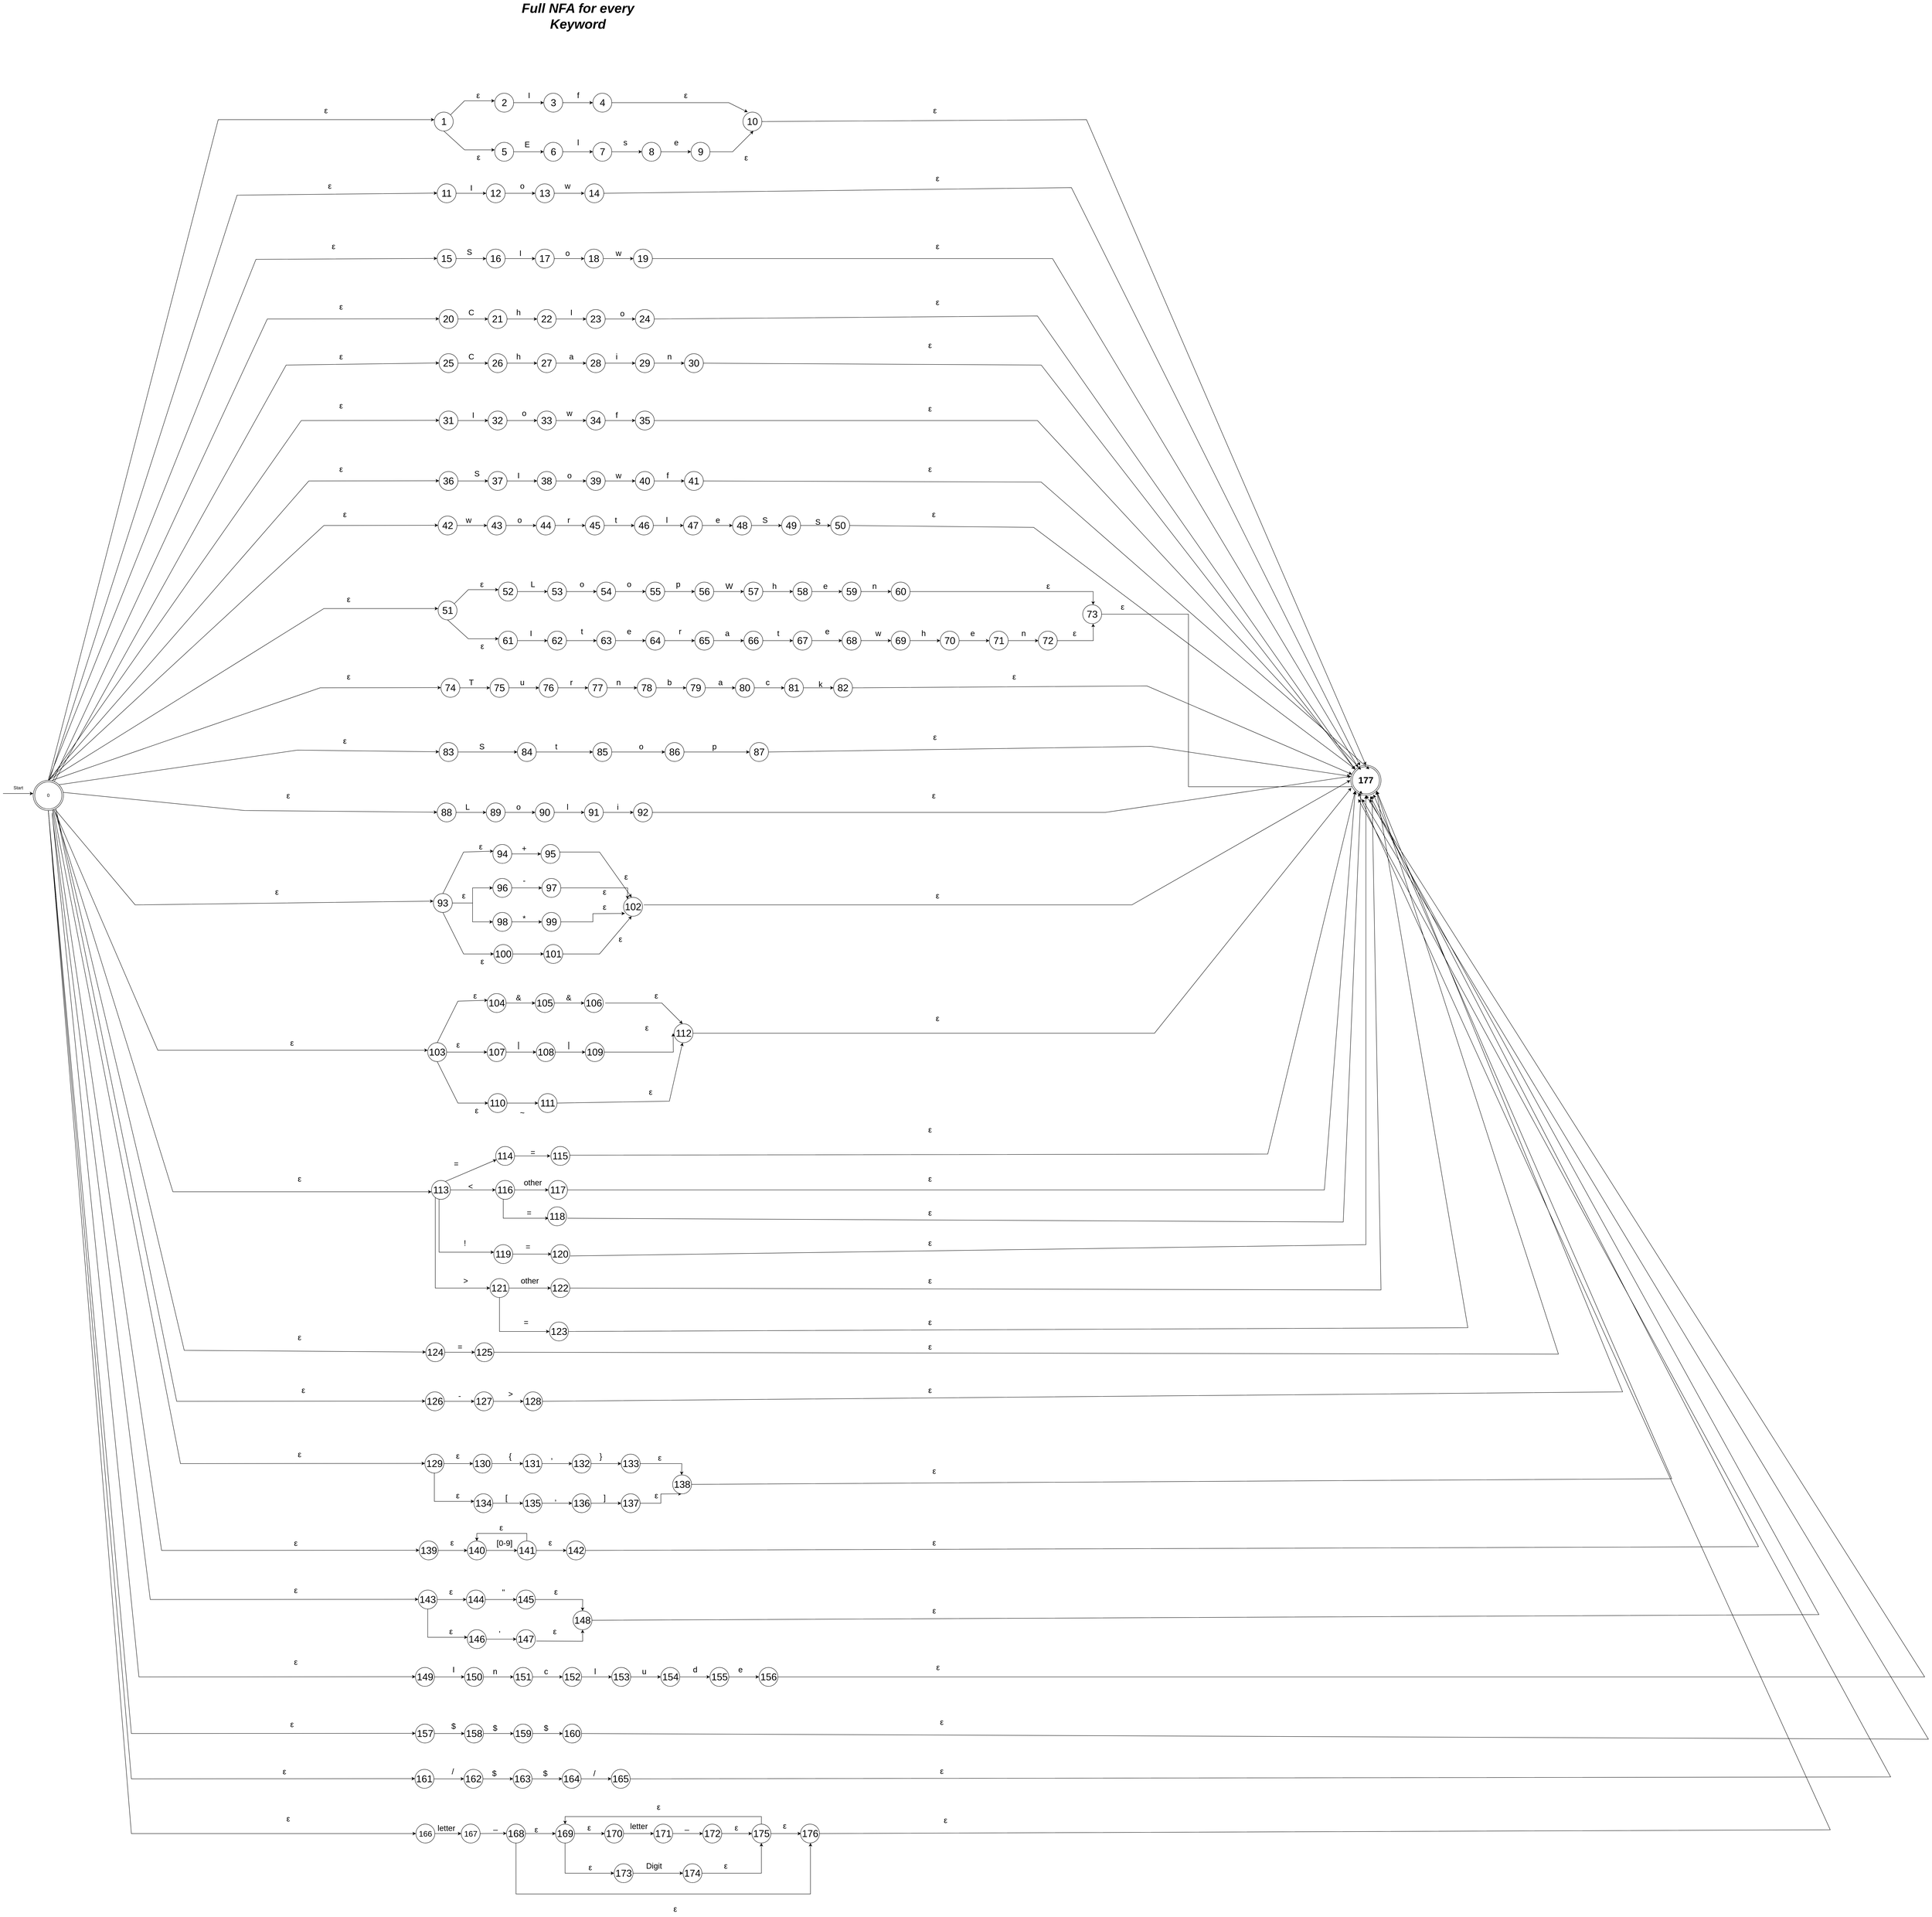 <mxfile version="18.0.1" type="device"><diagram id="ao86V7nLsOuYhrODeGeV" name="Page-1"><mxGraphModel dx="3297" dy="2098" grid="1" gridSize="10" guides="1" tooltips="1" connect="1" arrows="1" fold="1" page="1" pageScale="1" pageWidth="850" pageHeight="1100" math="0" shadow="0"><root><mxCell id="0"/><mxCell id="1" parent="0"/><mxCell id="Qco7qf-R_VUVzxkqAi5F-1" value="&lt;b&gt;&lt;i&gt;&lt;font style=&quot;font-size: 35px;&quot;&gt;Full NFA for every Keyword&lt;/font&gt;&lt;/i&gt;&lt;/b&gt;" style="text;html=1;strokeColor=none;fillColor=none;align=center;verticalAlign=middle;whiteSpace=wrap;rounded=0;" parent="1" vertex="1"><mxGeometry x="452.5" y="-90" width="340" height="30" as="geometry"/></mxCell><mxCell id="Qco7qf-R_VUVzxkqAi5F-3" value="&lt;font color=&quot;#000000&quot;&gt;1&lt;/font&gt;" style="ellipse;whiteSpace=wrap;html=1;aspect=fixed;fontSize=26;fontColor=#FF3333;" parent="1" vertex="1"><mxGeometry x="242.5" y="180" width="50" height="50" as="geometry"/></mxCell><mxCell id="Qco7qf-R_VUVzxkqAi5F-4" value="" style="endArrow=classic;html=1;rounded=0;fontSize=26;fontColor=#FF3333;exitX=0.5;exitY=0;exitDx=0;exitDy=0;" parent="1" edge="1" source="ewM37pLzRUdTTA3lOBOB-130"><mxGeometry width="50" height="50" relative="1" as="geometry"><mxPoint x="-290" y="190" as="sourcePoint"/><mxPoint x="242.5" y="200" as="targetPoint"/><Array as="points"><mxPoint x="-330" y="200"/></Array></mxGeometry></mxCell><mxCell id="Qco7qf-R_VUVzxkqAi5F-6" value="" style="endArrow=classic;html=1;rounded=0;fontSize=21;fontColor=#000000;exitX=1;exitY=0;exitDx=0;exitDy=0;" parent="1" source="Qco7qf-R_VUVzxkqAi5F-3" edge="1"><mxGeometry width="50" height="50" relative="1" as="geometry"><mxPoint x="522.5" y="330" as="sourcePoint"/><mxPoint x="402.5" y="150" as="targetPoint"/><Array as="points"><mxPoint x="322.5" y="150"/></Array></mxGeometry></mxCell><mxCell id="Qco7qf-R_VUVzxkqAi5F-7" value="" style="endArrow=classic;html=1;rounded=0;fontSize=21;fontColor=#000000;exitX=0.5;exitY=1;exitDx=0;exitDy=0;" parent="1" source="Qco7qf-R_VUVzxkqAi5F-3" edge="1"><mxGeometry width="50" height="50" relative="1" as="geometry"><mxPoint x="522.5" y="330" as="sourcePoint"/><mxPoint x="402.5" y="280" as="targetPoint"/><Array as="points"><mxPoint x="322.5" y="280"/></Array></mxGeometry></mxCell><mxCell id="Qco7qf-R_VUVzxkqAi5F-8" value="ε" style="text;html=1;align=center;verticalAlign=middle;resizable=0;points=[];autosize=1;strokeColor=none;fillColor=none;fontSize=21;fontColor=#000000;" parent="1" vertex="1"><mxGeometry x="342.5" y="120" width="30" height="30" as="geometry"/></mxCell><mxCell id="Qco7qf-R_VUVzxkqAi5F-9" value="ε" style="text;whiteSpace=wrap;html=1;fontSize=21;fontColor=#000000;" parent="1" vertex="1"><mxGeometry x="352.5" y="280" width="40" height="40" as="geometry"/></mxCell><mxCell id="Qco7qf-R_VUVzxkqAi5F-15" value="" style="edgeStyle=orthogonalEdgeStyle;rounded=0;orthogonalLoop=1;jettySize=auto;html=1;fontSize=21;fontColor=#000000;" parent="1" source="Qco7qf-R_VUVzxkqAi5F-11" target="Qco7qf-R_VUVzxkqAi5F-14" edge="1"><mxGeometry relative="1" as="geometry"/></mxCell><mxCell id="Qco7qf-R_VUVzxkqAi5F-11" value="&lt;font color=&quot;#000000&quot;&gt;2&lt;/font&gt;" style="ellipse;whiteSpace=wrap;html=1;aspect=fixed;fontSize=26;fontColor=#FF3333;" parent="1" vertex="1"><mxGeometry x="402.5" y="130" width="50" height="50" as="geometry"/></mxCell><mxCell id="Qco7qf-R_VUVzxkqAi5F-17" value="" style="edgeStyle=orthogonalEdgeStyle;rounded=0;orthogonalLoop=1;jettySize=auto;html=1;fontSize=21;fontColor=#000000;" parent="1" source="Qco7qf-R_VUVzxkqAi5F-14" target="Qco7qf-R_VUVzxkqAi5F-16" edge="1"><mxGeometry relative="1" as="geometry"/></mxCell><mxCell id="Qco7qf-R_VUVzxkqAi5F-14" value="&lt;font color=&quot;#000000&quot;&gt;3&lt;/font&gt;" style="ellipse;whiteSpace=wrap;html=1;aspect=fixed;fontSize=26;fontColor=#FF3333;" parent="1" vertex="1"><mxGeometry x="532.5" y="130" width="50" height="50" as="geometry"/></mxCell><mxCell id="Qco7qf-R_VUVzxkqAi5F-16" value="&lt;font color=&quot;#000000&quot;&gt;4&lt;/font&gt;" style="ellipse;whiteSpace=wrap;html=1;aspect=fixed;fontSize=26;fontColor=#FF3333;" parent="1" vertex="1"><mxGeometry x="662.5" y="130" width="50" height="50" as="geometry"/></mxCell><mxCell id="Qco7qf-R_VUVzxkqAi5F-18" value="I" style="text;html=1;align=center;verticalAlign=middle;resizable=0;points=[];autosize=1;strokeColor=none;fillColor=none;fontSize=21;fontColor=#000000;" parent="1" vertex="1"><mxGeometry x="482.5" y="120" width="20" height="30" as="geometry"/></mxCell><mxCell id="Qco7qf-R_VUVzxkqAi5F-19" value="f" style="text;html=1;align=center;verticalAlign=middle;resizable=0;points=[];autosize=1;strokeColor=none;fillColor=none;fontSize=21;fontColor=#000000;" parent="1" vertex="1"><mxGeometry x="612.5" y="120" width="20" height="30" as="geometry"/></mxCell><mxCell id="Qco7qf-R_VUVzxkqAi5F-22" value="" style="edgeStyle=orthogonalEdgeStyle;rounded=0;orthogonalLoop=1;jettySize=auto;html=1;fontSize=21;fontColor=#000000;" parent="1" source="Qco7qf-R_VUVzxkqAi5F-20" target="Qco7qf-R_VUVzxkqAi5F-21" edge="1"><mxGeometry relative="1" as="geometry"/></mxCell><mxCell id="Qco7qf-R_VUVzxkqAi5F-20" value="&lt;font color=&quot;#000000&quot;&gt;5&lt;/font&gt;" style="ellipse;whiteSpace=wrap;html=1;aspect=fixed;fontSize=26;fontColor=#FF3333;" parent="1" vertex="1"><mxGeometry x="402.5" y="260" width="50" height="50" as="geometry"/></mxCell><mxCell id="Qco7qf-R_VUVzxkqAi5F-24" value="" style="edgeStyle=orthogonalEdgeStyle;rounded=0;orthogonalLoop=1;jettySize=auto;html=1;fontSize=21;fontColor=#000000;" parent="1" source="Qco7qf-R_VUVzxkqAi5F-21" target="Qco7qf-R_VUVzxkqAi5F-23" edge="1"><mxGeometry relative="1" as="geometry"/></mxCell><mxCell id="Qco7qf-R_VUVzxkqAi5F-21" value="&lt;font color=&quot;#000000&quot;&gt;6&lt;/font&gt;" style="ellipse;whiteSpace=wrap;html=1;aspect=fixed;fontSize=26;fontColor=#FF3333;" parent="1" vertex="1"><mxGeometry x="532.5" y="260" width="50" height="50" as="geometry"/></mxCell><mxCell id="Qco7qf-R_VUVzxkqAi5F-26" value="" style="edgeStyle=orthogonalEdgeStyle;rounded=0;orthogonalLoop=1;jettySize=auto;html=1;fontSize=21;fontColor=#000000;" parent="1" source="Qco7qf-R_VUVzxkqAi5F-23" target="Qco7qf-R_VUVzxkqAi5F-25" edge="1"><mxGeometry relative="1" as="geometry"/></mxCell><mxCell id="Qco7qf-R_VUVzxkqAi5F-23" value="&lt;font color=&quot;#000000&quot;&gt;7&lt;/font&gt;" style="ellipse;whiteSpace=wrap;html=1;aspect=fixed;fontSize=26;fontColor=#FF3333;" parent="1" vertex="1"><mxGeometry x="662.5" y="260" width="50" height="50" as="geometry"/></mxCell><mxCell id="Qco7qf-R_VUVzxkqAi5F-28" value="" style="edgeStyle=orthogonalEdgeStyle;rounded=0;orthogonalLoop=1;jettySize=auto;html=1;fontSize=21;fontColor=#000000;" parent="1" source="Qco7qf-R_VUVzxkqAi5F-25" target="Qco7qf-R_VUVzxkqAi5F-27" edge="1"><mxGeometry relative="1" as="geometry"/></mxCell><mxCell id="Qco7qf-R_VUVzxkqAi5F-25" value="&lt;font color=&quot;#000000&quot;&gt;8&lt;/font&gt;" style="ellipse;whiteSpace=wrap;html=1;aspect=fixed;fontSize=26;fontColor=#FF3333;" parent="1" vertex="1"><mxGeometry x="792.5" y="260" width="50" height="50" as="geometry"/></mxCell><mxCell id="Qco7qf-R_VUVzxkqAi5F-27" value="&lt;font color=&quot;#000000&quot;&gt;9&lt;/font&gt;" style="ellipse;whiteSpace=wrap;html=1;aspect=fixed;fontSize=26;fontColor=#FF3333;" parent="1" vertex="1"><mxGeometry x="922.5" y="260" width="50" height="50" as="geometry"/></mxCell><mxCell id="Qco7qf-R_VUVzxkqAi5F-29" value="E" style="text;html=1;align=center;verticalAlign=middle;resizable=0;points=[];autosize=1;strokeColor=none;fillColor=none;fontSize=21;fontColor=#000000;" parent="1" vertex="1"><mxGeometry x="472.5" y="250" width="30" height="30" as="geometry"/></mxCell><mxCell id="Qco7qf-R_VUVzxkqAi5F-30" value="l" style="text;html=1;align=center;verticalAlign=middle;resizable=0;points=[];autosize=1;strokeColor=none;fillColor=none;fontSize=21;fontColor=#000000;" parent="1" vertex="1"><mxGeometry x="612.5" y="245" width="20" height="30" as="geometry"/></mxCell><mxCell id="Qco7qf-R_VUVzxkqAi5F-31" value="s" style="text;html=1;align=center;verticalAlign=middle;resizable=0;points=[];autosize=1;strokeColor=none;fillColor=none;fontSize=21;fontColor=#000000;" parent="1" vertex="1"><mxGeometry x="732.5" y="245" width="30" height="30" as="geometry"/></mxCell><mxCell id="Qco7qf-R_VUVzxkqAi5F-32" value="e" style="text;html=1;align=center;verticalAlign=middle;resizable=0;points=[];autosize=1;strokeColor=none;fillColor=none;fontSize=21;fontColor=#000000;" parent="1" vertex="1"><mxGeometry x="867.5" y="245" width="30" height="30" as="geometry"/></mxCell><mxCell id="Qco7qf-R_VUVzxkqAi5F-34" value="" style="endArrow=classic;html=1;rounded=0;fontSize=21;fontColor=#000000;exitX=1;exitY=0.5;exitDx=0;exitDy=0;" parent="1" source="Qco7qf-R_VUVzxkqAi5F-16" edge="1"><mxGeometry width="50" height="50" relative="1" as="geometry"><mxPoint x="712.5" y="160" as="sourcePoint"/><mxPoint x="1072.5" y="180" as="targetPoint"/><Array as="points"><mxPoint x="1022.5" y="155"/></Array></mxGeometry></mxCell><mxCell id="Qco7qf-R_VUVzxkqAi5F-35" value="" style="endArrow=classic;html=1;rounded=0;fontSize=21;fontColor=#000000;exitX=1;exitY=0.5;exitDx=0;exitDy=0;entryX=0.5;entryY=1;entryDx=0;entryDy=0;" parent="1" source="Qco7qf-R_VUVzxkqAi5F-27" edge="1"><mxGeometry width="50" height="50" relative="1" as="geometry"><mxPoint x="972.5" y="285" as="sourcePoint"/><mxPoint x="1087.5" y="230" as="targetPoint"/><Array as="points"><mxPoint x="1032.5" y="285"/></Array></mxGeometry></mxCell><mxCell id="Qco7qf-R_VUVzxkqAi5F-38" value="ε" style="text;html=1;align=center;verticalAlign=middle;resizable=0;points=[];autosize=1;strokeColor=none;fillColor=none;fontSize=21;fontColor=#000000;" parent="1" vertex="1"><mxGeometry x="892.5" y="120" width="30" height="30" as="geometry"/></mxCell><mxCell id="Qco7qf-R_VUVzxkqAi5F-39" value="ε" style="text;html=1;align=center;verticalAlign=middle;resizable=0;points=[];autosize=1;strokeColor=none;fillColor=none;fontSize=21;fontColor=#000000;" parent="1" vertex="1"><mxGeometry x="1052.5" y="285" width="30" height="30" as="geometry"/></mxCell><mxCell id="Qco7qf-R_VUVzxkqAi5F-45" value="" style="edgeStyle=orthogonalEdgeStyle;rounded=0;orthogonalLoop=1;jettySize=auto;html=1;fontSize=21;fontColor=#000000;" parent="1" source="Qco7qf-R_VUVzxkqAi5F-41" target="Qco7qf-R_VUVzxkqAi5F-44" edge="1"><mxGeometry relative="1" as="geometry"/></mxCell><mxCell id="Qco7qf-R_VUVzxkqAi5F-41" value="&lt;font color=&quot;#000000&quot;&gt;11&lt;/font&gt;" style="ellipse;whiteSpace=wrap;html=1;aspect=fixed;fontSize=26;fontColor=#FF3333;" parent="1" vertex="1"><mxGeometry x="250" y="370" width="50" height="50" as="geometry"/></mxCell><mxCell id="Qco7qf-R_VUVzxkqAi5F-42" value="" style="endArrow=classic;html=1;rounded=0;fontSize=21;fontColor=#000000;" parent="1" edge="1"><mxGeometry width="50" height="50" relative="1" as="geometry"><mxPoint x="-780" y="1958.616" as="sourcePoint"/><mxPoint x="250" y="394.5" as="targetPoint"/><Array as="points"><mxPoint x="-280" y="400"/></Array></mxGeometry></mxCell><mxCell id="Qco7qf-R_VUVzxkqAi5F-47" value="" style="edgeStyle=orthogonalEdgeStyle;rounded=0;orthogonalLoop=1;jettySize=auto;html=1;fontSize=21;fontColor=#000000;" parent="1" source="Qco7qf-R_VUVzxkqAi5F-44" target="Qco7qf-R_VUVzxkqAi5F-46" edge="1"><mxGeometry relative="1" as="geometry"/></mxCell><mxCell id="Qco7qf-R_VUVzxkqAi5F-44" value="&lt;font color=&quot;#000000&quot;&gt;12&lt;/font&gt;" style="ellipse;whiteSpace=wrap;html=1;aspect=fixed;fontSize=26;fontColor=#FF3333;" parent="1" vertex="1"><mxGeometry x="380" y="370" width="50" height="50" as="geometry"/></mxCell><mxCell id="Qco7qf-R_VUVzxkqAi5F-49" value="" style="edgeStyle=orthogonalEdgeStyle;rounded=0;orthogonalLoop=1;jettySize=auto;html=1;fontSize=21;fontColor=#000000;" parent="1" source="Qco7qf-R_VUVzxkqAi5F-46" edge="1"><mxGeometry relative="1" as="geometry"><mxPoint x="640" y="395" as="targetPoint"/></mxGeometry></mxCell><mxCell id="Qco7qf-R_VUVzxkqAi5F-46" value="&lt;font color=&quot;#000000&quot;&gt;13&lt;/font&gt;" style="ellipse;whiteSpace=wrap;html=1;aspect=fixed;fontSize=26;fontColor=#FF3333;" parent="1" vertex="1"><mxGeometry x="510" y="370" width="50" height="50" as="geometry"/></mxCell><mxCell id="Qco7qf-R_VUVzxkqAi5F-50" value="I" style="text;html=1;align=center;verticalAlign=middle;resizable=0;points=[];autosize=1;strokeColor=none;fillColor=none;fontSize=21;fontColor=#000000;" parent="1" vertex="1"><mxGeometry x="330" y="365" width="20" height="30" as="geometry"/></mxCell><mxCell id="Qco7qf-R_VUVzxkqAi5F-51" value="o" style="text;html=1;align=center;verticalAlign=middle;resizable=0;points=[];autosize=1;strokeColor=none;fillColor=none;fontSize=21;fontColor=#000000;" parent="1" vertex="1"><mxGeometry x="460" y="360" width="30" height="30" as="geometry"/></mxCell><mxCell id="Qco7qf-R_VUVzxkqAi5F-52" value="w" style="text;html=1;align=center;verticalAlign=middle;resizable=0;points=[];autosize=1;strokeColor=none;fillColor=none;fontSize=21;fontColor=#000000;" parent="1" vertex="1"><mxGeometry x="580" y="360" width="30" height="30" as="geometry"/></mxCell><mxCell id="Qco7qf-R_VUVzxkqAi5F-57" value="" style="edgeStyle=orthogonalEdgeStyle;rounded=0;orthogonalLoop=1;jettySize=auto;html=1;fontSize=21;fontColor=#000000;" parent="1" source="Qco7qf-R_VUVzxkqAi5F-58" target="Qco7qf-R_VUVzxkqAi5F-62" edge="1"><mxGeometry relative="1" as="geometry"/></mxCell><mxCell id="Qco7qf-R_VUVzxkqAi5F-58" value="&lt;font color=&quot;#000000&quot;&gt;15&lt;/font&gt;" style="ellipse;whiteSpace=wrap;html=1;aspect=fixed;fontSize=26;fontColor=#FF3333;" parent="1" vertex="1"><mxGeometry x="250" y="543" width="50" height="50" as="geometry"/></mxCell><mxCell id="Qco7qf-R_VUVzxkqAi5F-59" value="" style="endArrow=classic;html=1;rounded=0;fontSize=21;fontColor=#000000;exitX=0.5;exitY=0;exitDx=0;exitDy=0;" parent="1" edge="1" source="ewM37pLzRUdTTA3lOBOB-130"><mxGeometry width="50" height="50" relative="1" as="geometry"><mxPoint x="-250" y="568" as="sourcePoint"/><mxPoint x="250" y="567.5" as="targetPoint"/><Array as="points"><mxPoint x="-230" y="570"/></Array></mxGeometry></mxCell><mxCell id="Qco7qf-R_VUVzxkqAi5F-61" value="" style="edgeStyle=orthogonalEdgeStyle;rounded=0;orthogonalLoop=1;jettySize=auto;html=1;fontSize=21;fontColor=#000000;" parent="1" source="Qco7qf-R_VUVzxkqAi5F-62" target="Qco7qf-R_VUVzxkqAi5F-64" edge="1"><mxGeometry relative="1" as="geometry"/></mxCell><mxCell id="Qco7qf-R_VUVzxkqAi5F-62" value="&lt;font color=&quot;#000000&quot;&gt;16&lt;/font&gt;" style="ellipse;whiteSpace=wrap;html=1;aspect=fixed;fontSize=26;fontColor=#FF3333;" parent="1" vertex="1"><mxGeometry x="380" y="543" width="50" height="50" as="geometry"/></mxCell><mxCell id="Qco7qf-R_VUVzxkqAi5F-70" value="" style="edgeStyle=orthogonalEdgeStyle;rounded=0;orthogonalLoop=1;jettySize=auto;html=1;fontSize=21;fontColor=#000000;" parent="1" source="Qco7qf-R_VUVzxkqAi5F-64" target="Qco7qf-R_VUVzxkqAi5F-69" edge="1"><mxGeometry relative="1" as="geometry"/></mxCell><mxCell id="Qco7qf-R_VUVzxkqAi5F-64" value="&lt;font color=&quot;#000000&quot;&gt;17&lt;/font&gt;" style="ellipse;whiteSpace=wrap;html=1;aspect=fixed;fontSize=26;fontColor=#FF3333;" parent="1" vertex="1"><mxGeometry x="510" y="543" width="50" height="50" as="geometry"/></mxCell><mxCell id="Qco7qf-R_VUVzxkqAi5F-65" value="I" style="text;html=1;align=center;verticalAlign=middle;resizable=0;points=[];autosize=1;strokeColor=none;fillColor=none;fontSize=21;fontColor=#000000;" parent="1" vertex="1"><mxGeometry x="460" y="538" width="20" height="30" as="geometry"/></mxCell><mxCell id="Qco7qf-R_VUVzxkqAi5F-66" value="o" style="text;html=1;align=center;verticalAlign=middle;resizable=0;points=[];autosize=1;strokeColor=none;fillColor=none;fontSize=21;fontColor=#000000;" parent="1" vertex="1"><mxGeometry x="580" y="538" width="30" height="30" as="geometry"/></mxCell><mxCell id="Qco7qf-R_VUVzxkqAi5F-67" value="w" style="text;html=1;align=center;verticalAlign=middle;resizable=0;points=[];autosize=1;strokeColor=none;fillColor=none;fontSize=21;fontColor=#000000;" parent="1" vertex="1"><mxGeometry x="715" y="538" width="30" height="30" as="geometry"/></mxCell><mxCell id="ewM37pLzRUdTTA3lOBOB-32" value="" style="edgeStyle=orthogonalEdgeStyle;rounded=0;orthogonalLoop=1;jettySize=auto;html=1;" edge="1" parent="1" source="Qco7qf-R_VUVzxkqAi5F-69" target="ewM37pLzRUdTTA3lOBOB-31"><mxGeometry relative="1" as="geometry"/></mxCell><mxCell id="Qco7qf-R_VUVzxkqAi5F-69" value="&lt;font color=&quot;#000000&quot;&gt;18&lt;/font&gt;" style="ellipse;whiteSpace=wrap;html=1;aspect=fixed;fontSize=26;fontColor=#FF3333;" parent="1" vertex="1"><mxGeometry x="640" y="543" width="50" height="50" as="geometry"/></mxCell><mxCell id="Qco7qf-R_VUVzxkqAi5F-72" value="S" style="text;html=1;align=center;verticalAlign=middle;resizable=0;points=[];autosize=1;strokeColor=none;fillColor=none;fontSize=21;fontColor=#000000;" parent="1" vertex="1"><mxGeometry x="320" y="535" width="30" height="30" as="geometry"/></mxCell><mxCell id="Qco7qf-R_VUVzxkqAi5F-74" value="" style="edgeStyle=orthogonalEdgeStyle;rounded=0;orthogonalLoop=1;jettySize=auto;html=1;fontSize=21;fontColor=#000000;" parent="1" source="Qco7qf-R_VUVzxkqAi5F-75" target="Qco7qf-R_VUVzxkqAi5F-79" edge="1"><mxGeometry relative="1" as="geometry"/></mxCell><mxCell id="Qco7qf-R_VUVzxkqAi5F-75" value="&lt;font color=&quot;#000000&quot;&gt;20&lt;/font&gt;" style="ellipse;whiteSpace=wrap;html=1;aspect=fixed;fontSize=26;fontColor=#FF3333;" parent="1" vertex="1"><mxGeometry x="255" y="703" width="50" height="50" as="geometry"/></mxCell><mxCell id="Qco7qf-R_VUVzxkqAi5F-76" value="" style="endArrow=classic;html=1;rounded=0;fontSize=21;fontColor=#000000;" parent="1" edge="1"><mxGeometry width="50" height="50" relative="1" as="geometry"><mxPoint x="-780" y="1977.231" as="sourcePoint"/><mxPoint x="255" y="727.5" as="targetPoint"/><Array as="points"><mxPoint x="-200" y="728"/></Array></mxGeometry></mxCell><mxCell id="Qco7qf-R_VUVzxkqAi5F-78" value="" style="edgeStyle=orthogonalEdgeStyle;rounded=0;orthogonalLoop=1;jettySize=auto;html=1;fontSize=21;fontColor=#000000;" parent="1" source="Qco7qf-R_VUVzxkqAi5F-79" target="Qco7qf-R_VUVzxkqAi5F-81" edge="1"><mxGeometry relative="1" as="geometry"/></mxCell><mxCell id="Qco7qf-R_VUVzxkqAi5F-79" value="&lt;font color=&quot;#000000&quot;&gt;21&lt;/font&gt;" style="ellipse;whiteSpace=wrap;html=1;aspect=fixed;fontSize=26;fontColor=#FF3333;" parent="1" vertex="1"><mxGeometry x="385" y="703" width="50" height="50" as="geometry"/></mxCell><mxCell id="Qco7qf-R_VUVzxkqAi5F-80" value="" style="edgeStyle=orthogonalEdgeStyle;rounded=0;orthogonalLoop=1;jettySize=auto;html=1;fontSize=21;fontColor=#000000;" parent="1" source="Qco7qf-R_VUVzxkqAi5F-81" target="Qco7qf-R_VUVzxkqAi5F-87" edge="1"><mxGeometry relative="1" as="geometry"/></mxCell><mxCell id="Qco7qf-R_VUVzxkqAi5F-81" value="&lt;font color=&quot;#000000&quot;&gt;22&lt;/font&gt;" style="ellipse;whiteSpace=wrap;html=1;aspect=fixed;fontSize=26;fontColor=#FF3333;" parent="1" vertex="1"><mxGeometry x="515" y="703" width="50" height="50" as="geometry"/></mxCell><mxCell id="Qco7qf-R_VUVzxkqAi5F-82" value="I" style="text;html=1;align=center;verticalAlign=middle;resizable=0;points=[];autosize=1;strokeColor=none;fillColor=none;fontSize=21;fontColor=#000000;" parent="1" vertex="1"><mxGeometry x="595" y="695" width="20" height="30" as="geometry"/></mxCell><mxCell id="Qco7qf-R_VUVzxkqAi5F-83" value="o" style="text;html=1;align=center;verticalAlign=middle;resizable=0;points=[];autosize=1;strokeColor=none;fillColor=none;fontSize=21;fontColor=#000000;" parent="1" vertex="1"><mxGeometry x="725" y="698" width="30" height="30" as="geometry"/></mxCell><mxCell id="ewM37pLzRUdTTA3lOBOB-36" value="" style="edgeStyle=orthogonalEdgeStyle;rounded=0;orthogonalLoop=1;jettySize=auto;html=1;" edge="1" parent="1" source="Qco7qf-R_VUVzxkqAi5F-87" target="ewM37pLzRUdTTA3lOBOB-35"><mxGeometry relative="1" as="geometry"/></mxCell><mxCell id="Qco7qf-R_VUVzxkqAi5F-87" value="&lt;font color=&quot;#000000&quot;&gt;23&lt;/font&gt;" style="ellipse;whiteSpace=wrap;html=1;aspect=fixed;fontSize=26;fontColor=#FF3333;" parent="1" vertex="1"><mxGeometry x="645" y="703" width="50" height="50" as="geometry"/></mxCell><mxCell id="Qco7qf-R_VUVzxkqAi5F-88" value="C" style="text;html=1;align=center;verticalAlign=middle;resizable=0;points=[];autosize=1;strokeColor=none;fillColor=none;fontSize=21;fontColor=#000000;" parent="1" vertex="1"><mxGeometry x="325" y="695" width="30" height="30" as="geometry"/></mxCell><mxCell id="Qco7qf-R_VUVzxkqAi5F-89" value="h" style="text;html=1;align=center;verticalAlign=middle;resizable=0;points=[];autosize=1;strokeColor=none;fillColor=none;fontSize=21;fontColor=#000000;" parent="1" vertex="1"><mxGeometry x="450" y="695" width="30" height="30" as="geometry"/></mxCell><mxCell id="Qco7qf-R_VUVzxkqAi5F-91" value="" style="edgeStyle=orthogonalEdgeStyle;rounded=0;orthogonalLoop=1;jettySize=auto;html=1;fontSize=21;fontColor=#000000;" parent="1" source="Qco7qf-R_VUVzxkqAi5F-92" target="Qco7qf-R_VUVzxkqAi5F-96" edge="1"><mxGeometry relative="1" as="geometry"/></mxCell><mxCell id="Qco7qf-R_VUVzxkqAi5F-92" value="&lt;font color=&quot;#000000&quot;&gt;25&lt;/font&gt;" style="ellipse;whiteSpace=wrap;html=1;aspect=fixed;fontSize=26;fontColor=#FF3333;" parent="1" vertex="1"><mxGeometry x="255" y="820" width="50" height="50" as="geometry"/></mxCell><mxCell id="Qco7qf-R_VUVzxkqAi5F-93" value="" style="endArrow=classic;html=1;rounded=0;fontSize=21;fontColor=#000000;exitX=0.684;exitY=0.065;exitDx=0;exitDy=0;exitPerimeter=0;" parent="1" edge="1" source="ewM37pLzRUdTTA3lOBOB-130"><mxGeometry width="50" height="50" relative="1" as="geometry"><mxPoint x="-190" y="845" as="sourcePoint"/><mxPoint x="255" y="844.5" as="targetPoint"/><Array as="points"><mxPoint x="-150" y="850"/></Array></mxGeometry></mxCell><mxCell id="Qco7qf-R_VUVzxkqAi5F-95" value="" style="edgeStyle=orthogonalEdgeStyle;rounded=0;orthogonalLoop=1;jettySize=auto;html=1;fontSize=21;fontColor=#000000;" parent="1" source="Qco7qf-R_VUVzxkqAi5F-96" target="Qco7qf-R_VUVzxkqAi5F-98" edge="1"><mxGeometry relative="1" as="geometry"/></mxCell><mxCell id="Qco7qf-R_VUVzxkqAi5F-96" value="&lt;font color=&quot;#000000&quot;&gt;26&lt;/font&gt;" style="ellipse;whiteSpace=wrap;html=1;aspect=fixed;fontSize=26;fontColor=#FF3333;" parent="1" vertex="1"><mxGeometry x="385" y="820" width="50" height="50" as="geometry"/></mxCell><mxCell id="Qco7qf-R_VUVzxkqAi5F-97" value="" style="edgeStyle=orthogonalEdgeStyle;rounded=0;orthogonalLoop=1;jettySize=auto;html=1;fontSize=21;fontColor=#000000;" parent="1" source="Qco7qf-R_VUVzxkqAi5F-98" target="Qco7qf-R_VUVzxkqAi5F-103" edge="1"><mxGeometry relative="1" as="geometry"/></mxCell><mxCell id="Qco7qf-R_VUVzxkqAi5F-98" value="&lt;font color=&quot;#000000&quot;&gt;27&lt;/font&gt;" style="ellipse;whiteSpace=wrap;html=1;aspect=fixed;fontSize=26;fontColor=#FF3333;" parent="1" vertex="1"><mxGeometry x="515" y="820" width="50" height="50" as="geometry"/></mxCell><mxCell id="Qco7qf-R_VUVzxkqAi5F-99" value="a" style="text;html=1;align=center;verticalAlign=middle;resizable=0;points=[];autosize=1;strokeColor=none;fillColor=none;fontSize=21;fontColor=#000000;" parent="1" vertex="1"><mxGeometry x="590" y="812" width="30" height="30" as="geometry"/></mxCell><mxCell id="Qco7qf-R_VUVzxkqAi5F-100" value="i" style="text;html=1;align=center;verticalAlign=middle;resizable=0;points=[];autosize=1;strokeColor=none;fillColor=none;fontSize=21;fontColor=#000000;" parent="1" vertex="1"><mxGeometry x="715" y="812" width="20" height="30" as="geometry"/></mxCell><mxCell id="Qco7qf-R_VUVzxkqAi5F-107" value="" style="edgeStyle=orthogonalEdgeStyle;rounded=0;orthogonalLoop=1;jettySize=auto;html=1;fontSize=21;fontColor=#000000;" parent="1" source="Qco7qf-R_VUVzxkqAi5F-103" target="Qco7qf-R_VUVzxkqAi5F-106" edge="1"><mxGeometry relative="1" as="geometry"/></mxCell><mxCell id="Qco7qf-R_VUVzxkqAi5F-103" value="&lt;font color=&quot;#000000&quot;&gt;28&lt;/font&gt;" style="ellipse;whiteSpace=wrap;html=1;aspect=fixed;fontSize=26;fontColor=#FF3333;" parent="1" vertex="1"><mxGeometry x="645" y="820" width="50" height="50" as="geometry"/></mxCell><mxCell id="Qco7qf-R_VUVzxkqAi5F-104" value="C" style="text;html=1;align=center;verticalAlign=middle;resizable=0;points=[];autosize=1;strokeColor=none;fillColor=none;fontSize=21;fontColor=#000000;" parent="1" vertex="1"><mxGeometry x="325" y="812" width="30" height="30" as="geometry"/></mxCell><mxCell id="Qco7qf-R_VUVzxkqAi5F-105" value="h" style="text;html=1;align=center;verticalAlign=middle;resizable=0;points=[];autosize=1;strokeColor=none;fillColor=none;fontSize=21;fontColor=#000000;" parent="1" vertex="1"><mxGeometry x="450" y="812" width="30" height="30" as="geometry"/></mxCell><mxCell id="ewM37pLzRUdTTA3lOBOB-40" value="" style="edgeStyle=orthogonalEdgeStyle;rounded=0;orthogonalLoop=1;jettySize=auto;html=1;" edge="1" parent="1" source="Qco7qf-R_VUVzxkqAi5F-106" target="ewM37pLzRUdTTA3lOBOB-39"><mxGeometry relative="1" as="geometry"/></mxCell><mxCell id="Qco7qf-R_VUVzxkqAi5F-106" value="&lt;font color=&quot;#000000&quot;&gt;29&lt;/font&gt;" style="ellipse;whiteSpace=wrap;html=1;aspect=fixed;fontSize=26;fontColor=#FF3333;" parent="1" vertex="1"><mxGeometry x="775" y="820" width="50" height="50" as="geometry"/></mxCell><mxCell id="Qco7qf-R_VUVzxkqAi5F-109" value="n" style="text;html=1;align=center;verticalAlign=middle;resizable=0;points=[];autosize=1;strokeColor=none;fillColor=none;fontSize=21;fontColor=#000000;" parent="1" vertex="1"><mxGeometry x="850" y="812" width="30" height="30" as="geometry"/></mxCell><mxCell id="Qco7qf-R_VUVzxkqAi5F-111" value="" style="edgeStyle=orthogonalEdgeStyle;rounded=0;orthogonalLoop=1;jettySize=auto;html=1;fontSize=21;fontColor=#000000;" parent="1" source="Qco7qf-R_VUVzxkqAi5F-112" target="Qco7qf-R_VUVzxkqAi5F-116" edge="1"><mxGeometry relative="1" as="geometry"/></mxCell><mxCell id="Qco7qf-R_VUVzxkqAi5F-112" value="&lt;font color=&quot;#000000&quot;&gt;31&lt;/font&gt;" style="ellipse;whiteSpace=wrap;html=1;aspect=fixed;fontSize=26;fontColor=#FF3333;" parent="1" vertex="1"><mxGeometry x="255" y="972" width="50" height="50" as="geometry"/></mxCell><mxCell id="Qco7qf-R_VUVzxkqAi5F-113" value="" style="endArrow=classic;html=1;rounded=0;fontSize=21;fontColor=#000000;" parent="1" edge="1"><mxGeometry width="50" height="50" relative="1" as="geometry"><mxPoint x="-770" y="1940" as="sourcePoint"/><mxPoint x="255" y="996.5" as="targetPoint"/><Array as="points"><mxPoint x="-110" y="997"/></Array></mxGeometry></mxCell><mxCell id="Qco7qf-R_VUVzxkqAi5F-115" value="" style="edgeStyle=orthogonalEdgeStyle;rounded=0;orthogonalLoop=1;jettySize=auto;html=1;fontSize=21;fontColor=#000000;" parent="1" source="Qco7qf-R_VUVzxkqAi5F-116" target="Qco7qf-R_VUVzxkqAi5F-118" edge="1"><mxGeometry relative="1" as="geometry"/></mxCell><mxCell id="Qco7qf-R_VUVzxkqAi5F-116" value="&lt;font color=&quot;#000000&quot;&gt;32&lt;/font&gt;" style="ellipse;whiteSpace=wrap;html=1;aspect=fixed;fontSize=26;fontColor=#FF3333;" parent="1" vertex="1"><mxGeometry x="385" y="972" width="50" height="50" as="geometry"/></mxCell><mxCell id="Qco7qf-R_VUVzxkqAi5F-124" value="" style="edgeStyle=orthogonalEdgeStyle;rounded=0;orthogonalLoop=1;jettySize=auto;html=1;fontSize=21;fontColor=#000000;" parent="1" source="Qco7qf-R_VUVzxkqAi5F-118" target="Qco7qf-R_VUVzxkqAi5F-123" edge="1"><mxGeometry relative="1" as="geometry"/></mxCell><mxCell id="Qco7qf-R_VUVzxkqAi5F-118" value="&lt;font color=&quot;#000000&quot;&gt;33&lt;/font&gt;" style="ellipse;whiteSpace=wrap;html=1;aspect=fixed;fontSize=26;fontColor=#FF3333;" parent="1" vertex="1"><mxGeometry x="515" y="972" width="50" height="50" as="geometry"/></mxCell><mxCell id="Qco7qf-R_VUVzxkqAi5F-119" value="I" style="text;html=1;align=center;verticalAlign=middle;resizable=0;points=[];autosize=1;strokeColor=none;fillColor=none;fontSize=21;fontColor=#000000;" parent="1" vertex="1"><mxGeometry x="335" y="967" width="20" height="30" as="geometry"/></mxCell><mxCell id="Qco7qf-R_VUVzxkqAi5F-120" value="o" style="text;html=1;align=center;verticalAlign=middle;resizable=0;points=[];autosize=1;strokeColor=none;fillColor=none;fontSize=21;fontColor=#000000;" parent="1" vertex="1"><mxGeometry x="465" y="962" width="30" height="30" as="geometry"/></mxCell><mxCell id="Qco7qf-R_VUVzxkqAi5F-121" value="w" style="text;html=1;align=center;verticalAlign=middle;resizable=0;points=[];autosize=1;strokeColor=none;fillColor=none;fontSize=21;fontColor=#000000;" parent="1" vertex="1"><mxGeometry x="585" y="962" width="30" height="30" as="geometry"/></mxCell><mxCell id="ewM37pLzRUdTTA3lOBOB-44" value="" style="edgeStyle=orthogonalEdgeStyle;rounded=0;orthogonalLoop=1;jettySize=auto;html=1;" edge="1" parent="1" source="Qco7qf-R_VUVzxkqAi5F-123" target="ewM37pLzRUdTTA3lOBOB-43"><mxGeometry relative="1" as="geometry"/></mxCell><mxCell id="Qco7qf-R_VUVzxkqAi5F-123" value="&lt;font color=&quot;#000000&quot;&gt;34&lt;/font&gt;" style="ellipse;whiteSpace=wrap;html=1;aspect=fixed;fontSize=26;fontColor=#FF3333;" parent="1" vertex="1"><mxGeometry x="645" y="972" width="50" height="50" as="geometry"/></mxCell><mxCell id="Qco7qf-R_VUVzxkqAi5F-126" value="f" style="text;html=1;align=center;verticalAlign=middle;resizable=0;points=[];autosize=1;strokeColor=none;fillColor=none;fontSize=21;fontColor=#000000;" parent="1" vertex="1"><mxGeometry x="715" y="967" width="20" height="30" as="geometry"/></mxCell><mxCell id="Qco7qf-R_VUVzxkqAi5F-128" value="" style="edgeStyle=orthogonalEdgeStyle;rounded=0;orthogonalLoop=1;jettySize=auto;html=1;fontSize=21;fontColor=#000000;" parent="1" source="Qco7qf-R_VUVzxkqAi5F-129" target="Qco7qf-R_VUVzxkqAi5F-133" edge="1"><mxGeometry relative="1" as="geometry"/></mxCell><mxCell id="Qco7qf-R_VUVzxkqAi5F-129" value="&lt;font color=&quot;#000000&quot;&gt;36&lt;/font&gt;" style="ellipse;whiteSpace=wrap;html=1;aspect=fixed;fontSize=26;fontColor=#FF3333;" parent="1" vertex="1"><mxGeometry x="255" y="1132" width="50" height="50" as="geometry"/></mxCell><mxCell id="Qco7qf-R_VUVzxkqAi5F-130" value="" style="endArrow=classic;html=1;rounded=0;fontSize=21;fontColor=#000000;" parent="1" edge="1"><mxGeometry width="50" height="50" relative="1" as="geometry"><mxPoint x="-780" y="1950" as="sourcePoint"/><mxPoint x="255" y="1156.5" as="targetPoint"/><Array as="points"><mxPoint x="-90" y="1157"/></Array></mxGeometry></mxCell><mxCell id="Qco7qf-R_VUVzxkqAi5F-132" value="" style="edgeStyle=orthogonalEdgeStyle;rounded=0;orthogonalLoop=1;jettySize=auto;html=1;fontSize=21;fontColor=#000000;" parent="1" source="Qco7qf-R_VUVzxkqAi5F-133" target="Qco7qf-R_VUVzxkqAi5F-135" edge="1"><mxGeometry relative="1" as="geometry"/></mxCell><mxCell id="Qco7qf-R_VUVzxkqAi5F-133" value="&lt;font color=&quot;#000000&quot;&gt;37&lt;/font&gt;" style="ellipse;whiteSpace=wrap;html=1;aspect=fixed;fontSize=26;fontColor=#FF3333;" parent="1" vertex="1"><mxGeometry x="385" y="1132" width="50" height="50" as="geometry"/></mxCell><mxCell id="Qco7qf-R_VUVzxkqAi5F-134" value="" style="edgeStyle=orthogonalEdgeStyle;rounded=0;orthogonalLoop=1;jettySize=auto;html=1;fontSize=21;fontColor=#000000;" parent="1" source="Qco7qf-R_VUVzxkqAi5F-135" target="Qco7qf-R_VUVzxkqAi5F-141" edge="1"><mxGeometry relative="1" as="geometry"/></mxCell><mxCell id="Qco7qf-R_VUVzxkqAi5F-135" value="&lt;font color=&quot;#000000&quot;&gt;38&lt;/font&gt;" style="ellipse;whiteSpace=wrap;html=1;aspect=fixed;fontSize=26;fontColor=#FF3333;" parent="1" vertex="1"><mxGeometry x="515" y="1132" width="50" height="50" as="geometry"/></mxCell><mxCell id="Qco7qf-R_VUVzxkqAi5F-136" value="I" style="text;html=1;align=center;verticalAlign=middle;resizable=0;points=[];autosize=1;strokeColor=none;fillColor=none;fontSize=21;fontColor=#000000;" parent="1" vertex="1"><mxGeometry x="455" y="1127" width="20" height="30" as="geometry"/></mxCell><mxCell id="Qco7qf-R_VUVzxkqAi5F-137" value="o" style="text;html=1;align=center;verticalAlign=middle;resizable=0;points=[];autosize=1;strokeColor=none;fillColor=none;fontSize=21;fontColor=#000000;" parent="1" vertex="1"><mxGeometry x="585" y="1127" width="30" height="30" as="geometry"/></mxCell><mxCell id="Qco7qf-R_VUVzxkqAi5F-138" value="w" style="text;html=1;align=center;verticalAlign=middle;resizable=0;points=[];autosize=1;strokeColor=none;fillColor=none;fontSize=21;fontColor=#000000;" parent="1" vertex="1"><mxGeometry x="715" y="1127" width="30" height="30" as="geometry"/></mxCell><mxCell id="Qco7qf-R_VUVzxkqAi5F-144" value="" style="edgeStyle=orthogonalEdgeStyle;rounded=0;orthogonalLoop=1;jettySize=auto;html=1;fontSize=21;fontColor=#000000;" parent="1" source="Qco7qf-R_VUVzxkqAi5F-141" target="Qco7qf-R_VUVzxkqAi5F-143" edge="1"><mxGeometry relative="1" as="geometry"/></mxCell><mxCell id="Qco7qf-R_VUVzxkqAi5F-141" value="&lt;font color=&quot;#000000&quot;&gt;39&lt;/font&gt;" style="ellipse;whiteSpace=wrap;html=1;aspect=fixed;fontSize=26;fontColor=#FF3333;" parent="1" vertex="1"><mxGeometry x="645" y="1132" width="50" height="50" as="geometry"/></mxCell><mxCell id="Qco7qf-R_VUVzxkqAi5F-142" value="f" style="text;html=1;align=center;verticalAlign=middle;resizable=0;points=[];autosize=1;strokeColor=none;fillColor=none;fontSize=21;fontColor=#000000;" parent="1" vertex="1"><mxGeometry x="850" y="1127" width="20" height="30" as="geometry"/></mxCell><mxCell id="ewM37pLzRUdTTA3lOBOB-48" value="" style="edgeStyle=orthogonalEdgeStyle;rounded=0;orthogonalLoop=1;jettySize=auto;html=1;" edge="1" parent="1" source="Qco7qf-R_VUVzxkqAi5F-143" target="ewM37pLzRUdTTA3lOBOB-47"><mxGeometry relative="1" as="geometry"/></mxCell><mxCell id="Qco7qf-R_VUVzxkqAi5F-143" value="&lt;font color=&quot;#000000&quot;&gt;40&lt;/font&gt;" style="ellipse;whiteSpace=wrap;html=1;aspect=fixed;fontSize=26;fontColor=#FF3333;" parent="1" vertex="1"><mxGeometry x="775" y="1132" width="50" height="50" as="geometry"/></mxCell><mxCell id="Qco7qf-R_VUVzxkqAi5F-146" value="S" style="text;html=1;align=center;verticalAlign=middle;resizable=0;points=[];autosize=1;strokeColor=none;fillColor=none;fontSize=21;fontColor=#000000;" parent="1" vertex="1"><mxGeometry x="340" y="1122" width="30" height="30" as="geometry"/></mxCell><mxCell id="Qco7qf-R_VUVzxkqAi5F-148" value="" style="edgeStyle=orthogonalEdgeStyle;rounded=0;orthogonalLoop=1;jettySize=auto;html=1;fontSize=21;fontColor=#000000;" parent="1" source="Qco7qf-R_VUVzxkqAi5F-149" target="Qco7qf-R_VUVzxkqAi5F-153" edge="1"><mxGeometry relative="1" as="geometry"/></mxCell><mxCell id="Qco7qf-R_VUVzxkqAi5F-149" value="&lt;font color=&quot;#000000&quot;&gt;42&lt;/font&gt;" style="ellipse;whiteSpace=wrap;html=1;aspect=fixed;fontSize=26;fontColor=#FF3333;" parent="1" vertex="1"><mxGeometry x="252.5" y="1250" width="50" height="50" as="geometry"/></mxCell><mxCell id="Qco7qf-R_VUVzxkqAi5F-150" value="" style="endArrow=classic;html=1;rounded=0;fontSize=21;fontColor=#000000;exitX=0.5;exitY=0;exitDx=0;exitDy=0;" parent="1" edge="1" source="ewM37pLzRUdTTA3lOBOB-130"><mxGeometry width="50" height="50" relative="1" as="geometry"><mxPoint x="-80" y="1275" as="sourcePoint"/><mxPoint x="252.5" y="1274.5" as="targetPoint"/><Array as="points"><mxPoint x="-50" y="1275"/></Array></mxGeometry></mxCell><mxCell id="Qco7qf-R_VUVzxkqAi5F-152" value="" style="edgeStyle=orthogonalEdgeStyle;rounded=0;orthogonalLoop=1;jettySize=auto;html=1;fontSize=21;fontColor=#000000;" parent="1" source="Qco7qf-R_VUVzxkqAi5F-153" target="Qco7qf-R_VUVzxkqAi5F-155" edge="1"><mxGeometry relative="1" as="geometry"/></mxCell><mxCell id="Qco7qf-R_VUVzxkqAi5F-153" value="&lt;font color=&quot;#000000&quot;&gt;43&lt;/font&gt;" style="ellipse;whiteSpace=wrap;html=1;aspect=fixed;fontSize=26;fontColor=#FF3333;" parent="1" vertex="1"><mxGeometry x="382.5" y="1250" width="50" height="50" as="geometry"/></mxCell><mxCell id="Qco7qf-R_VUVzxkqAi5F-154" value="" style="edgeStyle=orthogonalEdgeStyle;rounded=0;orthogonalLoop=1;jettySize=auto;html=1;fontSize=21;fontColor=#000000;" parent="1" source="Qco7qf-R_VUVzxkqAi5F-155" target="Qco7qf-R_VUVzxkqAi5F-161" edge="1"><mxGeometry relative="1" as="geometry"/></mxCell><mxCell id="Qco7qf-R_VUVzxkqAi5F-155" value="&lt;font color=&quot;#000000&quot;&gt;44&lt;/font&gt;" style="ellipse;whiteSpace=wrap;html=1;aspect=fixed;fontSize=26;fontColor=#FF3333;" parent="1" vertex="1"><mxGeometry x="512.5" y="1250" width="50" height="50" as="geometry"/></mxCell><mxCell id="Qco7qf-R_VUVzxkqAi5F-156" value="t" style="text;html=1;align=center;verticalAlign=middle;resizable=0;points=[];autosize=1;strokeColor=none;fillColor=none;fontSize=21;fontColor=#000000;" parent="1" vertex="1"><mxGeometry x="712.5" y="1245" width="20" height="30" as="geometry"/></mxCell><mxCell id="Qco7qf-R_VUVzxkqAi5F-157" value="o" style="text;html=1;align=center;verticalAlign=middle;resizable=0;points=[];autosize=1;strokeColor=none;fillColor=none;fontSize=21;fontColor=#000000;" parent="1" vertex="1"><mxGeometry x="452.5" y="1245" width="30" height="30" as="geometry"/></mxCell><mxCell id="Qco7qf-R_VUVzxkqAi5F-158" value="w" style="text;html=1;align=center;verticalAlign=middle;resizable=0;points=[];autosize=1;strokeColor=none;fillColor=none;fontSize=21;fontColor=#000000;" parent="1" vertex="1"><mxGeometry x="317.5" y="1245" width="30" height="30" as="geometry"/></mxCell><mxCell id="Qco7qf-R_VUVzxkqAi5F-160" value="" style="edgeStyle=orthogonalEdgeStyle;rounded=0;orthogonalLoop=1;jettySize=auto;html=1;fontSize=21;fontColor=#000000;" parent="1" source="Qco7qf-R_VUVzxkqAi5F-161" target="Qco7qf-R_VUVzxkqAi5F-164" edge="1"><mxGeometry relative="1" as="geometry"/></mxCell><mxCell id="Qco7qf-R_VUVzxkqAi5F-161" value="&lt;font color=&quot;#000000&quot;&gt;45&lt;/font&gt;" style="ellipse;whiteSpace=wrap;html=1;aspect=fixed;fontSize=26;fontColor=#FF3333;" parent="1" vertex="1"><mxGeometry x="642.5" y="1250" width="50" height="50" as="geometry"/></mxCell><mxCell id="Qco7qf-R_VUVzxkqAi5F-162" value="r" style="text;html=1;align=center;verticalAlign=middle;resizable=0;points=[];autosize=1;strokeColor=none;fillColor=none;fontSize=21;fontColor=#000000;" parent="1" vertex="1"><mxGeometry x="587.5" y="1245" width="20" height="30" as="geometry"/></mxCell><mxCell id="Qco7qf-R_VUVzxkqAi5F-167" value="" style="edgeStyle=orthogonalEdgeStyle;rounded=0;orthogonalLoop=1;jettySize=auto;html=1;fontSize=21;fontColor=#000000;" parent="1" source="Qco7qf-R_VUVzxkqAi5F-164" target="Qco7qf-R_VUVzxkqAi5F-166" edge="1"><mxGeometry relative="1" as="geometry"/></mxCell><mxCell id="Qco7qf-R_VUVzxkqAi5F-164" value="&lt;font color=&quot;#000000&quot;&gt;46&lt;/font&gt;" style="ellipse;whiteSpace=wrap;html=1;aspect=fixed;fontSize=26;fontColor=#FF3333;" parent="1" vertex="1"><mxGeometry x="772.5" y="1250" width="50" height="50" as="geometry"/></mxCell><mxCell id="Qco7qf-R_VUVzxkqAi5F-165" value="S" style="text;html=1;align=center;verticalAlign=middle;resizable=0;points=[];autosize=1;strokeColor=none;fillColor=none;fontSize=21;fontColor=#000000;" parent="1" vertex="1"><mxGeometry x="1102.5" y="1245" width="30" height="30" as="geometry"/></mxCell><mxCell id="Qco7qf-R_VUVzxkqAi5F-169" value="" style="edgeStyle=orthogonalEdgeStyle;rounded=0;orthogonalLoop=1;jettySize=auto;html=1;fontSize=21;fontColor=#000000;" parent="1" source="Qco7qf-R_VUVzxkqAi5F-166" target="Qco7qf-R_VUVzxkqAi5F-168" edge="1"><mxGeometry relative="1" as="geometry"/></mxCell><mxCell id="Qco7qf-R_VUVzxkqAi5F-166" value="&lt;font color=&quot;#000000&quot;&gt;47&lt;/font&gt;" style="ellipse;whiteSpace=wrap;html=1;aspect=fixed;fontSize=26;fontColor=#FF3333;" parent="1" vertex="1"><mxGeometry x="902.5" y="1250" width="50" height="50" as="geometry"/></mxCell><mxCell id="Qco7qf-R_VUVzxkqAi5F-171" value="" style="edgeStyle=orthogonalEdgeStyle;rounded=0;orthogonalLoop=1;jettySize=auto;html=1;fontSize=21;fontColor=#000000;" parent="1" source="Qco7qf-R_VUVzxkqAi5F-168" target="Qco7qf-R_VUVzxkqAi5F-170" edge="1"><mxGeometry relative="1" as="geometry"/></mxCell><mxCell id="Qco7qf-R_VUVzxkqAi5F-168" value="&lt;font color=&quot;#000000&quot;&gt;48&lt;/font&gt;" style="ellipse;whiteSpace=wrap;html=1;aspect=fixed;fontSize=26;fontColor=#FF3333;" parent="1" vertex="1"><mxGeometry x="1032.5" y="1250" width="50" height="50" as="geometry"/></mxCell><mxCell id="ewM37pLzRUdTTA3lOBOB-52" value="" style="edgeStyle=orthogonalEdgeStyle;rounded=0;orthogonalLoop=1;jettySize=auto;html=1;" edge="1" parent="1" source="Qco7qf-R_VUVzxkqAi5F-170" target="ewM37pLzRUdTTA3lOBOB-51"><mxGeometry relative="1" as="geometry"/></mxCell><mxCell id="Qco7qf-R_VUVzxkqAi5F-170" value="&lt;font color=&quot;#000000&quot;&gt;49&lt;/font&gt;" style="ellipse;whiteSpace=wrap;html=1;aspect=fixed;fontSize=26;fontColor=#FF3333;" parent="1" vertex="1"><mxGeometry x="1162.5" y="1250" width="50" height="50" as="geometry"/></mxCell><mxCell id="Qco7qf-R_VUVzxkqAi5F-172" value="l" style="text;html=1;align=center;verticalAlign=middle;resizable=0;points=[];autosize=1;strokeColor=none;fillColor=none;fontSize=21;fontColor=#000000;" parent="1" vertex="1"><mxGeometry x="847.5" y="1245" width="20" height="30" as="geometry"/></mxCell><mxCell id="Qco7qf-R_VUVzxkqAi5F-173" value="e" style="text;html=1;align=center;verticalAlign=middle;resizable=0;points=[];autosize=1;strokeColor=none;fillColor=none;fontSize=21;fontColor=#000000;" parent="1" vertex="1"><mxGeometry x="977.5" y="1245" width="30" height="30" as="geometry"/></mxCell><mxCell id="Qco7qf-R_VUVzxkqAi5F-176" value="S" style="text;html=1;align=center;verticalAlign=middle;resizable=0;points=[];autosize=1;strokeColor=none;fillColor=none;fontSize=21;fontColor=#000000;" parent="1" vertex="1"><mxGeometry x="1242.5" y="1250" width="30" height="30" as="geometry"/></mxCell><mxCell id="Qco7qf-R_VUVzxkqAi5F-178" value="&lt;font color=&quot;#000000&quot;&gt;51&lt;/font&gt;" style="ellipse;whiteSpace=wrap;html=1;aspect=fixed;fontSize=26;fontColor=#FF3333;" parent="1" vertex="1"><mxGeometry x="252.5" y="1475" width="50" height="50" as="geometry"/></mxCell><mxCell id="Qco7qf-R_VUVzxkqAi5F-179" value="" style="endArrow=classic;html=1;rounded=0;fontSize=26;fontColor=#FF3333;exitX=0.5;exitY=0;exitDx=0;exitDy=0;" parent="1" edge="1" source="ewM37pLzRUdTTA3lOBOB-130"><mxGeometry width="50" height="50" relative="1" as="geometry"><mxPoint x="-50" y="1495" as="sourcePoint"/><mxPoint x="252.5" y="1495" as="targetPoint"/><Array as="points"><mxPoint x="-50" y="1495"/></Array></mxGeometry></mxCell><mxCell id="Qco7qf-R_VUVzxkqAi5F-181" value="" style="endArrow=classic;html=1;rounded=0;fontSize=21;fontColor=#000000;exitX=1;exitY=0;exitDx=0;exitDy=0;" parent="1" source="Qco7qf-R_VUVzxkqAi5F-178" edge="1"><mxGeometry width="50" height="50" relative="1" as="geometry"><mxPoint x="532.5" y="1625" as="sourcePoint"/><mxPoint x="412.5" y="1445" as="targetPoint"/><Array as="points"><mxPoint x="332.5" y="1445"/></Array></mxGeometry></mxCell><mxCell id="Qco7qf-R_VUVzxkqAi5F-182" value="" style="endArrow=classic;html=1;rounded=0;fontSize=21;fontColor=#000000;exitX=0.5;exitY=1;exitDx=0;exitDy=0;" parent="1" source="Qco7qf-R_VUVzxkqAi5F-178" edge="1"><mxGeometry width="50" height="50" relative="1" as="geometry"><mxPoint x="532.5" y="1625" as="sourcePoint"/><mxPoint x="412.5" y="1575" as="targetPoint"/><Array as="points"><mxPoint x="332.5" y="1575"/></Array></mxGeometry></mxCell><mxCell id="Qco7qf-R_VUVzxkqAi5F-183" value="ε" style="text;html=1;align=center;verticalAlign=middle;resizable=0;points=[];autosize=1;strokeColor=none;fillColor=none;fontSize=21;fontColor=#000000;" parent="1" vertex="1"><mxGeometry x="352.5" y="1415" width="30" height="30" as="geometry"/></mxCell><mxCell id="Qco7qf-R_VUVzxkqAi5F-184" value="ε" style="text;whiteSpace=wrap;html=1;fontSize=21;fontColor=#000000;" parent="1" vertex="1"><mxGeometry x="362.5" y="1575" width="40" height="40" as="geometry"/></mxCell><mxCell id="Qco7qf-R_VUVzxkqAi5F-185" value="" style="edgeStyle=orthogonalEdgeStyle;rounded=0;orthogonalLoop=1;jettySize=auto;html=1;fontSize=21;fontColor=#000000;" parent="1" source="Qco7qf-R_VUVzxkqAi5F-186" target="Qco7qf-R_VUVzxkqAi5F-188" edge="1"><mxGeometry relative="1" as="geometry"/></mxCell><mxCell id="Qco7qf-R_VUVzxkqAi5F-186" value="&lt;font color=&quot;#000000&quot;&gt;52&lt;/font&gt;" style="ellipse;whiteSpace=wrap;html=1;aspect=fixed;fontSize=26;fontColor=#FF3333;" parent="1" vertex="1"><mxGeometry x="412.5" y="1425" width="50" height="50" as="geometry"/></mxCell><mxCell id="Qco7qf-R_VUVzxkqAi5F-187" value="" style="edgeStyle=orthogonalEdgeStyle;rounded=0;orthogonalLoop=1;jettySize=auto;html=1;fontSize=21;fontColor=#000000;" parent="1" source="Qco7qf-R_VUVzxkqAi5F-188" target="Qco7qf-R_VUVzxkqAi5F-189" edge="1"><mxGeometry relative="1" as="geometry"/></mxCell><mxCell id="Qco7qf-R_VUVzxkqAi5F-188" value="&lt;font color=&quot;#000000&quot;&gt;53&lt;/font&gt;" style="ellipse;whiteSpace=wrap;html=1;aspect=fixed;fontSize=26;fontColor=#FF3333;" parent="1" vertex="1"><mxGeometry x="542.5" y="1425" width="50" height="50" as="geometry"/></mxCell><mxCell id="Qco7qf-R_VUVzxkqAi5F-212" value="" style="edgeStyle=orthogonalEdgeStyle;rounded=0;orthogonalLoop=1;jettySize=auto;html=1;fontSize=21;fontColor=#000000;" parent="1" source="Qco7qf-R_VUVzxkqAi5F-189" target="Qco7qf-R_VUVzxkqAi5F-211" edge="1"><mxGeometry relative="1" as="geometry"/></mxCell><mxCell id="Qco7qf-R_VUVzxkqAi5F-189" value="&lt;font color=&quot;#000000&quot;&gt;54&lt;/font&gt;" style="ellipse;whiteSpace=wrap;html=1;aspect=fixed;fontSize=26;fontColor=#FF3333;" parent="1" vertex="1"><mxGeometry x="672.5" y="1425" width="50" height="50" as="geometry"/></mxCell><mxCell id="Qco7qf-R_VUVzxkqAi5F-190" value="L" style="text;html=1;align=center;verticalAlign=middle;resizable=0;points=[];autosize=1;strokeColor=none;fillColor=none;fontSize=21;fontColor=#000000;" parent="1" vertex="1"><mxGeometry x="487.5" y="1415" width="30" height="30" as="geometry"/></mxCell><mxCell id="Qco7qf-R_VUVzxkqAi5F-191" value="o" style="text;html=1;align=center;verticalAlign=middle;resizable=0;points=[];autosize=1;strokeColor=none;fillColor=none;fontSize=21;fontColor=#000000;" parent="1" vertex="1"><mxGeometry x="617.5" y="1415" width="30" height="30" as="geometry"/></mxCell><mxCell id="Qco7qf-R_VUVzxkqAi5F-192" value="" style="edgeStyle=orthogonalEdgeStyle;rounded=0;orthogonalLoop=1;jettySize=auto;html=1;fontSize=21;fontColor=#000000;" parent="1" source="Qco7qf-R_VUVzxkqAi5F-193" target="Qco7qf-R_VUVzxkqAi5F-195" edge="1"><mxGeometry relative="1" as="geometry"/></mxCell><mxCell id="Qco7qf-R_VUVzxkqAi5F-193" value="&lt;font color=&quot;#000000&quot;&gt;61&lt;/font&gt;" style="ellipse;whiteSpace=wrap;html=1;aspect=fixed;fontSize=26;fontColor=#FF3333;" parent="1" vertex="1"><mxGeometry x="412.5" y="1555" width="50" height="50" as="geometry"/></mxCell><mxCell id="Qco7qf-R_VUVzxkqAi5F-194" value="" style="edgeStyle=orthogonalEdgeStyle;rounded=0;orthogonalLoop=1;jettySize=auto;html=1;fontSize=21;fontColor=#000000;" parent="1" source="Qco7qf-R_VUVzxkqAi5F-195" target="Qco7qf-R_VUVzxkqAi5F-197" edge="1"><mxGeometry relative="1" as="geometry"/></mxCell><mxCell id="Qco7qf-R_VUVzxkqAi5F-195" value="&lt;font color=&quot;#000000&quot;&gt;62&lt;/font&gt;" style="ellipse;whiteSpace=wrap;html=1;aspect=fixed;fontSize=26;fontColor=#FF3333;" parent="1" vertex="1"><mxGeometry x="542.5" y="1555" width="50" height="50" as="geometry"/></mxCell><mxCell id="Qco7qf-R_VUVzxkqAi5F-196" value="" style="edgeStyle=orthogonalEdgeStyle;rounded=0;orthogonalLoop=1;jettySize=auto;html=1;fontSize=21;fontColor=#000000;" parent="1" source="Qco7qf-R_VUVzxkqAi5F-197" target="Qco7qf-R_VUVzxkqAi5F-199" edge="1"><mxGeometry relative="1" as="geometry"/></mxCell><mxCell id="Qco7qf-R_VUVzxkqAi5F-197" value="&lt;font color=&quot;#000000&quot;&gt;63&lt;/font&gt;" style="ellipse;whiteSpace=wrap;html=1;aspect=fixed;fontSize=26;fontColor=#FF3333;" parent="1" vertex="1"><mxGeometry x="672.5" y="1555" width="50" height="50" as="geometry"/></mxCell><mxCell id="Qco7qf-R_VUVzxkqAi5F-198" value="" style="edgeStyle=orthogonalEdgeStyle;rounded=0;orthogonalLoop=1;jettySize=auto;html=1;fontSize=21;fontColor=#000000;" parent="1" source="Qco7qf-R_VUVzxkqAi5F-199" target="Qco7qf-R_VUVzxkqAi5F-200" edge="1"><mxGeometry relative="1" as="geometry"/></mxCell><mxCell id="Qco7qf-R_VUVzxkqAi5F-199" value="&lt;font color=&quot;#000000&quot;&gt;64&lt;/font&gt;" style="ellipse;whiteSpace=wrap;html=1;aspect=fixed;fontSize=26;fontColor=#FF3333;" parent="1" vertex="1"><mxGeometry x="802.5" y="1555" width="50" height="50" as="geometry"/></mxCell><mxCell id="Qco7qf-R_VUVzxkqAi5F-233" value="" style="edgeStyle=orthogonalEdgeStyle;rounded=0;orthogonalLoop=1;jettySize=auto;html=1;fontSize=21;fontColor=#000000;" parent="1" source="Qco7qf-R_VUVzxkqAi5F-200" target="Qco7qf-R_VUVzxkqAi5F-232" edge="1"><mxGeometry relative="1" as="geometry"/></mxCell><mxCell id="Qco7qf-R_VUVzxkqAi5F-200" value="&lt;font color=&quot;#000000&quot;&gt;65&lt;/font&gt;" style="ellipse;whiteSpace=wrap;html=1;aspect=fixed;fontSize=26;fontColor=#FF3333;" parent="1" vertex="1"><mxGeometry x="932.5" y="1555" width="50" height="50" as="geometry"/></mxCell><mxCell id="Qco7qf-R_VUVzxkqAi5F-201" value="I" style="text;html=1;align=center;verticalAlign=middle;resizable=0;points=[];autosize=1;strokeColor=none;fillColor=none;fontSize=21;fontColor=#000000;" parent="1" vertex="1"><mxGeometry x="487.5" y="1545" width="20" height="30" as="geometry"/></mxCell><mxCell id="Qco7qf-R_VUVzxkqAi5F-202" value="t" style="text;html=1;align=center;verticalAlign=middle;resizable=0;points=[];autosize=1;strokeColor=none;fillColor=none;fontSize=21;fontColor=#000000;" parent="1" vertex="1"><mxGeometry x="622.5" y="1540" width="20" height="30" as="geometry"/></mxCell><mxCell id="Qco7qf-R_VUVzxkqAi5F-203" value="e" style="text;html=1;align=center;verticalAlign=middle;resizable=0;points=[];autosize=1;strokeColor=none;fillColor=none;fontSize=21;fontColor=#000000;" parent="1" vertex="1"><mxGeometry x="742.5" y="1540" width="30" height="30" as="geometry"/></mxCell><mxCell id="Qco7qf-R_VUVzxkqAi5F-204" value="r" style="text;html=1;align=center;verticalAlign=middle;resizable=0;points=[];autosize=1;strokeColor=none;fillColor=none;fontSize=21;fontColor=#000000;" parent="1" vertex="1"><mxGeometry x="882.5" y="1540" width="20" height="30" as="geometry"/></mxCell><mxCell id="Qco7qf-R_VUVzxkqAi5F-208" value="ε" style="text;html=1;align=center;verticalAlign=middle;resizable=0;points=[];autosize=1;strokeColor=none;fillColor=none;fontSize=21;fontColor=#000000;" parent="1" vertex="1"><mxGeometry x="1852.5" y="1420" width="30" height="30" as="geometry"/></mxCell><mxCell id="Qco7qf-R_VUVzxkqAi5F-209" value="ε" style="text;html=1;align=center;verticalAlign=middle;resizable=0;points=[];autosize=1;strokeColor=none;fillColor=none;fontSize=21;fontColor=#000000;" parent="1" vertex="1"><mxGeometry x="1922.5" y="1545" width="30" height="30" as="geometry"/></mxCell><mxCell id="Qco7qf-R_VUVzxkqAi5F-214" value="" style="edgeStyle=orthogonalEdgeStyle;rounded=0;orthogonalLoop=1;jettySize=auto;html=1;fontSize=21;fontColor=#000000;" parent="1" source="Qco7qf-R_VUVzxkqAi5F-211" target="Qco7qf-R_VUVzxkqAi5F-213" edge="1"><mxGeometry relative="1" as="geometry"/></mxCell><mxCell id="Qco7qf-R_VUVzxkqAi5F-211" value="&lt;font color=&quot;#000000&quot;&gt;55&lt;/font&gt;" style="ellipse;whiteSpace=wrap;html=1;aspect=fixed;fontSize=26;fontColor=#FF3333;" parent="1" vertex="1"><mxGeometry x="802.5" y="1425" width="50" height="50" as="geometry"/></mxCell><mxCell id="Qco7qf-R_VUVzxkqAi5F-216" value="" style="edgeStyle=orthogonalEdgeStyle;rounded=0;orthogonalLoop=1;jettySize=auto;html=1;fontSize=21;fontColor=#000000;" parent="1" source="Qco7qf-R_VUVzxkqAi5F-213" target="Qco7qf-R_VUVzxkqAi5F-215" edge="1"><mxGeometry relative="1" as="geometry"/></mxCell><mxCell id="Qco7qf-R_VUVzxkqAi5F-213" value="&lt;font color=&quot;#000000&quot;&gt;56&lt;/font&gt;" style="ellipse;whiteSpace=wrap;html=1;aspect=fixed;fontSize=26;fontColor=#FF3333;" parent="1" vertex="1"><mxGeometry x="932.5" y="1425" width="50" height="50" as="geometry"/></mxCell><mxCell id="Qco7qf-R_VUVzxkqAi5F-218" value="" style="edgeStyle=orthogonalEdgeStyle;rounded=0;orthogonalLoop=1;jettySize=auto;html=1;fontSize=21;fontColor=#000000;" parent="1" source="Qco7qf-R_VUVzxkqAi5F-215" target="Qco7qf-R_VUVzxkqAi5F-217" edge="1"><mxGeometry relative="1" as="geometry"/></mxCell><mxCell id="Qco7qf-R_VUVzxkqAi5F-215" value="&lt;font color=&quot;#000000&quot;&gt;57&lt;/font&gt;" style="ellipse;whiteSpace=wrap;html=1;aspect=fixed;fontSize=26;fontColor=#FF3333;" parent="1" vertex="1"><mxGeometry x="1062.5" y="1425" width="50" height="50" as="geometry"/></mxCell><mxCell id="Qco7qf-R_VUVzxkqAi5F-220" value="" style="edgeStyle=orthogonalEdgeStyle;rounded=0;orthogonalLoop=1;jettySize=auto;html=1;fontSize=21;fontColor=#000000;" parent="1" source="Qco7qf-R_VUVzxkqAi5F-217" target="Qco7qf-R_VUVzxkqAi5F-219" edge="1"><mxGeometry relative="1" as="geometry"/></mxCell><mxCell id="Qco7qf-R_VUVzxkqAi5F-217" value="&lt;font color=&quot;#000000&quot;&gt;58&lt;/font&gt;" style="ellipse;whiteSpace=wrap;html=1;aspect=fixed;fontSize=26;fontColor=#FF3333;" parent="1" vertex="1"><mxGeometry x="1192.5" y="1425" width="50" height="50" as="geometry"/></mxCell><mxCell id="Qco7qf-R_VUVzxkqAi5F-225" value="" style="edgeStyle=orthogonalEdgeStyle;rounded=0;orthogonalLoop=1;jettySize=auto;html=1;fontSize=21;fontColor=#000000;" parent="1" source="Qco7qf-R_VUVzxkqAi5F-219" target="Qco7qf-R_VUVzxkqAi5F-224" edge="1"><mxGeometry relative="1" as="geometry"/></mxCell><mxCell id="Qco7qf-R_VUVzxkqAi5F-219" value="&lt;font color=&quot;#000000&quot;&gt;59&lt;/font&gt;" style="ellipse;whiteSpace=wrap;html=1;aspect=fixed;fontSize=26;fontColor=#FF3333;" parent="1" vertex="1"><mxGeometry x="1322.5" y="1425" width="50" height="50" as="geometry"/></mxCell><mxCell id="Qco7qf-R_VUVzxkqAi5F-221" value="o" style="text;html=1;align=center;verticalAlign=middle;resizable=0;points=[];autosize=1;strokeColor=none;fillColor=none;fontSize=21;fontColor=#000000;" parent="1" vertex="1"><mxGeometry x="742.5" y="1415" width="30" height="30" as="geometry"/></mxCell><mxCell id="Qco7qf-R_VUVzxkqAi5F-222" value="p" style="text;html=1;align=center;verticalAlign=middle;resizable=0;points=[];autosize=1;strokeColor=none;fillColor=none;fontSize=21;fontColor=#000000;" parent="1" vertex="1"><mxGeometry x="872.5" y="1415" width="30" height="30" as="geometry"/></mxCell><mxCell id="Qco7qf-R_VUVzxkqAi5F-223" value="W" style="text;html=1;align=center;verticalAlign=middle;resizable=0;points=[];autosize=1;strokeColor=none;fillColor=none;fontSize=21;fontColor=#000000;" parent="1" vertex="1"><mxGeometry x="1002.5" y="1420" width="40" height="30" as="geometry"/></mxCell><mxCell id="Qco7qf-R_VUVzxkqAi5F-224" value="&lt;font color=&quot;#000000&quot;&gt;60&lt;/font&gt;" style="ellipse;whiteSpace=wrap;html=1;aspect=fixed;fontSize=26;fontColor=#FF3333;" parent="1" vertex="1"><mxGeometry x="1452.5" y="1425" width="50" height="50" as="geometry"/></mxCell><mxCell id="Qco7qf-R_VUVzxkqAi5F-228" value="h" style="text;html=1;align=center;verticalAlign=middle;resizable=0;points=[];autosize=1;strokeColor=none;fillColor=none;fontSize=21;fontColor=#000000;" parent="1" vertex="1"><mxGeometry x="1127.5" y="1420" width="30" height="30" as="geometry"/></mxCell><mxCell id="Qco7qf-R_VUVzxkqAi5F-229" value="e" style="text;html=1;align=center;verticalAlign=middle;resizable=0;points=[];autosize=1;strokeColor=none;fillColor=none;fontSize=21;fontColor=#000000;" parent="1" vertex="1"><mxGeometry x="1262.5" y="1420" width="30" height="30" as="geometry"/></mxCell><mxCell id="Qco7qf-R_VUVzxkqAi5F-230" value="n" style="text;html=1;align=center;verticalAlign=middle;resizable=0;points=[];autosize=1;strokeColor=none;fillColor=none;fontSize=21;fontColor=#000000;" parent="1" vertex="1"><mxGeometry x="1392.5" y="1420" width="30" height="30" as="geometry"/></mxCell><mxCell id="Qco7qf-R_VUVzxkqAi5F-231" value="" style="endArrow=classic;html=1;rounded=0;fontSize=21;fontColor=#000000;exitX=1;exitY=0.5;exitDx=0;exitDy=0;" parent="1" source="Qco7qf-R_VUVzxkqAi5F-224" edge="1"><mxGeometry width="50" height="50" relative="1" as="geometry"><mxPoint x="1542.5" y="1485" as="sourcePoint"/><mxPoint x="1987.5" y="1485" as="targetPoint"/><Array as="points"><mxPoint x="1987.5" y="1450"/></Array></mxGeometry></mxCell><mxCell id="Qco7qf-R_VUVzxkqAi5F-235" value="" style="edgeStyle=orthogonalEdgeStyle;rounded=0;orthogonalLoop=1;jettySize=auto;html=1;fontSize=21;fontColor=#000000;" parent="1" source="Qco7qf-R_VUVzxkqAi5F-232" target="Qco7qf-R_VUVzxkqAi5F-234" edge="1"><mxGeometry relative="1" as="geometry"/></mxCell><mxCell id="Qco7qf-R_VUVzxkqAi5F-232" value="&lt;font color=&quot;#000000&quot;&gt;66&lt;/font&gt;" style="ellipse;whiteSpace=wrap;html=1;aspect=fixed;fontSize=26;fontColor=#FF3333;" parent="1" vertex="1"><mxGeometry x="1062.5" y="1555" width="50" height="50" as="geometry"/></mxCell><mxCell id="Qco7qf-R_VUVzxkqAi5F-237" value="" style="edgeStyle=orthogonalEdgeStyle;rounded=0;orthogonalLoop=1;jettySize=auto;html=1;fontSize=21;fontColor=#000000;" parent="1" source="Qco7qf-R_VUVzxkqAi5F-234" target="Qco7qf-R_VUVzxkqAi5F-236" edge="1"><mxGeometry relative="1" as="geometry"/></mxCell><mxCell id="Qco7qf-R_VUVzxkqAi5F-234" value="&lt;font color=&quot;#000000&quot;&gt;67&lt;/font&gt;" style="ellipse;whiteSpace=wrap;html=1;aspect=fixed;fontSize=26;fontColor=#FF3333;" parent="1" vertex="1"><mxGeometry x="1192.5" y="1555" width="50" height="50" as="geometry"/></mxCell><mxCell id="Qco7qf-R_VUVzxkqAi5F-239" value="" style="edgeStyle=orthogonalEdgeStyle;rounded=0;orthogonalLoop=1;jettySize=auto;html=1;fontSize=21;fontColor=#000000;" parent="1" source="Qco7qf-R_VUVzxkqAi5F-236" target="Qco7qf-R_VUVzxkqAi5F-238" edge="1"><mxGeometry relative="1" as="geometry"/></mxCell><mxCell id="Qco7qf-R_VUVzxkqAi5F-236" value="&lt;font color=&quot;#000000&quot;&gt;68&lt;/font&gt;" style="ellipse;whiteSpace=wrap;html=1;aspect=fixed;fontSize=26;fontColor=#FF3333;" parent="1" vertex="1"><mxGeometry x="1322.5" y="1555" width="50" height="50" as="geometry"/></mxCell><mxCell id="Qco7qf-R_VUVzxkqAi5F-241" value="" style="edgeStyle=orthogonalEdgeStyle;rounded=0;orthogonalLoop=1;jettySize=auto;html=1;fontSize=21;fontColor=#000000;" parent="1" source="Qco7qf-R_VUVzxkqAi5F-238" target="Qco7qf-R_VUVzxkqAi5F-240" edge="1"><mxGeometry relative="1" as="geometry"/></mxCell><mxCell id="Qco7qf-R_VUVzxkqAi5F-238" value="&lt;font color=&quot;#000000&quot;&gt;69&lt;/font&gt;" style="ellipse;whiteSpace=wrap;html=1;aspect=fixed;fontSize=26;fontColor=#FF3333;" parent="1" vertex="1"><mxGeometry x="1452.5" y="1555" width="50" height="50" as="geometry"/></mxCell><mxCell id="Qco7qf-R_VUVzxkqAi5F-247" value="" style="edgeStyle=orthogonalEdgeStyle;rounded=0;orthogonalLoop=1;jettySize=auto;html=1;fontSize=21;fontColor=#000000;" parent="1" source="Qco7qf-R_VUVzxkqAi5F-240" target="Qco7qf-R_VUVzxkqAi5F-246" edge="1"><mxGeometry relative="1" as="geometry"/></mxCell><mxCell id="Qco7qf-R_VUVzxkqAi5F-240" value="&lt;font color=&quot;#000000&quot;&gt;70&lt;/font&gt;" style="ellipse;whiteSpace=wrap;html=1;aspect=fixed;fontSize=26;fontColor=#FF3333;" parent="1" vertex="1"><mxGeometry x="1582.5" y="1555" width="50" height="50" as="geometry"/></mxCell><mxCell id="Qco7qf-R_VUVzxkqAi5F-243" value="a" style="text;html=1;align=center;verticalAlign=middle;resizable=0;points=[];autosize=1;strokeColor=none;fillColor=none;fontSize=21;fontColor=#000000;" parent="1" vertex="1"><mxGeometry x="1002.5" y="1545" width="30" height="30" as="geometry"/></mxCell><mxCell id="Qco7qf-R_VUVzxkqAi5F-244" value="t" style="text;html=1;align=center;verticalAlign=middle;resizable=0;points=[];autosize=1;strokeColor=none;fillColor=none;fontSize=21;fontColor=#000000;" parent="1" vertex="1"><mxGeometry x="1142.5" y="1545" width="20" height="30" as="geometry"/></mxCell><mxCell id="Qco7qf-R_VUVzxkqAi5F-245" value="e" style="text;html=1;align=center;verticalAlign=middle;resizable=0;points=[];autosize=1;strokeColor=none;fillColor=none;fontSize=21;fontColor=#000000;" parent="1" vertex="1"><mxGeometry x="1267.5" y="1540" width="30" height="30" as="geometry"/></mxCell><mxCell id="Qco7qf-R_VUVzxkqAi5F-249" value="" style="edgeStyle=orthogonalEdgeStyle;rounded=0;orthogonalLoop=1;jettySize=auto;html=1;fontSize=21;fontColor=#000000;" parent="1" source="Qco7qf-R_VUVzxkqAi5F-246" target="Qco7qf-R_VUVzxkqAi5F-248" edge="1"><mxGeometry relative="1" as="geometry"/></mxCell><mxCell id="Qco7qf-R_VUVzxkqAi5F-246" value="&lt;font color=&quot;#000000&quot;&gt;71&lt;/font&gt;" style="ellipse;whiteSpace=wrap;html=1;aspect=fixed;fontSize=26;fontColor=#FF3333;" parent="1" vertex="1"><mxGeometry x="1712.5" y="1555" width="50" height="50" as="geometry"/></mxCell><mxCell id="Qco7qf-R_VUVzxkqAi5F-254" style="edgeStyle=orthogonalEdgeStyle;rounded=0;orthogonalLoop=1;jettySize=auto;html=1;fontSize=21;fontColor=#000000;" parent="1" source="Qco7qf-R_VUVzxkqAi5F-248" edge="1"><mxGeometry relative="1" as="geometry"><mxPoint x="1987.5" y="1535" as="targetPoint"/></mxGeometry></mxCell><mxCell id="Qco7qf-R_VUVzxkqAi5F-248" value="&lt;font color=&quot;#000000&quot;&gt;72&lt;/font&gt;" style="ellipse;whiteSpace=wrap;html=1;aspect=fixed;fontSize=26;fontColor=#FF3333;" parent="1" vertex="1"><mxGeometry x="1842.5" y="1555" width="50" height="50" as="geometry"/></mxCell><mxCell id="Qco7qf-R_VUVzxkqAi5F-250" value="w" style="text;html=1;align=center;verticalAlign=middle;resizable=0;points=[];autosize=1;strokeColor=none;fillColor=none;fontSize=21;fontColor=#000000;" parent="1" vertex="1"><mxGeometry x="1402.5" y="1545" width="30" height="30" as="geometry"/></mxCell><mxCell id="Qco7qf-R_VUVzxkqAi5F-251" value="h" style="text;html=1;align=center;verticalAlign=middle;resizable=0;points=[];autosize=1;strokeColor=none;fillColor=none;fontSize=21;fontColor=#000000;" parent="1" vertex="1"><mxGeometry x="1522.5" y="1545" width="30" height="30" as="geometry"/></mxCell><mxCell id="Qco7qf-R_VUVzxkqAi5F-252" value="e" style="text;html=1;align=center;verticalAlign=middle;resizable=0;points=[];autosize=1;strokeColor=none;fillColor=none;fontSize=21;fontColor=#000000;" parent="1" vertex="1"><mxGeometry x="1652.5" y="1545" width="30" height="30" as="geometry"/></mxCell><mxCell id="Qco7qf-R_VUVzxkqAi5F-253" value="n" style="text;html=1;align=center;verticalAlign=middle;resizable=0;points=[];autosize=1;strokeColor=none;fillColor=none;fontSize=21;fontColor=#000000;" parent="1" vertex="1"><mxGeometry x="1787.5" y="1545" width="30" height="30" as="geometry"/></mxCell><mxCell id="Qco7qf-R_VUVzxkqAi5F-256" value="" style="edgeStyle=orthogonalEdgeStyle;rounded=0;orthogonalLoop=1;jettySize=auto;html=1;fontSize=21;fontColor=#000000;" parent="1" source="Qco7qf-R_VUVzxkqAi5F-257" target="Qco7qf-R_VUVzxkqAi5F-261" edge="1"><mxGeometry relative="1" as="geometry"/></mxCell><mxCell id="Qco7qf-R_VUVzxkqAi5F-257" value="&lt;font color=&quot;#000000&quot;&gt;74&lt;/font&gt;" style="ellipse;whiteSpace=wrap;html=1;aspect=fixed;fontSize=26;fontColor=#FF3333;" parent="1" vertex="1"><mxGeometry x="260" y="1680" width="50" height="50" as="geometry"/></mxCell><mxCell id="Qco7qf-R_VUVzxkqAi5F-258" value="" style="endArrow=classic;html=1;rounded=0;fontSize=21;fontColor=#000000;" parent="1" edge="1"><mxGeometry width="50" height="50" relative="1" as="geometry"><mxPoint x="-770" y="1950" as="sourcePoint"/><mxPoint x="260" y="1704.5" as="targetPoint"/><Array as="points"><mxPoint x="-60" y="1705"/></Array></mxGeometry></mxCell><mxCell id="Qco7qf-R_VUVzxkqAi5F-260" value="" style="edgeStyle=orthogonalEdgeStyle;rounded=0;orthogonalLoop=1;jettySize=auto;html=1;fontSize=21;fontColor=#000000;" parent="1" source="Qco7qf-R_VUVzxkqAi5F-261" target="Qco7qf-R_VUVzxkqAi5F-263" edge="1"><mxGeometry relative="1" as="geometry"/></mxCell><mxCell id="Qco7qf-R_VUVzxkqAi5F-261" value="&lt;font color=&quot;#000000&quot;&gt;75&lt;/font&gt;" style="ellipse;whiteSpace=wrap;html=1;aspect=fixed;fontSize=26;fontColor=#FF3333;" parent="1" vertex="1"><mxGeometry x="390" y="1680" width="50" height="50" as="geometry"/></mxCell><mxCell id="Qco7qf-R_VUVzxkqAi5F-262" value="" style="edgeStyle=orthogonalEdgeStyle;rounded=0;orthogonalLoop=1;jettySize=auto;html=1;fontSize=21;fontColor=#000000;" parent="1" source="Qco7qf-R_VUVzxkqAi5F-263" target="Qco7qf-R_VUVzxkqAi5F-269" edge="1"><mxGeometry relative="1" as="geometry"/></mxCell><mxCell id="Qco7qf-R_VUVzxkqAi5F-263" value="&lt;font color=&quot;#000000&quot;&gt;76&lt;/font&gt;" style="ellipse;whiteSpace=wrap;html=1;aspect=fixed;fontSize=26;fontColor=#FF3333;" parent="1" vertex="1"><mxGeometry x="520" y="1680" width="50" height="50" as="geometry"/></mxCell><mxCell id="Qco7qf-R_VUVzxkqAi5F-264" value="n" style="text;html=1;align=center;verticalAlign=middle;resizable=0;points=[];autosize=1;strokeColor=none;fillColor=none;fontSize=21;fontColor=#000000;" parent="1" vertex="1"><mxGeometry x="715" y="1675" width="30" height="30" as="geometry"/></mxCell><mxCell id="Qco7qf-R_VUVzxkqAi5F-265" value="u" style="text;html=1;align=center;verticalAlign=middle;resizable=0;points=[];autosize=1;strokeColor=none;fillColor=none;fontSize=21;fontColor=#000000;" parent="1" vertex="1"><mxGeometry x="460" y="1675" width="30" height="30" as="geometry"/></mxCell><mxCell id="Qco7qf-R_VUVzxkqAi5F-266" value="T" style="text;html=1;align=center;verticalAlign=middle;resizable=0;points=[];autosize=1;strokeColor=none;fillColor=none;fontSize=21;fontColor=#000000;" parent="1" vertex="1"><mxGeometry x="325" y="1675" width="30" height="30" as="geometry"/></mxCell><mxCell id="Qco7qf-R_VUVzxkqAi5F-268" value="" style="edgeStyle=orthogonalEdgeStyle;rounded=0;orthogonalLoop=1;jettySize=auto;html=1;fontSize=21;fontColor=#000000;" parent="1" source="Qco7qf-R_VUVzxkqAi5F-269" target="Qco7qf-R_VUVzxkqAi5F-272" edge="1"><mxGeometry relative="1" as="geometry"/></mxCell><mxCell id="Qco7qf-R_VUVzxkqAi5F-269" value="&lt;font color=&quot;#000000&quot;&gt;77&lt;/font&gt;" style="ellipse;whiteSpace=wrap;html=1;aspect=fixed;fontSize=26;fontColor=#FF3333;" parent="1" vertex="1"><mxGeometry x="650" y="1680" width="50" height="50" as="geometry"/></mxCell><mxCell id="Qco7qf-R_VUVzxkqAi5F-270" value="r" style="text;html=1;align=center;verticalAlign=middle;resizable=0;points=[];autosize=1;strokeColor=none;fillColor=none;fontSize=21;fontColor=#000000;" parent="1" vertex="1"><mxGeometry x="595" y="1675" width="20" height="30" as="geometry"/></mxCell><mxCell id="Qco7qf-R_VUVzxkqAi5F-271" value="" style="edgeStyle=orthogonalEdgeStyle;rounded=0;orthogonalLoop=1;jettySize=auto;html=1;fontSize=21;fontColor=#000000;" parent="1" source="Qco7qf-R_VUVzxkqAi5F-272" target="Qco7qf-R_VUVzxkqAi5F-275" edge="1"><mxGeometry relative="1" as="geometry"/></mxCell><mxCell id="Qco7qf-R_VUVzxkqAi5F-272" value="&lt;font color=&quot;#000000&quot;&gt;78&lt;/font&gt;" style="ellipse;whiteSpace=wrap;html=1;aspect=fixed;fontSize=26;fontColor=#FF3333;" parent="1" vertex="1"><mxGeometry x="780" y="1680" width="50" height="50" as="geometry"/></mxCell><mxCell id="Qco7qf-R_VUVzxkqAi5F-273" value="c" style="text;html=1;align=center;verticalAlign=middle;resizable=0;points=[];autosize=1;strokeColor=none;fillColor=none;fontSize=21;fontColor=#000000;" parent="1" vertex="1"><mxGeometry x="1110" y="1675" width="30" height="30" as="geometry"/></mxCell><mxCell id="Qco7qf-R_VUVzxkqAi5F-274" value="" style="edgeStyle=orthogonalEdgeStyle;rounded=0;orthogonalLoop=1;jettySize=auto;html=1;fontSize=21;fontColor=#000000;" parent="1" source="Qco7qf-R_VUVzxkqAi5F-275" target="Qco7qf-R_VUVzxkqAi5F-277" edge="1"><mxGeometry relative="1" as="geometry"/></mxCell><mxCell id="Qco7qf-R_VUVzxkqAi5F-275" value="&lt;font color=&quot;#000000&quot;&gt;79&lt;/font&gt;" style="ellipse;whiteSpace=wrap;html=1;aspect=fixed;fontSize=26;fontColor=#FF3333;" parent="1" vertex="1"><mxGeometry x="910" y="1680" width="50" height="50" as="geometry"/></mxCell><mxCell id="Qco7qf-R_VUVzxkqAi5F-276" value="" style="edgeStyle=orthogonalEdgeStyle;rounded=0;orthogonalLoop=1;jettySize=auto;html=1;fontSize=21;fontColor=#000000;" parent="1" source="Qco7qf-R_VUVzxkqAi5F-277" target="Qco7qf-R_VUVzxkqAi5F-279" edge="1"><mxGeometry relative="1" as="geometry"/></mxCell><mxCell id="Qco7qf-R_VUVzxkqAi5F-277" value="&lt;font color=&quot;#000000&quot;&gt;80&lt;/font&gt;" style="ellipse;whiteSpace=wrap;html=1;aspect=fixed;fontSize=26;fontColor=#FF3333;" parent="1" vertex="1"><mxGeometry x="1040" y="1680" width="50" height="50" as="geometry"/></mxCell><mxCell id="Qco7qf-R_VUVzxkqAi5F-278" value="" style="edgeStyle=orthogonalEdgeStyle;rounded=0;orthogonalLoop=1;jettySize=auto;html=1;fontSize=21;fontColor=#000000;" parent="1" source="Qco7qf-R_VUVzxkqAi5F-279" edge="1"><mxGeometry relative="1" as="geometry"><mxPoint x="1300" y="1705" as="targetPoint"/></mxGeometry></mxCell><mxCell id="Qco7qf-R_VUVzxkqAi5F-279" value="&lt;font color=&quot;#000000&quot;&gt;81&lt;/font&gt;" style="ellipse;whiteSpace=wrap;html=1;aspect=fixed;fontSize=26;fontColor=#FF3333;" parent="1" vertex="1"><mxGeometry x="1170" y="1680" width="50" height="50" as="geometry"/></mxCell><mxCell id="Qco7qf-R_VUVzxkqAi5F-280" value="b" style="text;html=1;align=center;verticalAlign=middle;resizable=0;points=[];autosize=1;strokeColor=none;fillColor=none;fontSize=21;fontColor=#000000;" parent="1" vertex="1"><mxGeometry x="850" y="1675" width="30" height="30" as="geometry"/></mxCell><mxCell id="Qco7qf-R_VUVzxkqAi5F-281" value="a" style="text;html=1;align=center;verticalAlign=middle;resizable=0;points=[];autosize=1;strokeColor=none;fillColor=none;fontSize=21;fontColor=#000000;" parent="1" vertex="1"><mxGeometry x="985" y="1675" width="30" height="30" as="geometry"/></mxCell><mxCell id="Qco7qf-R_VUVzxkqAi5F-282" value="k" style="text;html=1;align=center;verticalAlign=middle;resizable=0;points=[];autosize=1;strokeColor=none;fillColor=none;fontSize=21;fontColor=#000000;" parent="1" vertex="1"><mxGeometry x="1250" y="1680" width="30" height="30" as="geometry"/></mxCell><mxCell id="Qco7qf-R_VUVzxkqAi5F-284" value="" style="edgeStyle=orthogonalEdgeStyle;rounded=0;orthogonalLoop=1;jettySize=auto;html=1;fontSize=21;fontColor=#000000;" parent="1" source="Qco7qf-R_VUVzxkqAi5F-285" target="Qco7qf-R_VUVzxkqAi5F-289" edge="1"><mxGeometry relative="1" as="geometry"/></mxCell><mxCell id="Qco7qf-R_VUVzxkqAi5F-285" value="&lt;font color=&quot;#000000&quot;&gt;83&lt;/font&gt;" style="ellipse;whiteSpace=wrap;html=1;aspect=fixed;fontSize=26;fontColor=#FF3333;" parent="1" vertex="1"><mxGeometry x="255" y="1850" width="50" height="50" as="geometry"/></mxCell><mxCell id="Qco7qf-R_VUVzxkqAi5F-286" value="" style="endArrow=classic;html=1;rounded=0;fontSize=21;fontColor=#000000;exitX=1;exitY=0;exitDx=0;exitDy=0;" parent="1" edge="1" source="ewM37pLzRUdTTA3lOBOB-130"><mxGeometry width="50" height="50" relative="1" as="geometry"><mxPoint x="-750" y="1950" as="sourcePoint"/><mxPoint x="255" y="1874.5" as="targetPoint"/><Array as="points"><mxPoint x="-120" y="1870"/></Array></mxGeometry></mxCell><mxCell id="Qco7qf-R_VUVzxkqAi5F-288" value="" style="edgeStyle=orthogonalEdgeStyle;rounded=0;orthogonalLoop=1;jettySize=auto;html=1;fontSize=21;fontColor=#000000;" parent="1" source="Qco7qf-R_VUVzxkqAi5F-289" target="Qco7qf-R_VUVzxkqAi5F-291" edge="1"><mxGeometry relative="1" as="geometry"/></mxCell><mxCell id="Qco7qf-R_VUVzxkqAi5F-289" value="&lt;font color=&quot;#000000&quot;&gt;84&lt;/font&gt;" style="ellipse;whiteSpace=wrap;html=1;aspect=fixed;fontSize=26;fontColor=#FF3333;" parent="1" vertex="1"><mxGeometry x="462.5" y="1850" width="50" height="50" as="geometry"/></mxCell><mxCell id="Qco7qf-R_VUVzxkqAi5F-290" value="" style="edgeStyle=orthogonalEdgeStyle;rounded=0;orthogonalLoop=1;jettySize=auto;html=1;fontSize=21;fontColor=#000000;" parent="1" source="Qco7qf-R_VUVzxkqAi5F-291" target="Qco7qf-R_VUVzxkqAi5F-297" edge="1"><mxGeometry relative="1" as="geometry"/></mxCell><mxCell id="Qco7qf-R_VUVzxkqAi5F-291" value="&lt;font color=&quot;#000000&quot;&gt;85&lt;/font&gt;" style="ellipse;whiteSpace=wrap;html=1;aspect=fixed;fontSize=26;fontColor=#FF3333;" parent="1" vertex="1"><mxGeometry x="662.5" y="1850" width="50" height="50" as="geometry"/></mxCell><mxCell id="Qco7qf-R_VUVzxkqAi5F-292" value="p" style="text;html=1;align=center;verticalAlign=middle;resizable=0;points=[];autosize=1;strokeColor=none;fillColor=none;fontSize=21;fontColor=#000000;" parent="1" vertex="1"><mxGeometry x="968.75" y="1845" width="30" height="30" as="geometry"/></mxCell><mxCell id="Qco7qf-R_VUVzxkqAi5F-293" value="t" style="text;html=1;align=center;verticalAlign=middle;resizable=0;points=[];autosize=1;strokeColor=none;fillColor=none;fontSize=21;fontColor=#000000;" parent="1" vertex="1"><mxGeometry x="555" y="1845" width="20" height="30" as="geometry"/></mxCell><mxCell id="Qco7qf-R_VUVzxkqAi5F-294" value="S" style="text;html=1;align=center;verticalAlign=middle;resizable=0;points=[];autosize=1;strokeColor=none;fillColor=none;fontSize=21;fontColor=#000000;" parent="1" vertex="1"><mxGeometry x="352.5" y="1845" width="30" height="30" as="geometry"/></mxCell><mxCell id="ewM37pLzRUdTTA3lOBOB-62" value="" style="edgeStyle=orthogonalEdgeStyle;rounded=0;orthogonalLoop=1;jettySize=auto;html=1;" edge="1" parent="1" source="Qco7qf-R_VUVzxkqAi5F-297" target="ewM37pLzRUdTTA3lOBOB-61"><mxGeometry relative="1" as="geometry"/></mxCell><mxCell id="Qco7qf-R_VUVzxkqAi5F-297" value="&lt;font color=&quot;#000000&quot;&gt;86&lt;/font&gt;" style="ellipse;whiteSpace=wrap;html=1;aspect=fixed;fontSize=26;fontColor=#FF3333;" parent="1" vertex="1"><mxGeometry x="853.75" y="1850" width="50" height="50" as="geometry"/></mxCell><mxCell id="Qco7qf-R_VUVzxkqAi5F-298" value="o" style="text;html=1;align=center;verticalAlign=middle;resizable=0;points=[];autosize=1;strokeColor=none;fillColor=none;fontSize=21;fontColor=#000000;" parent="1" vertex="1"><mxGeometry x="775" y="1845" width="30" height="30" as="geometry"/></mxCell><mxCell id="Qco7qf-R_VUVzxkqAi5F-312" value="" style="edgeStyle=orthogonalEdgeStyle;rounded=0;orthogonalLoop=1;jettySize=auto;html=1;fontSize=21;fontColor=#000000;" parent="1" source="Qco7qf-R_VUVzxkqAi5F-313" target="Qco7qf-R_VUVzxkqAi5F-317" edge="1"><mxGeometry relative="1" as="geometry"/></mxCell><mxCell id="Qco7qf-R_VUVzxkqAi5F-313" value="&lt;font color=&quot;#000000&quot;&gt;88&lt;/font&gt;" style="ellipse;whiteSpace=wrap;html=1;aspect=fixed;fontSize=26;fontColor=#FF3333;" parent="1" vertex="1"><mxGeometry x="250" y="2010" width="50" height="50" as="geometry"/></mxCell><mxCell id="Qco7qf-R_VUVzxkqAi5F-314" value="" style="endArrow=classic;html=1;rounded=0;fontSize=21;fontColor=#000000;exitX=0.75;exitY=0.375;exitDx=0;exitDy=0;exitPerimeter=0;" parent="1" edge="1" source="ewM37pLzRUdTTA3lOBOB-130"><mxGeometry width="50" height="50" relative="1" as="geometry"><mxPoint x="180" y="2035" as="sourcePoint"/><mxPoint x="250" y="2034.5" as="targetPoint"/><Array as="points"><mxPoint x="-260" y="2030"/></Array></mxGeometry></mxCell><mxCell id="Qco7qf-R_VUVzxkqAi5F-316" value="" style="edgeStyle=orthogonalEdgeStyle;rounded=0;orthogonalLoop=1;jettySize=auto;html=1;fontSize=21;fontColor=#000000;" parent="1" source="Qco7qf-R_VUVzxkqAi5F-317" target="Qco7qf-R_VUVzxkqAi5F-319" edge="1"><mxGeometry relative="1" as="geometry"/></mxCell><mxCell id="Qco7qf-R_VUVzxkqAi5F-317" value="&lt;font color=&quot;#000000&quot;&gt;89&lt;/font&gt;" style="ellipse;whiteSpace=wrap;html=1;aspect=fixed;fontSize=26;fontColor=#FF3333;" parent="1" vertex="1"><mxGeometry x="380" y="2010" width="50" height="50" as="geometry"/></mxCell><mxCell id="Qco7qf-R_VUVzxkqAi5F-318" value="" style="edgeStyle=orthogonalEdgeStyle;rounded=0;orthogonalLoop=1;jettySize=auto;html=1;fontSize=21;fontColor=#000000;" parent="1" source="Qco7qf-R_VUVzxkqAi5F-319" target="Qco7qf-R_VUVzxkqAi5F-325" edge="1"><mxGeometry relative="1" as="geometry"/></mxCell><mxCell id="Qco7qf-R_VUVzxkqAi5F-319" value="&lt;font color=&quot;#000000&quot;&gt;90&lt;/font&gt;" style="ellipse;whiteSpace=wrap;html=1;aspect=fixed;fontSize=26;fontColor=#FF3333;" parent="1" vertex="1"><mxGeometry x="510" y="2010" width="50" height="50" as="geometry"/></mxCell><mxCell id="Qco7qf-R_VUVzxkqAi5F-320" value="i" style="text;html=1;align=center;verticalAlign=middle;resizable=0;points=[];autosize=1;strokeColor=none;fillColor=none;fontSize=21;fontColor=#000000;" parent="1" vertex="1"><mxGeometry x="717.5" y="2005" width="20" height="30" as="geometry"/></mxCell><mxCell id="Qco7qf-R_VUVzxkqAi5F-321" value="o" style="text;html=1;align=center;verticalAlign=middle;resizable=0;points=[];autosize=1;strokeColor=none;fillColor=none;fontSize=21;fontColor=#000000;" parent="1" vertex="1"><mxGeometry x="450" y="2005" width="30" height="30" as="geometry"/></mxCell><mxCell id="Qco7qf-R_VUVzxkqAi5F-322" value="L" style="text;html=1;align=center;verticalAlign=middle;resizable=0;points=[];autosize=1;strokeColor=none;fillColor=none;fontSize=21;fontColor=#000000;" parent="1" vertex="1"><mxGeometry x="315" y="2005" width="30" height="30" as="geometry"/></mxCell><mxCell id="ewM37pLzRUdTTA3lOBOB-67" value="" style="edgeStyle=orthogonalEdgeStyle;rounded=0;orthogonalLoop=1;jettySize=auto;html=1;" edge="1" parent="1" source="Qco7qf-R_VUVzxkqAi5F-325" target="ewM37pLzRUdTTA3lOBOB-66"><mxGeometry relative="1" as="geometry"/></mxCell><mxCell id="Qco7qf-R_VUVzxkqAi5F-325" value="&lt;font color=&quot;#000000&quot;&gt;91&lt;/font&gt;" style="ellipse;whiteSpace=wrap;html=1;aspect=fixed;fontSize=26;fontColor=#FF3333;" parent="1" vertex="1"><mxGeometry x="640" y="2010" width="50" height="50" as="geometry"/></mxCell><mxCell id="Qco7qf-R_VUVzxkqAi5F-326" value="l" style="text;html=1;align=center;verticalAlign=middle;resizable=0;points=[];autosize=1;strokeColor=none;fillColor=none;fontSize=21;fontColor=#000000;" parent="1" vertex="1"><mxGeometry x="585" y="2005" width="20" height="30" as="geometry"/></mxCell><mxCell id="Qco7qf-R_VUVzxkqAi5F-363" value="" style="edgeStyle=orthogonalEdgeStyle;rounded=0;orthogonalLoop=1;jettySize=auto;html=1;fontSize=21;fontColor=#000000;" parent="1" source="Qco7qf-R_VUVzxkqAi5F-328" target="Qco7qf-R_VUVzxkqAi5F-362" edge="1"><mxGeometry relative="1" as="geometry"/></mxCell><mxCell id="Qco7qf-R_VUVzxkqAi5F-365" value="" style="edgeStyle=orthogonalEdgeStyle;rounded=0;orthogonalLoop=1;jettySize=auto;html=1;fontSize=21;fontColor=#000000;" parent="1" source="Qco7qf-R_VUVzxkqAi5F-328" target="Qco7qf-R_VUVzxkqAi5F-364" edge="1"><mxGeometry relative="1" as="geometry"/></mxCell><mxCell id="Qco7qf-R_VUVzxkqAi5F-328" value="&lt;font color=&quot;#000000&quot;&gt;93&lt;/font&gt;" style="ellipse;whiteSpace=wrap;html=1;aspect=fixed;fontSize=26;fontColor=#FF3333;" parent="1" vertex="1"><mxGeometry x="240" y="2250" width="50" height="50" as="geometry"/></mxCell><mxCell id="Qco7qf-R_VUVzxkqAi5F-329" value="" style="endArrow=classic;html=1;rounded=0;fontSize=26;fontColor=#FF3333;exitX=0.73;exitY=0.973;exitDx=0;exitDy=0;exitPerimeter=0;" parent="1" edge="1" source="ewM37pLzRUdTTA3lOBOB-130"><mxGeometry width="50" height="50" relative="1" as="geometry"><mxPoint x="-590" y="2270" as="sourcePoint"/><mxPoint x="240" y="2270" as="targetPoint"/><Array as="points"><mxPoint x="-550" y="2280"/></Array></mxGeometry></mxCell><mxCell id="Qco7qf-R_VUVzxkqAi5F-331" value="" style="endArrow=classic;html=1;rounded=0;fontSize=21;fontColor=#000000;exitX=0.5;exitY=0;exitDx=0;exitDy=0;entryX=0.026;entryY=0.352;entryDx=0;entryDy=0;entryPerimeter=0;" parent="1" source="Qco7qf-R_VUVzxkqAi5F-328" target="Qco7qf-R_VUVzxkqAi5F-336" edge="1"><mxGeometry width="50" height="50" relative="1" as="geometry"><mxPoint x="520" y="2400" as="sourcePoint"/><mxPoint x="390" y="2140" as="targetPoint"/><Array as="points"><mxPoint x="320" y="2140"/></Array></mxGeometry></mxCell><mxCell id="Qco7qf-R_VUVzxkqAi5F-332" value="" style="endArrow=classic;html=1;rounded=0;fontSize=21;fontColor=#000000;exitX=0.5;exitY=1;exitDx=0;exitDy=0;" parent="1" source="Qco7qf-R_VUVzxkqAi5F-328" edge="1"><mxGeometry width="50" height="50" relative="1" as="geometry"><mxPoint x="520" y="2400" as="sourcePoint"/><mxPoint x="400" y="2410" as="targetPoint"/><Array as="points"><mxPoint x="320" y="2410"/></Array></mxGeometry></mxCell><mxCell id="Qco7qf-R_VUVzxkqAi5F-333" value="ε" style="text;html=1;align=center;verticalAlign=middle;resizable=0;points=[];autosize=1;strokeColor=none;fillColor=none;fontSize=21;fontColor=#000000;" parent="1" vertex="1"><mxGeometry x="305" y="2240" width="30" height="30" as="geometry"/></mxCell><mxCell id="Qco7qf-R_VUVzxkqAi5F-334" value="ε" style="text;whiteSpace=wrap;html=1;fontSize=21;fontColor=#000000;" parent="1" vertex="1"><mxGeometry x="362.5" y="2410" width="40" height="40" as="geometry"/></mxCell><mxCell id="Qco7qf-R_VUVzxkqAi5F-335" value="" style="edgeStyle=orthogonalEdgeStyle;rounded=0;orthogonalLoop=1;jettySize=auto;html=1;fontSize=21;fontColor=#000000;" parent="1" source="Qco7qf-R_VUVzxkqAi5F-336" target="Qco7qf-R_VUVzxkqAi5F-338" edge="1"><mxGeometry relative="1" as="geometry"/></mxCell><mxCell id="Qco7qf-R_VUVzxkqAi5F-336" value="&lt;font color=&quot;#000000&quot;&gt;94&lt;/font&gt;" style="ellipse;whiteSpace=wrap;html=1;aspect=fixed;fontSize=26;fontColor=#FF3333;" parent="1" vertex="1"><mxGeometry x="397.5" y="2120" width="50" height="50" as="geometry"/></mxCell><mxCell id="Qco7qf-R_VUVzxkqAi5F-338" value="&lt;font color=&quot;#000000&quot;&gt;95&lt;/font&gt;" style="ellipse;whiteSpace=wrap;html=1;aspect=fixed;fontSize=26;fontColor=#FF3333;" parent="1" vertex="1"><mxGeometry x="525" y="2120" width="50" height="50" as="geometry"/></mxCell><mxCell id="Qco7qf-R_VUVzxkqAi5F-340" value="-" style="text;html=1;align=center;verticalAlign=middle;resizable=0;points=[];autosize=1;strokeColor=none;fillColor=none;fontSize=21;fontColor=#000000;" parent="1" vertex="1"><mxGeometry x="470" y="2200" width="20" height="30" as="geometry"/></mxCell><mxCell id="Qco7qf-R_VUVzxkqAi5F-342" value="" style="edgeStyle=orthogonalEdgeStyle;rounded=0;orthogonalLoop=1;jettySize=auto;html=1;fontSize=21;fontColor=#000000;" parent="1" source="Qco7qf-R_VUVzxkqAi5F-343" target="Qco7qf-R_VUVzxkqAi5F-345" edge="1"><mxGeometry relative="1" as="geometry"/></mxCell><mxCell id="Qco7qf-R_VUVzxkqAi5F-343" value="&lt;font color=&quot;#000000&quot;&gt;100&lt;/font&gt;" style="ellipse;whiteSpace=wrap;html=1;aspect=fixed;fontSize=26;fontColor=#FF3333;" parent="1" vertex="1"><mxGeometry x="400" y="2385" width="50" height="50" as="geometry"/></mxCell><mxCell id="Qco7qf-R_VUVzxkqAi5F-345" value="&lt;font color=&quot;#000000&quot;&gt;101&lt;/font&gt;" style="ellipse;whiteSpace=wrap;html=1;aspect=fixed;fontSize=26;fontColor=#FF3333;" parent="1" vertex="1"><mxGeometry x="532.5" y="2385" width="50" height="50" as="geometry"/></mxCell><mxCell id="Qco7qf-R_VUVzxkqAi5F-351" value="*" style="text;html=1;align=center;verticalAlign=middle;resizable=0;points=[];autosize=1;strokeColor=none;fillColor=none;fontSize=21;fontColor=#000000;" parent="1" vertex="1"><mxGeometry x="470" y="2300" width="20" height="30" as="geometry"/></mxCell><mxCell id="Qco7qf-R_VUVzxkqAi5F-355" value="" style="endArrow=classic;html=1;rounded=0;fontSize=21;fontColor=#000000;exitX=1;exitY=0.5;exitDx=0;exitDy=0;entryX=0.5;entryY=0;entryDx=0;entryDy=0;" parent="1" edge="1"><mxGeometry width="50" height="50" relative="1" as="geometry"><mxPoint x="575" y="2140" as="sourcePoint"/><mxPoint x="765" y="2260" as="targetPoint"/><Array as="points"><mxPoint x="680" y="2140"/></Array></mxGeometry></mxCell><mxCell id="Qco7qf-R_VUVzxkqAi5F-356" value="" style="endArrow=classic;html=1;rounded=0;fontSize=21;fontColor=#000000;exitX=1;exitY=0.5;exitDx=0;exitDy=0;entryX=0.5;entryY=1;entryDx=0;entryDy=0;" parent="1" source="Qco7qf-R_VUVzxkqAi5F-345" edge="1"><mxGeometry width="50" height="50" relative="1" as="geometry"><mxPoint x="970" y="2355" as="sourcePoint"/><mxPoint x="765" y="2310" as="targetPoint"/><Array as="points"><mxPoint x="680" y="2410"/></Array></mxGeometry></mxCell><mxCell id="Qco7qf-R_VUVzxkqAi5F-358" value="ε" style="text;html=1;align=center;verticalAlign=middle;resizable=0;points=[];autosize=1;strokeColor=none;fillColor=none;fontSize=21;fontColor=#000000;" parent="1" vertex="1"><mxGeometry x="735" y="2190" width="30" height="30" as="geometry"/></mxCell><mxCell id="Qco7qf-R_VUVzxkqAi5F-359" value="ε" style="text;html=1;align=center;verticalAlign=middle;resizable=0;points=[];autosize=1;strokeColor=none;fillColor=none;fontSize=21;fontColor=#000000;" parent="1" vertex="1"><mxGeometry x="677.5" y="2230" width="30" height="30" as="geometry"/></mxCell><mxCell id="Qco7qf-R_VUVzxkqAi5F-404" value="" style="edgeStyle=orthogonalEdgeStyle;rounded=0;orthogonalLoop=1;jettySize=auto;html=1;fontSize=21;fontColor=#000000;" parent="1" source="Qco7qf-R_VUVzxkqAi5F-362" target="Qco7qf-R_VUVzxkqAi5F-403" edge="1"><mxGeometry relative="1" as="geometry"/></mxCell><mxCell id="Qco7qf-R_VUVzxkqAi5F-362" value="&lt;font color=&quot;#000000&quot;&gt;98&lt;/font&gt;" style="ellipse;whiteSpace=wrap;html=1;aspect=fixed;fontSize=26;fontColor=#FF3333;" parent="1" vertex="1"><mxGeometry x="397.5" y="2300" width="50" height="50" as="geometry"/></mxCell><mxCell id="Qco7qf-R_VUVzxkqAi5F-402" value="" style="edgeStyle=orthogonalEdgeStyle;rounded=0;orthogonalLoop=1;jettySize=auto;html=1;fontSize=21;fontColor=#000000;" parent="1" source="Qco7qf-R_VUVzxkqAi5F-364" target="Qco7qf-R_VUVzxkqAi5F-401" edge="1"><mxGeometry relative="1" as="geometry"/></mxCell><mxCell id="Qco7qf-R_VUVzxkqAi5F-364" value="&lt;font color=&quot;#000000&quot;&gt;96&lt;/font&gt;" style="ellipse;whiteSpace=wrap;html=1;aspect=fixed;fontSize=26;fontColor=#FF3333;" parent="1" vertex="1"><mxGeometry x="397.5" y="2210" width="50" height="50" as="geometry"/></mxCell><mxCell id="Qco7qf-R_VUVzxkqAi5F-400" value="ε" style="text;html=1;align=center;verticalAlign=middle;resizable=0;points=[];autosize=1;strokeColor=none;fillColor=none;fontSize=21;fontColor=#000000;" parent="1" vertex="1"><mxGeometry x="350" y="2110" width="30" height="30" as="geometry"/></mxCell><mxCell id="Qco7qf-R_VUVzxkqAi5F-410" style="edgeStyle=orthogonalEdgeStyle;rounded=0;orthogonalLoop=1;jettySize=auto;html=1;entryX=0.28;entryY=0.096;entryDx=0;entryDy=0;entryPerimeter=0;fontSize=21;fontColor=#000000;" parent="1" source="Qco7qf-R_VUVzxkqAi5F-401" edge="1"><mxGeometry relative="1" as="geometry"><mxPoint x="754" y="2264.8" as="targetPoint"/></mxGeometry></mxCell><mxCell id="Qco7qf-R_VUVzxkqAi5F-401" value="&lt;font color=&quot;#000000&quot;&gt;97&lt;/font&gt;" style="ellipse;whiteSpace=wrap;html=1;aspect=fixed;fontSize=26;fontColor=#FF3333;" parent="1" vertex="1"><mxGeometry x="527.5" y="2210" width="50" height="50" as="geometry"/></mxCell><mxCell id="Qco7qf-R_VUVzxkqAi5F-411" style="edgeStyle=orthogonalEdgeStyle;rounded=0;orthogonalLoop=1;jettySize=auto;html=1;entryX=0;entryY=1;entryDx=0;entryDy=0;fontSize=21;fontColor=#000000;" parent="1" source="Qco7qf-R_VUVzxkqAi5F-403" edge="1"><mxGeometry relative="1" as="geometry"><mxPoint x="747.322" y="2302.678" as="targetPoint"/></mxGeometry></mxCell><mxCell id="Qco7qf-R_VUVzxkqAi5F-403" value="&lt;font color=&quot;#000000&quot;&gt;99&lt;/font&gt;" style="ellipse;whiteSpace=wrap;html=1;aspect=fixed;fontSize=26;fontColor=#FF3333;" parent="1" vertex="1"><mxGeometry x="527.5" y="2300" width="50" height="50" as="geometry"/></mxCell><mxCell id="Qco7qf-R_VUVzxkqAi5F-405" value="+" style="text;html=1;align=center;verticalAlign=middle;resizable=0;points=[];autosize=1;strokeColor=none;fillColor=none;fontSize=21;fontColor=#000000;" parent="1" vertex="1"><mxGeometry x="465" y="2115" width="30" height="30" as="geometry"/></mxCell><mxCell id="Qco7qf-R_VUVzxkqAi5F-408" value="ε" style="text;html=1;align=center;verticalAlign=middle;resizable=0;points=[];autosize=1;strokeColor=none;fillColor=none;fontSize=21;fontColor=#000000;" parent="1" vertex="1"><mxGeometry x="677.5" y="2270" width="30" height="30" as="geometry"/></mxCell><mxCell id="Qco7qf-R_VUVzxkqAi5F-409" value="ε" style="text;html=1;align=center;verticalAlign=middle;resizable=0;points=[];autosize=1;strokeColor=none;fillColor=none;fontSize=21;fontColor=#000000;" parent="1" vertex="1"><mxGeometry x="720" y="2355" width="30" height="30" as="geometry"/></mxCell><mxCell id="Qco7qf-R_VUVzxkqAi5F-413" value="" style="edgeStyle=orthogonalEdgeStyle;rounded=0;orthogonalLoop=1;jettySize=auto;html=1;fontSize=21;fontColor=#000000;" parent="1" source="Qco7qf-R_VUVzxkqAi5F-415" target="Qco7qf-R_VUVzxkqAi5F-436" edge="1"><mxGeometry relative="1" as="geometry"/></mxCell><mxCell id="Qco7qf-R_VUVzxkqAi5F-415" value="&lt;font color=&quot;#000000&quot;&gt;103&lt;/font&gt;" style="ellipse;whiteSpace=wrap;html=1;aspect=fixed;fontSize=26;fontColor=#FF3333;" parent="1" vertex="1"><mxGeometry x="225" y="2645" width="50" height="50" as="geometry"/></mxCell><mxCell id="Qco7qf-R_VUVzxkqAi5F-416" value="" style="endArrow=classic;html=1;rounded=0;fontSize=26;fontColor=#FF3333;exitX=0.684;exitY=0.958;exitDx=0;exitDy=0;exitPerimeter=0;" parent="1" edge="1" source="ewM37pLzRUdTTA3lOBOB-130"><mxGeometry width="50" height="50" relative="1" as="geometry"><mxPoint x="-560" y="2665" as="sourcePoint"/><mxPoint x="225" y="2665" as="targetPoint"/><Array as="points"><mxPoint x="-490" y="2665"/></Array></mxGeometry></mxCell><mxCell id="Qco7qf-R_VUVzxkqAi5F-418" value="" style="endArrow=classic;html=1;rounded=0;fontSize=21;fontColor=#000000;exitX=0.5;exitY=0;exitDx=0;exitDy=0;entryX=0.026;entryY=0.352;entryDx=0;entryDy=0;entryPerimeter=0;" parent="1" source="Qco7qf-R_VUVzxkqAi5F-415" target="Qco7qf-R_VUVzxkqAi5F-423" edge="1"><mxGeometry width="50" height="50" relative="1" as="geometry"><mxPoint x="505" y="2795" as="sourcePoint"/><mxPoint x="375" y="2535" as="targetPoint"/><Array as="points"><mxPoint x="305" y="2535"/></Array></mxGeometry></mxCell><mxCell id="Qco7qf-R_VUVzxkqAi5F-419" value="" style="endArrow=classic;html=1;rounded=0;fontSize=21;fontColor=#000000;exitX=0.5;exitY=1;exitDx=0;exitDy=0;" parent="1" source="Qco7qf-R_VUVzxkqAi5F-415" edge="1"><mxGeometry width="50" height="50" relative="1" as="geometry"><mxPoint x="505" y="2795" as="sourcePoint"/><mxPoint x="385" y="2805" as="targetPoint"/><Array as="points"><mxPoint x="305" y="2805"/></Array></mxGeometry></mxCell><mxCell id="Qco7qf-R_VUVzxkqAi5F-420" value="ε" style="text;html=1;align=center;verticalAlign=middle;resizable=0;points=[];autosize=1;strokeColor=none;fillColor=none;fontSize=21;fontColor=#000000;" parent="1" vertex="1"><mxGeometry x="290" y="2635" width="30" height="30" as="geometry"/></mxCell><mxCell id="Qco7qf-R_VUVzxkqAi5F-421" value="ε" style="text;whiteSpace=wrap;html=1;fontSize=21;fontColor=#000000;" parent="1" vertex="1"><mxGeometry x="347.5" y="2805" width="40" height="40" as="geometry"/></mxCell><mxCell id="Qco7qf-R_VUVzxkqAi5F-422" value="" style="edgeStyle=orthogonalEdgeStyle;rounded=0;orthogonalLoop=1;jettySize=auto;html=1;fontSize=21;fontColor=#000000;" parent="1" source="Qco7qf-R_VUVzxkqAi5F-423" target="Qco7qf-R_VUVzxkqAi5F-424" edge="1"><mxGeometry relative="1" as="geometry"/></mxCell><mxCell id="Qco7qf-R_VUVzxkqAi5F-423" value="&lt;font color=&quot;#000000&quot;&gt;104&lt;/font&gt;" style="ellipse;whiteSpace=wrap;html=1;aspect=fixed;fontSize=26;fontColor=#FF3333;" parent="1" vertex="1"><mxGeometry x="382.5" y="2515" width="50" height="50" as="geometry"/></mxCell><mxCell id="Qco7qf-R_VUVzxkqAi5F-448" value="" style="edgeStyle=orthogonalEdgeStyle;rounded=0;orthogonalLoop=1;jettySize=auto;html=1;fontSize=21;fontColor=#000000;" parent="1" source="Qco7qf-R_VUVzxkqAi5F-424" target="Qco7qf-R_VUVzxkqAi5F-447" edge="1"><mxGeometry relative="1" as="geometry"/></mxCell><mxCell id="Qco7qf-R_VUVzxkqAi5F-424" value="&lt;font color=&quot;#000000&quot;&gt;105&lt;/font&gt;" style="ellipse;whiteSpace=wrap;html=1;aspect=fixed;fontSize=26;fontColor=#FF3333;" parent="1" vertex="1"><mxGeometry x="510" y="2515" width="50" height="50" as="geometry"/></mxCell><mxCell id="Qco7qf-R_VUVzxkqAi5F-426" value="" style="edgeStyle=orthogonalEdgeStyle;rounded=0;orthogonalLoop=1;jettySize=auto;html=1;fontSize=21;fontColor=#000000;" parent="1" source="Qco7qf-R_VUVzxkqAi5F-427" target="Qco7qf-R_VUVzxkqAi5F-428" edge="1"><mxGeometry relative="1" as="geometry"/></mxCell><mxCell id="Qco7qf-R_VUVzxkqAi5F-427" value="&lt;font color=&quot;#000000&quot;&gt;110&lt;/font&gt;" style="ellipse;whiteSpace=wrap;html=1;aspect=fixed;fontSize=26;fontColor=#FF3333;" parent="1" vertex="1"><mxGeometry x="385" y="2780" width="50" height="50" as="geometry"/></mxCell><mxCell id="Qco7qf-R_VUVzxkqAi5F-428" value="&lt;font color=&quot;#000000&quot;&gt;111&lt;/font&gt;" style="ellipse;whiteSpace=wrap;html=1;aspect=fixed;fontSize=26;fontColor=#FF3333;" parent="1" vertex="1"><mxGeometry x="517.5" y="2780" width="50" height="50" as="geometry"/></mxCell><mxCell id="Qco7qf-R_VUVzxkqAi5F-430" value="" style="endArrow=classic;html=1;rounded=0;fontSize=21;fontColor=#000000;entryX=0.5;entryY=0;entryDx=0;entryDy=0;" parent="1" edge="1"><mxGeometry width="50" height="50" relative="1" as="geometry"><mxPoint x="695" y="2540" as="sourcePoint"/><mxPoint x="900" y="2595" as="targetPoint"/><Array as="points"><mxPoint x="845" y="2540"/></Array></mxGeometry></mxCell><mxCell id="Qco7qf-R_VUVzxkqAi5F-431" value="" style="endArrow=classic;html=1;rounded=0;fontSize=21;fontColor=#000000;exitX=1;exitY=0.5;exitDx=0;exitDy=0;entryX=0.5;entryY=1;entryDx=0;entryDy=0;" parent="1" source="Qco7qf-R_VUVzxkqAi5F-428" edge="1"><mxGeometry width="50" height="50" relative="1" as="geometry"><mxPoint x="955" y="2750" as="sourcePoint"/><mxPoint x="900" y="2645" as="targetPoint"/><Array as="points"><mxPoint x="865" y="2800"/></Array></mxGeometry></mxCell><mxCell id="Qco7qf-R_VUVzxkqAi5F-433" value="ε" style="text;html=1;align=center;verticalAlign=middle;resizable=0;points=[];autosize=1;strokeColor=none;fillColor=none;fontSize=21;fontColor=#000000;" parent="1" vertex="1"><mxGeometry x="815" y="2505" width="30" height="30" as="geometry"/></mxCell><mxCell id="Qco7qf-R_VUVzxkqAi5F-434" value="ε" style="text;html=1;align=center;verticalAlign=middle;resizable=0;points=[];autosize=1;strokeColor=none;fillColor=none;fontSize=21;fontColor=#000000;" parent="1" vertex="1"><mxGeometry x="790" y="2590" width="30" height="30" as="geometry"/></mxCell><mxCell id="Qco7qf-R_VUVzxkqAi5F-435" value="" style="edgeStyle=orthogonalEdgeStyle;rounded=0;orthogonalLoop=1;jettySize=auto;html=1;fontSize=21;fontColor=#000000;" parent="1" source="Qco7qf-R_VUVzxkqAi5F-436" target="Qco7qf-R_VUVzxkqAi5F-443" edge="1"><mxGeometry relative="1" as="geometry"/></mxCell><mxCell id="Qco7qf-R_VUVzxkqAi5F-436" value="&lt;font color=&quot;#000000&quot;&gt;107&lt;/font&gt;" style="ellipse;whiteSpace=wrap;html=1;aspect=fixed;fontSize=26;fontColor=#FF3333;" parent="1" vertex="1"><mxGeometry x="382.5" y="2645" width="50" height="50" as="geometry"/></mxCell><mxCell id="Qco7qf-R_VUVzxkqAi5F-439" value="ε" style="text;html=1;align=center;verticalAlign=middle;resizable=0;points=[];autosize=1;strokeColor=none;fillColor=none;fontSize=21;fontColor=#000000;" parent="1" vertex="1"><mxGeometry x="335" y="2505" width="30" height="30" as="geometry"/></mxCell><mxCell id="Qco7qf-R_VUVzxkqAi5F-452" value="" style="edgeStyle=orthogonalEdgeStyle;rounded=0;orthogonalLoop=1;jettySize=auto;html=1;fontSize=21;fontColor=#000000;" parent="1" source="Qco7qf-R_VUVzxkqAi5F-443" target="Qco7qf-R_VUVzxkqAi5F-451" edge="1"><mxGeometry relative="1" as="geometry"/></mxCell><mxCell id="Qco7qf-R_VUVzxkqAi5F-443" value="&lt;font color=&quot;#000000&quot;&gt;108&lt;/font&gt;" style="ellipse;whiteSpace=wrap;html=1;aspect=fixed;fontSize=26;fontColor=#FF3333;" parent="1" vertex="1"><mxGeometry x="512.5" y="2645" width="50" height="50" as="geometry"/></mxCell><mxCell id="Qco7qf-R_VUVzxkqAi5F-444" value="&amp;amp;" style="text;html=1;align=center;verticalAlign=middle;resizable=0;points=[];autosize=1;strokeColor=none;fillColor=none;fontSize=21;fontColor=#000000;" parent="1" vertex="1"><mxGeometry x="450" y="2510" width="30" height="30" as="geometry"/></mxCell><mxCell id="Qco7qf-R_VUVzxkqAi5F-445" value="ε" style="text;html=1;align=center;verticalAlign=middle;resizable=0;points=[];autosize=1;strokeColor=none;fillColor=none;fontSize=21;fontColor=#000000;" parent="1" vertex="1"><mxGeometry x="662.5" y="2665" width="30" height="30" as="geometry"/></mxCell><mxCell id="Qco7qf-R_VUVzxkqAi5F-446" value="ε" style="text;html=1;align=center;verticalAlign=middle;resizable=0;points=[];autosize=1;strokeColor=none;fillColor=none;fontSize=21;fontColor=#000000;" parent="1" vertex="1"><mxGeometry x="800" y="2760" width="30" height="30" as="geometry"/></mxCell><mxCell id="Qco7qf-R_VUVzxkqAi5F-447" value="&lt;font color=&quot;#000000&quot;&gt;106&lt;/font&gt;" style="ellipse;whiteSpace=wrap;html=1;aspect=fixed;fontSize=26;fontColor=#FF3333;" parent="1" vertex="1"><mxGeometry x="640" y="2515" width="50" height="50" as="geometry"/></mxCell><mxCell id="Qco7qf-R_VUVzxkqAi5F-450" value="&amp;amp;" style="text;html=1;align=center;verticalAlign=middle;resizable=0;points=[];autosize=1;strokeColor=none;fillColor=none;fontSize=21;fontColor=#000000;" parent="1" vertex="1"><mxGeometry x="582.5" y="2510" width="30" height="30" as="geometry"/></mxCell><mxCell id="Qco7qf-R_VUVzxkqAi5F-455" style="edgeStyle=orthogonalEdgeStyle;rounded=0;orthogonalLoop=1;jettySize=auto;html=1;fontSize=21;fontColor=#000000;" parent="1" source="Qco7qf-R_VUVzxkqAi5F-451" edge="1"><mxGeometry relative="1" as="geometry"><mxPoint x="875" y="2620" as="targetPoint"/></mxGeometry></mxCell><mxCell id="Qco7qf-R_VUVzxkqAi5F-451" value="&lt;font color=&quot;#000000&quot;&gt;109&lt;/font&gt;" style="ellipse;whiteSpace=wrap;html=1;aspect=fixed;fontSize=26;fontColor=#FF3333;" parent="1" vertex="1"><mxGeometry x="642.5" y="2645" width="50" height="50" as="geometry"/></mxCell><mxCell id="Qco7qf-R_VUVzxkqAi5F-453" value="|" style="text;html=1;align=center;verticalAlign=middle;resizable=0;points=[];autosize=1;strokeColor=none;fillColor=none;fontSize=21;fontColor=#000000;" parent="1" vertex="1"><mxGeometry x="455" y="2635" width="20" height="30" as="geometry"/></mxCell><mxCell id="Qco7qf-R_VUVzxkqAi5F-454" value="|" style="text;html=1;align=center;verticalAlign=middle;resizable=0;points=[];autosize=1;strokeColor=none;fillColor=none;fontSize=21;fontColor=#000000;" parent="1" vertex="1"><mxGeometry x="587.5" y="2635" width="20" height="30" as="geometry"/></mxCell><mxCell id="Qco7qf-R_VUVzxkqAi5F-456" value="~" style="text;html=1;align=center;verticalAlign=middle;resizable=0;points=[];autosize=1;strokeColor=none;fillColor=none;fontSize=21;fontColor=#000000;" parent="1" vertex="1"><mxGeometry x="460" y="2815" width="30" height="30" as="geometry"/></mxCell><mxCell id="Qco7qf-R_VUVzxkqAi5F-484" value="" style="edgeStyle=orthogonalEdgeStyle;rounded=0;orthogonalLoop=1;jettySize=auto;html=1;fontSize=21;fontColor=#000000;" parent="1" source="Qco7qf-R_VUVzxkqAi5F-459" target="Qco7qf-R_VUVzxkqAi5F-483" edge="1"><mxGeometry relative="1" as="geometry"/></mxCell><mxCell id="Qco7qf-R_VUVzxkqAi5F-495" value="" style="edgeStyle=orthogonalEdgeStyle;rounded=0;orthogonalLoop=1;jettySize=auto;html=1;fontSize=21;fontColor=#000000;" parent="1" source="Qco7qf-R_VUVzxkqAi5F-459" target="Qco7qf-R_VUVzxkqAi5F-494" edge="1"><mxGeometry relative="1" as="geometry"><Array as="points"><mxPoint x="255" y="3200"/></Array></mxGeometry></mxCell><mxCell id="Qco7qf-R_VUVzxkqAi5F-506" value="" style="edgeStyle=orthogonalEdgeStyle;rounded=0;orthogonalLoop=1;jettySize=auto;html=1;fontSize=21;fontColor=#000000;" parent="1" source="Qco7qf-R_VUVzxkqAi5F-459" target="Qco7qf-R_VUVzxkqAi5F-505" edge="1"><mxGeometry relative="1" as="geometry"><Array as="points"><mxPoint x="245" y="3295"/></Array></mxGeometry></mxCell><mxCell id="Qco7qf-R_VUVzxkqAi5F-459" value="&lt;font color=&quot;#000000&quot;&gt;113&lt;/font&gt;" style="ellipse;whiteSpace=wrap;html=1;aspect=fixed;fontSize=26;fontColor=#FF3333;" parent="1" vertex="1"><mxGeometry x="235" y="3010" width="50" height="50" as="geometry"/></mxCell><mxCell id="Qco7qf-R_VUVzxkqAi5F-461" value="" style="endArrow=classic;html=1;rounded=0;fontSize=26;fontColor=#FF3333;exitX=0.699;exitY=0.988;exitDx=0;exitDy=0;exitPerimeter=0;" parent="1" edge="1" source="ewM37pLzRUdTTA3lOBOB-130"><mxGeometry width="50" height="50" relative="1" as="geometry"><mxPoint x="-490" y="3040" as="sourcePoint"/><mxPoint x="235" y="3040" as="targetPoint"/><Array as="points"><mxPoint x="-450" y="3040"/></Array></mxGeometry></mxCell><mxCell id="Qco7qf-R_VUVzxkqAi5F-466" value="" style="edgeStyle=orthogonalEdgeStyle;rounded=0;orthogonalLoop=1;jettySize=auto;html=1;fontSize=21;fontColor=#000000;" parent="1" source="Qco7qf-R_VUVzxkqAi5F-463" edge="1"><mxGeometry relative="1" as="geometry"><mxPoint x="550" y="2945" as="targetPoint"/></mxGeometry></mxCell><mxCell id="Qco7qf-R_VUVzxkqAi5F-463" value="&lt;font color=&quot;#000000&quot;&gt;114&lt;/font&gt;" style="ellipse;whiteSpace=wrap;html=1;aspect=fixed;fontSize=26;fontColor=#FF3333;" parent="1" vertex="1"><mxGeometry x="405" y="2920" width="50" height="50" as="geometry"/></mxCell><mxCell id="Qco7qf-R_VUVzxkqAi5F-478" value="=" style="text;html=1;align=center;verticalAlign=middle;resizable=0;points=[];autosize=1;strokeColor=none;fillColor=none;fontSize=21;fontColor=#000000;" parent="1" vertex="1"><mxGeometry x="285" y="2950" width="30" height="30" as="geometry"/></mxCell><mxCell id="Qco7qf-R_VUVzxkqAi5F-479" value="=" style="text;html=1;align=center;verticalAlign=middle;resizable=0;points=[];autosize=1;strokeColor=none;fillColor=none;fontSize=21;fontColor=#000000;" parent="1" vertex="1"><mxGeometry x="487.5" y="2920" width="30" height="30" as="geometry"/></mxCell><mxCell id="Qco7qf-R_VUVzxkqAi5F-480" value="&amp;lt;" style="text;html=1;align=center;verticalAlign=middle;resizable=0;points=[];autosize=1;strokeColor=none;fillColor=none;fontSize=21;fontColor=#000000;" parent="1" vertex="1"><mxGeometry x="322.5" y="3010" width="30" height="30" as="geometry"/></mxCell><mxCell id="Qco7qf-R_VUVzxkqAi5F-488" value="" style="edgeStyle=orthogonalEdgeStyle;rounded=0;orthogonalLoop=1;jettySize=auto;html=1;fontSize=21;fontColor=#000000;" parent="1" source="Qco7qf-R_VUVzxkqAi5F-483" edge="1"><mxGeometry relative="1" as="geometry"><mxPoint x="545" y="3035" as="targetPoint"/></mxGeometry></mxCell><mxCell id="Qco7qf-R_VUVzxkqAi5F-503" style="edgeStyle=orthogonalEdgeStyle;rounded=0;orthogonalLoop=1;jettySize=auto;html=1;fontSize=21;fontColor=#000000;" parent="1" source="Qco7qf-R_VUVzxkqAi5F-483" edge="1"><mxGeometry relative="1" as="geometry"><mxPoint x="545" y="3110" as="targetPoint"/><Array as="points"><mxPoint x="425" y="3110"/></Array></mxGeometry></mxCell><mxCell id="Qco7qf-R_VUVzxkqAi5F-483" value="&lt;font color=&quot;#000000&quot;&gt;116&lt;/font&gt;" style="ellipse;whiteSpace=wrap;html=1;aspect=fixed;fontSize=26;fontColor=#FF3333;" parent="1" vertex="1"><mxGeometry x="405" y="3010" width="50" height="50" as="geometry"/></mxCell><mxCell id="Qco7qf-R_VUVzxkqAi5F-485" value="" style="endArrow=classic;html=1;rounded=0;fontSize=21;fontColor=#000000;exitX=0.72;exitY=0.056;exitDx=0;exitDy=0;exitPerimeter=0;" parent="1" source="Qco7qf-R_VUVzxkqAi5F-459" target="Qco7qf-R_VUVzxkqAi5F-463" edge="1"><mxGeometry width="50" height="50" relative="1" as="geometry"><mxPoint x="375" y="3010" as="sourcePoint"/><mxPoint x="425" y="2960" as="targetPoint"/></mxGeometry></mxCell><mxCell id="Qco7qf-R_VUVzxkqAi5F-491" value="other" style="text;html=1;align=center;verticalAlign=middle;resizable=0;points=[];autosize=1;strokeColor=none;fillColor=none;fontSize=21;fontColor=#000000;" parent="1" vertex="1"><mxGeometry x="472.5" y="3000" width="60" height="30" as="geometry"/></mxCell><mxCell id="Qco7qf-R_VUVzxkqAi5F-493" value="=" style="text;html=1;align=center;verticalAlign=middle;resizable=0;points=[];autosize=1;strokeColor=none;fillColor=none;fontSize=21;fontColor=#000000;" parent="1" vertex="1"><mxGeometry x="477.5" y="3080" width="30" height="30" as="geometry"/></mxCell><mxCell id="Qco7qf-R_VUVzxkqAi5F-498" value="" style="edgeStyle=orthogonalEdgeStyle;rounded=0;orthogonalLoop=1;jettySize=auto;html=1;fontSize=21;fontColor=#000000;entryX=0;entryY=0.5;entryDx=0;entryDy=0;" parent="1" source="Qco7qf-R_VUVzxkqAi5F-494" edge="1"><mxGeometry relative="1" as="geometry"><mxPoint x="552.5" y="3205" as="targetPoint"/></mxGeometry></mxCell><mxCell id="Qco7qf-R_VUVzxkqAi5F-494" value="&lt;font color=&quot;#000000&quot;&gt;119&lt;/font&gt;" style="ellipse;whiteSpace=wrap;html=1;aspect=fixed;fontSize=26;fontColor=#FF3333;" parent="1" vertex="1"><mxGeometry x="400" y="3180" width="50" height="50" as="geometry"/></mxCell><mxCell id="Qco7qf-R_VUVzxkqAi5F-501" value="=" style="text;html=1;align=center;verticalAlign=middle;resizable=0;points=[];autosize=1;strokeColor=none;fillColor=none;fontSize=21;fontColor=#000000;" parent="1" vertex="1"><mxGeometry x="475" y="3170" width="30" height="30" as="geometry"/></mxCell><mxCell id="Qco7qf-R_VUVzxkqAi5F-502" value="!" style="text;html=1;align=center;verticalAlign=middle;resizable=0;points=[];autosize=1;strokeColor=none;fillColor=none;fontSize=21;fontColor=#000000;" parent="1" vertex="1"><mxGeometry x="312.5" y="3160" width="20" height="30" as="geometry"/></mxCell><mxCell id="ewM37pLzRUdTTA3lOBOB-89" value="" style="edgeStyle=orthogonalEdgeStyle;rounded=0;orthogonalLoop=1;jettySize=auto;html=1;" edge="1" parent="1" source="Qco7qf-R_VUVzxkqAi5F-505" target="ewM37pLzRUdTTA3lOBOB-88"><mxGeometry relative="1" as="geometry"/></mxCell><mxCell id="ewM37pLzRUdTTA3lOBOB-93" value="" style="edgeStyle=orthogonalEdgeStyle;rounded=0;orthogonalLoop=1;jettySize=auto;html=1;" edge="1" parent="1" source="Qco7qf-R_VUVzxkqAi5F-505" target="ewM37pLzRUdTTA3lOBOB-92"><mxGeometry relative="1" as="geometry"><Array as="points"><mxPoint x="415" y="3410"/></Array></mxGeometry></mxCell><mxCell id="Qco7qf-R_VUVzxkqAi5F-505" value="&lt;font color=&quot;#000000&quot;&gt;121&lt;/font&gt;" style="ellipse;whiteSpace=wrap;html=1;aspect=fixed;fontSize=26;fontColor=#FF3333;" parent="1" vertex="1"><mxGeometry x="390" y="3270" width="50" height="50" as="geometry"/></mxCell><mxCell id="Qco7qf-R_VUVzxkqAi5F-507" value="&amp;gt;" style="text;html=1;align=center;verticalAlign=middle;resizable=0;points=[];autosize=1;strokeColor=none;fillColor=none;fontSize=21;fontColor=#000000;" parent="1" vertex="1"><mxGeometry x="310" y="3260" width="30" height="30" as="geometry"/></mxCell><mxCell id="Qco7qf-R_VUVzxkqAi5F-513" value="other" style="text;html=1;align=center;verticalAlign=middle;resizable=0;points=[];autosize=1;strokeColor=none;fillColor=none;fontSize=21;fontColor=#000000;" parent="1" vertex="1"><mxGeometry x="465" y="3260" width="60" height="30" as="geometry"/></mxCell><mxCell id="Qco7qf-R_VUVzxkqAi5F-514" value="=" style="text;html=1;align=center;verticalAlign=middle;resizable=0;points=[];autosize=1;strokeColor=none;fillColor=none;fontSize=21;fontColor=#000000;" parent="1" vertex="1"><mxGeometry x="470" y="3370" width="30" height="30" as="geometry"/></mxCell><mxCell id="ewM37pLzRUdTTA3lOBOB-98" value="" style="edgeStyle=orthogonalEdgeStyle;rounded=0;orthogonalLoop=1;jettySize=auto;html=1;" edge="1" parent="1" source="Qco7qf-R_VUVzxkqAi5F-518" target="ewM37pLzRUdTTA3lOBOB-97"><mxGeometry relative="1" as="geometry"/></mxCell><mxCell id="Qco7qf-R_VUVzxkqAi5F-518" value="&lt;font color=&quot;#000000&quot;&gt;124&lt;/font&gt;" style="ellipse;whiteSpace=wrap;html=1;aspect=fixed;fontSize=26;fontColor=#FF3333;" parent="1" vertex="1"><mxGeometry x="220" y="3440" width="50" height="50" as="geometry"/></mxCell><mxCell id="Qco7qf-R_VUVzxkqAi5F-519" value="" style="endArrow=classic;html=1;rounded=0;fontSize=21;fontColor=#000000;" parent="1" edge="1"><mxGeometry width="50" height="50" relative="1" as="geometry"><mxPoint x="-760" y="2026.307" as="sourcePoint"/><mxPoint x="220" y="3464.5" as="targetPoint"/><Array as="points"><mxPoint x="-420" y="3460"/></Array></mxGeometry></mxCell><mxCell id="Qco7qf-R_VUVzxkqAi5F-525" value="=" style="text;html=1;align=center;verticalAlign=middle;resizable=0;points=[];autosize=1;strokeColor=none;fillColor=none;fontSize=21;fontColor=#000000;" parent="1" vertex="1"><mxGeometry x="295" y="3435" width="30" height="30" as="geometry"/></mxCell><mxCell id="Qco7qf-R_VUVzxkqAi5F-531" value="" style="edgeStyle=orthogonalEdgeStyle;rounded=0;orthogonalLoop=1;jettySize=auto;html=1;fontSize=21;fontColor=#000000;" parent="1" source="Qco7qf-R_VUVzxkqAi5F-532" target="Qco7qf-R_VUVzxkqAi5F-536" edge="1"><mxGeometry relative="1" as="geometry"/></mxCell><mxCell id="Qco7qf-R_VUVzxkqAi5F-532" value="&lt;font color=&quot;#000000&quot;&gt;126&lt;/font&gt;" style="ellipse;whiteSpace=wrap;html=1;aspect=fixed;fontSize=26;fontColor=#FF3333;" parent="1" vertex="1"><mxGeometry x="218.75" y="3570" width="50" height="50" as="geometry"/></mxCell><mxCell id="Qco7qf-R_VUVzxkqAi5F-533" value="" style="endArrow=classic;html=1;rounded=0;fontSize=21;fontColor=#000000;" parent="1" edge="1"><mxGeometry width="50" height="50" relative="1" as="geometry"><mxPoint x="-760" y="2026.307" as="sourcePoint"/><mxPoint x="218.75" y="3594.5" as="targetPoint"/><Array as="points"><mxPoint x="-440" y="3595"/></Array></mxGeometry></mxCell><mxCell id="ewM37pLzRUdTTA3lOBOB-102" value="" style="edgeStyle=orthogonalEdgeStyle;rounded=0;orthogonalLoop=1;jettySize=auto;html=1;" edge="1" parent="1" source="Qco7qf-R_VUVzxkqAi5F-536" target="ewM37pLzRUdTTA3lOBOB-101"><mxGeometry relative="1" as="geometry"/></mxCell><mxCell id="Qco7qf-R_VUVzxkqAi5F-536" value="&lt;font color=&quot;#000000&quot;&gt;127&lt;/font&gt;" style="ellipse;whiteSpace=wrap;html=1;aspect=fixed;fontSize=26;fontColor=#FF3333;" parent="1" vertex="1"><mxGeometry x="348.75" y="3570" width="50" height="50" as="geometry"/></mxCell><mxCell id="Qco7qf-R_VUVzxkqAi5F-539" value="-" style="text;html=1;align=center;verticalAlign=middle;resizable=0;points=[];autosize=1;strokeColor=none;fillColor=none;fontSize=21;fontColor=#000000;" parent="1" vertex="1"><mxGeometry x="298.75" y="3565" width="20" height="30" as="geometry"/></mxCell><mxCell id="Qco7qf-R_VUVzxkqAi5F-540" value="&amp;gt;" style="text;html=1;align=center;verticalAlign=middle;resizable=0;points=[];autosize=1;strokeColor=none;fillColor=none;fontSize=21;fontColor=#000000;" parent="1" vertex="1"><mxGeometry x="428.75" y="3560" width="30" height="30" as="geometry"/></mxCell><mxCell id="Qco7qf-R_VUVzxkqAi5F-544" value="" style="edgeStyle=orthogonalEdgeStyle;rounded=0;orthogonalLoop=1;jettySize=auto;html=1;fontSize=21;fontColor=#000000;" parent="1" source="Qco7qf-R_VUVzxkqAi5F-545" target="Qco7qf-R_VUVzxkqAi5F-549" edge="1"><mxGeometry relative="1" as="geometry"/></mxCell><mxCell id="Qco7qf-R_VUVzxkqAi5F-566" value="" style="edgeStyle=orthogonalEdgeStyle;rounded=0;orthogonalLoop=1;jettySize=auto;html=1;fontSize=21;fontColor=#000000;" parent="1" source="Qco7qf-R_VUVzxkqAi5F-545" target="Qco7qf-R_VUVzxkqAi5F-565" edge="1"><mxGeometry relative="1" as="geometry"><Array as="points"><mxPoint x="242.5" y="3860"/></Array></mxGeometry></mxCell><mxCell id="Qco7qf-R_VUVzxkqAi5F-545" value="&lt;font color=&quot;#000000&quot;&gt;129&lt;/font&gt;" style="ellipse;whiteSpace=wrap;html=1;aspect=fixed;fontSize=26;fontColor=#FF3333;" parent="1" vertex="1"><mxGeometry x="217.5" y="3735" width="50" height="50" as="geometry"/></mxCell><mxCell id="Qco7qf-R_VUVzxkqAi5F-546" value="" style="endArrow=classic;html=1;rounded=0;fontSize=21;fontColor=#000000;exitX=0.653;exitY=0.912;exitDx=0;exitDy=0;exitPerimeter=0;" parent="1" edge="1" source="ewM37pLzRUdTTA3lOBOB-130"><mxGeometry width="50" height="50" relative="1" as="geometry"><mxPoint x="-530" y="3760" as="sourcePoint"/><mxPoint x="217.5" y="3759.5" as="targetPoint"/><Array as="points"><mxPoint x="-430" y="3760"/></Array></mxGeometry></mxCell><mxCell id="Qco7qf-R_VUVzxkqAi5F-554" value="" style="edgeStyle=orthogonalEdgeStyle;rounded=0;orthogonalLoop=1;jettySize=auto;html=1;fontSize=21;fontColor=#000000;" parent="1" source="Qco7qf-R_VUVzxkqAi5F-549" target="Qco7qf-R_VUVzxkqAi5F-553" edge="1"><mxGeometry relative="1" as="geometry"/></mxCell><mxCell id="Qco7qf-R_VUVzxkqAi5F-549" value="&lt;font color=&quot;#000000&quot;&gt;130&lt;/font&gt;" style="ellipse;whiteSpace=wrap;html=1;aspect=fixed;fontSize=26;fontColor=#FF3333;" parent="1" vertex="1"><mxGeometry x="345" y="3735" width="50" height="50" as="geometry"/></mxCell><mxCell id="Qco7qf-R_VUVzxkqAi5F-551" value="{" style="text;html=1;align=center;verticalAlign=middle;resizable=0;points=[];autosize=1;strokeColor=none;fillColor=none;fontSize=21;fontColor=#000000;" parent="1" vertex="1"><mxGeometry x="432.5" y="3725" width="20" height="30" as="geometry"/></mxCell><mxCell id="Qco7qf-R_VUVzxkqAi5F-556" value="" style="edgeStyle=orthogonalEdgeStyle;rounded=0;orthogonalLoop=1;jettySize=auto;html=1;fontSize=21;fontColor=#000000;" parent="1" source="Qco7qf-R_VUVzxkqAi5F-553" target="Qco7qf-R_VUVzxkqAi5F-555" edge="1"><mxGeometry relative="1" as="geometry"/></mxCell><mxCell id="Qco7qf-R_VUVzxkqAi5F-553" value="&lt;font color=&quot;#000000&quot;&gt;131&lt;/font&gt;" style="ellipse;whiteSpace=wrap;html=1;aspect=fixed;fontSize=26;fontColor=#FF3333;" parent="1" vertex="1"><mxGeometry x="477.5" y="3735" width="50" height="50" as="geometry"/></mxCell><mxCell id="Qco7qf-R_VUVzxkqAi5F-559" value="" style="edgeStyle=orthogonalEdgeStyle;rounded=0;orthogonalLoop=1;jettySize=auto;html=1;fontSize=21;fontColor=#000000;" parent="1" source="Qco7qf-R_VUVzxkqAi5F-555" target="Qco7qf-R_VUVzxkqAi5F-558" edge="1"><mxGeometry relative="1" as="geometry"/></mxCell><mxCell id="Qco7qf-R_VUVzxkqAi5F-555" value="&lt;font color=&quot;#000000&quot;&gt;132&lt;/font&gt;" style="ellipse;whiteSpace=wrap;html=1;aspect=fixed;fontSize=26;fontColor=#FF3333;" parent="1" vertex="1"><mxGeometry x="607.5" y="3735" width="50" height="50" as="geometry"/></mxCell><mxCell id="Qco7qf-R_VUVzxkqAi5F-579" style="edgeStyle=orthogonalEdgeStyle;rounded=0;orthogonalLoop=1;jettySize=auto;html=1;entryX=0.5;entryY=0;entryDx=0;entryDy=0;fontSize=21;fontColor=#000000;" parent="1" source="Qco7qf-R_VUVzxkqAi5F-558" edge="1"><mxGeometry relative="1" as="geometry"><mxPoint x="897.5" y="3790" as="targetPoint"/></mxGeometry></mxCell><mxCell id="Qco7qf-R_VUVzxkqAi5F-558" value="&lt;font color=&quot;#000000&quot;&gt;133&lt;/font&gt;" style="ellipse;whiteSpace=wrap;html=1;aspect=fixed;fontSize=26;fontColor=#FF3333;" parent="1" vertex="1"><mxGeometry x="737.5" y="3735" width="50" height="50" as="geometry"/></mxCell><mxCell id="Qco7qf-R_VUVzxkqAi5F-561" value="," style="text;html=1;align=center;verticalAlign=middle;resizable=0;points=[];autosize=1;strokeColor=none;fillColor=none;fontSize=21;fontColor=#000000;" parent="1" vertex="1"><mxGeometry x="542.5" y="3725" width="20" height="30" as="geometry"/></mxCell><mxCell id="Qco7qf-R_VUVzxkqAi5F-562" value="}" style="text;html=1;align=center;verticalAlign=middle;resizable=0;points=[];autosize=1;strokeColor=none;fillColor=none;fontSize=21;fontColor=#000000;" parent="1" vertex="1"><mxGeometry x="672.5" y="3725" width="20" height="30" as="geometry"/></mxCell><mxCell id="Qco7qf-R_VUVzxkqAi5F-563" value="ε" style="text;whiteSpace=wrap;html=1;fontSize=21;fontColor=#000000;" parent="1" vertex="1"><mxGeometry x="297.5" y="3720" width="40" height="40" as="geometry"/></mxCell><mxCell id="Qco7qf-R_VUVzxkqAi5F-564" value="ε" style="text;whiteSpace=wrap;html=1;fontSize=21;fontColor=#000000;" parent="1" vertex="1"><mxGeometry x="832.5" y="3725" width="30" height="40" as="geometry"/></mxCell><mxCell id="Qco7qf-R_VUVzxkqAi5F-568" value="" style="edgeStyle=orthogonalEdgeStyle;rounded=0;orthogonalLoop=1;jettySize=auto;html=1;fontSize=21;fontColor=#000000;" parent="1" source="Qco7qf-R_VUVzxkqAi5F-565" target="Qco7qf-R_VUVzxkqAi5F-567" edge="1"><mxGeometry relative="1" as="geometry"/></mxCell><mxCell id="Qco7qf-R_VUVzxkqAi5F-565" value="&lt;font color=&quot;#000000&quot;&gt;134&lt;/font&gt;" style="ellipse;whiteSpace=wrap;html=1;aspect=fixed;fontSize=26;fontColor=#FF3333;" parent="1" vertex="1"><mxGeometry x="347.5" y="3840" width="50" height="50" as="geometry"/></mxCell><mxCell id="Qco7qf-R_VUVzxkqAi5F-571" value="" style="edgeStyle=orthogonalEdgeStyle;rounded=0;orthogonalLoop=1;jettySize=auto;html=1;fontSize=21;fontColor=#000000;" parent="1" source="Qco7qf-R_VUVzxkqAi5F-567" target="Qco7qf-R_VUVzxkqAi5F-570" edge="1"><mxGeometry relative="1" as="geometry"/></mxCell><mxCell id="Qco7qf-R_VUVzxkqAi5F-567" value="&lt;font color=&quot;#000000&quot;&gt;135&lt;/font&gt;" style="ellipse;whiteSpace=wrap;html=1;aspect=fixed;fontSize=26;fontColor=#FF3333;" parent="1" vertex="1"><mxGeometry x="477.5" y="3840" width="50" height="50" as="geometry"/></mxCell><mxCell id="Qco7qf-R_VUVzxkqAi5F-569" value="ε" style="text;whiteSpace=wrap;html=1;fontSize=21;fontColor=#000000;" parent="1" vertex="1"><mxGeometry x="297.5" y="3825" width="20" height="40" as="geometry"/></mxCell><mxCell id="Qco7qf-R_VUVzxkqAi5F-573" value="" style="edgeStyle=orthogonalEdgeStyle;rounded=0;orthogonalLoop=1;jettySize=auto;html=1;fontSize=21;fontColor=#000000;" parent="1" source="Qco7qf-R_VUVzxkqAi5F-570" target="Qco7qf-R_VUVzxkqAi5F-572" edge="1"><mxGeometry relative="1" as="geometry"/></mxCell><mxCell id="Qco7qf-R_VUVzxkqAi5F-570" value="&lt;font color=&quot;#000000&quot;&gt;136&lt;/font&gt;" style="ellipse;whiteSpace=wrap;html=1;aspect=fixed;fontSize=26;fontColor=#FF3333;" parent="1" vertex="1"><mxGeometry x="607.5" y="3840" width="50" height="50" as="geometry"/></mxCell><mxCell id="Qco7qf-R_VUVzxkqAi5F-577" style="edgeStyle=orthogonalEdgeStyle;rounded=0;orthogonalLoop=1;jettySize=auto;html=1;entryX=0.5;entryY=1;entryDx=0;entryDy=0;fontSize=21;fontColor=#000000;" parent="1" source="Qco7qf-R_VUVzxkqAi5F-572" edge="1"><mxGeometry relative="1" as="geometry"><mxPoint x="897.5" y="3840" as="targetPoint"/></mxGeometry></mxCell><mxCell id="Qco7qf-R_VUVzxkqAi5F-572" value="&lt;font color=&quot;#000000&quot;&gt;137&lt;/font&gt;" style="ellipse;whiteSpace=wrap;html=1;aspect=fixed;fontSize=26;fontColor=#FF3333;" parent="1" vertex="1"><mxGeometry x="737.5" y="3840" width="50" height="50" as="geometry"/></mxCell><mxCell id="Qco7qf-R_VUVzxkqAi5F-574" value="[" style="text;html=1;align=center;verticalAlign=middle;resizable=0;points=[];autosize=1;strokeColor=none;fillColor=none;fontSize=21;fontColor=#000000;" parent="1" vertex="1"><mxGeometry x="422.5" y="3835" width="20" height="30" as="geometry"/></mxCell><mxCell id="Qco7qf-R_VUVzxkqAi5F-575" value="," style="text;html=1;align=center;verticalAlign=middle;resizable=0;points=[];autosize=1;strokeColor=none;fillColor=none;fontSize=21;fontColor=#000000;" parent="1" vertex="1"><mxGeometry x="552.5" y="3835" width="20" height="30" as="geometry"/></mxCell><mxCell id="Qco7qf-R_VUVzxkqAi5F-576" value="]" style="text;html=1;align=center;verticalAlign=middle;resizable=0;points=[];autosize=1;strokeColor=none;fillColor=none;fontSize=21;fontColor=#000000;" parent="1" vertex="1"><mxGeometry x="682.5" y="3835" width="20" height="30" as="geometry"/></mxCell><mxCell id="Qco7qf-R_VUVzxkqAi5F-580" value="ε" style="text;whiteSpace=wrap;html=1;fontSize=21;fontColor=#000000;" parent="1" vertex="1"><mxGeometry x="823.75" y="3825" width="30" height="40" as="geometry"/></mxCell><mxCell id="Qco7qf-R_VUVzxkqAi5F-582" value="" style="edgeStyle=orthogonalEdgeStyle;rounded=0;orthogonalLoop=1;jettySize=auto;html=1;fontSize=21;fontColor=#000000;" parent="1" source="Qco7qf-R_VUVzxkqAi5F-584" target="Qco7qf-R_VUVzxkqAi5F-588" edge="1"><mxGeometry relative="1" as="geometry"/></mxCell><mxCell id="Qco7qf-R_VUVzxkqAi5F-584" value="&lt;font color=&quot;#000000&quot;&gt;139&lt;/font&gt;" style="ellipse;whiteSpace=wrap;html=1;aspect=fixed;fontSize=26;fontColor=#FF3333;" parent="1" vertex="1"><mxGeometry x="202.5" y="3965" width="50" height="50" as="geometry"/></mxCell><mxCell id="Qco7qf-R_VUVzxkqAi5F-585" value="" style="endArrow=classic;html=1;rounded=0;fontSize=21;fontColor=#000000;" parent="1" edge="1"><mxGeometry width="50" height="50" relative="1" as="geometry"><mxPoint x="-770" y="2020.154" as="sourcePoint"/><mxPoint x="202.5" y="3989.5" as="targetPoint"/><Array as="points"><mxPoint x="-480" y="3990"/></Array></mxGeometry></mxCell><mxCell id="Qco7qf-R_VUVzxkqAi5F-587" value="" style="edgeStyle=orthogonalEdgeStyle;rounded=0;orthogonalLoop=1;jettySize=auto;html=1;fontSize=21;fontColor=#000000;" parent="1" source="Qco7qf-R_VUVzxkqAi5F-588" target="Qco7qf-R_VUVzxkqAi5F-592" edge="1"><mxGeometry relative="1" as="geometry"/></mxCell><mxCell id="Qco7qf-R_VUVzxkqAi5F-588" value="&lt;font color=&quot;#000000&quot;&gt;140&lt;/font&gt;" style="ellipse;whiteSpace=wrap;html=1;aspect=fixed;fontSize=26;fontColor=#FF3333;" parent="1" vertex="1"><mxGeometry x="330" y="3965" width="50" height="50" as="geometry"/></mxCell><mxCell id="Qco7qf-R_VUVzxkqAi5F-589" value="[0-9]" style="text;html=1;align=center;verticalAlign=middle;resizable=0;points=[];autosize=1;strokeColor=none;fillColor=none;fontSize=21;fontColor=#000000;" parent="1" vertex="1"><mxGeometry x="397.5" y="3955" width="60" height="30" as="geometry"/></mxCell><mxCell id="Qco7qf-R_VUVzxkqAi5F-614" style="edgeStyle=orthogonalEdgeStyle;rounded=0;orthogonalLoop=1;jettySize=auto;html=1;entryX=0.5;entryY=0;entryDx=0;entryDy=0;fontSize=21;fontColor=#000000;" parent="1" source="Qco7qf-R_VUVzxkqAi5F-592" target="Qco7qf-R_VUVzxkqAi5F-588" edge="1"><mxGeometry relative="1" as="geometry"><Array as="points"><mxPoint x="487.5" y="3945"/><mxPoint x="355.5" y="3945"/></Array></mxGeometry></mxCell><mxCell id="ewM37pLzRUdTTA3lOBOB-110" value="" style="edgeStyle=orthogonalEdgeStyle;rounded=0;orthogonalLoop=1;jettySize=auto;html=1;" edge="1" parent="1" source="Qco7qf-R_VUVzxkqAi5F-592" target="ewM37pLzRUdTTA3lOBOB-109"><mxGeometry relative="1" as="geometry"/></mxCell><mxCell id="Qco7qf-R_VUVzxkqAi5F-592" value="&lt;font color=&quot;#000000&quot;&gt;141&lt;/font&gt;" style="ellipse;whiteSpace=wrap;html=1;aspect=fixed;fontSize=26;fontColor=#FF3333;" parent="1" vertex="1"><mxGeometry x="462.5" y="3965" width="50" height="50" as="geometry"/></mxCell><mxCell id="Qco7qf-R_VUVzxkqAi5F-599" value="ε" style="text;whiteSpace=wrap;html=1;fontSize=21;fontColor=#000000;" parent="1" vertex="1"><mxGeometry x="282.5" y="3950" width="40" height="40" as="geometry"/></mxCell><mxCell id="Qco7qf-R_VUVzxkqAi5F-600" value="ε" style="text;whiteSpace=wrap;html=1;fontSize=21;fontColor=#000000;" parent="1" vertex="1"><mxGeometry x="542.5" y="3950" width="30" height="40" as="geometry"/></mxCell><mxCell id="Qco7qf-R_VUVzxkqAi5F-615" value="ε" style="text;whiteSpace=wrap;html=1;fontSize=21;fontColor=#000000;" parent="1" vertex="1"><mxGeometry x="412.5" y="3910" width="30" height="40" as="geometry"/></mxCell><mxCell id="Qco7qf-R_VUVzxkqAi5F-618" value="" style="edgeStyle=orthogonalEdgeStyle;rounded=0;orthogonalLoop=1;jettySize=auto;html=1;fontSize=21;fontColor=#000000;" parent="1" source="Qco7qf-R_VUVzxkqAi5F-620" target="Qco7qf-R_VUVzxkqAi5F-624" edge="1"><mxGeometry relative="1" as="geometry"/></mxCell><mxCell id="Qco7qf-R_VUVzxkqAi5F-619" value="" style="edgeStyle=orthogonalEdgeStyle;rounded=0;orthogonalLoop=1;jettySize=auto;html=1;fontSize=21;fontColor=#000000;" parent="1" source="Qco7qf-R_VUVzxkqAi5F-620" target="Qco7qf-R_VUVzxkqAi5F-638" edge="1"><mxGeometry relative="1" as="geometry"><Array as="points"><mxPoint x="225" y="4220"/></Array></mxGeometry></mxCell><mxCell id="Qco7qf-R_VUVzxkqAi5F-620" value="&lt;font color=&quot;#000000&quot;&gt;143&lt;/font&gt;" style="ellipse;whiteSpace=wrap;html=1;aspect=fixed;fontSize=26;fontColor=#FF3333;" parent="1" vertex="1"><mxGeometry x="200" y="4095" width="50" height="50" as="geometry"/></mxCell><mxCell id="Qco7qf-R_VUVzxkqAi5F-621" value="" style="endArrow=classic;html=1;rounded=0;fontSize=21;fontColor=#000000;" parent="1" edge="1"><mxGeometry width="50" height="50" relative="1" as="geometry"><mxPoint x="-770" y="2040" as="sourcePoint"/><mxPoint x="200" y="4119.5" as="targetPoint"/><Array as="points"><mxPoint x="-510" y="4120"/></Array></mxGeometry></mxCell><mxCell id="Qco7qf-R_VUVzxkqAi5F-623" value="" style="edgeStyle=orthogonalEdgeStyle;rounded=0;orthogonalLoop=1;jettySize=auto;html=1;fontSize=21;fontColor=#000000;" parent="1" source="Qco7qf-R_VUVzxkqAi5F-624" target="Qco7qf-R_VUVzxkqAi5F-628" edge="1"><mxGeometry relative="1" as="geometry"/></mxCell><mxCell id="Qco7qf-R_VUVzxkqAi5F-624" value="&lt;font color=&quot;#000000&quot;&gt;144&lt;/font&gt;" style="ellipse;whiteSpace=wrap;html=1;aspect=fixed;fontSize=26;fontColor=#FF3333;" parent="1" vertex="1"><mxGeometry x="327.5" y="4095" width="50" height="50" as="geometry"/></mxCell><mxCell id="Qco7qf-R_VUVzxkqAi5F-625" value="&quot;" style="text;html=1;align=center;verticalAlign=middle;resizable=0;points=[];autosize=1;strokeColor=none;fillColor=none;fontSize=21;fontColor=#000000;" parent="1" vertex="1"><mxGeometry x="415" y="4085" width="20" height="30" as="geometry"/></mxCell><mxCell id="Qco7qf-R_VUVzxkqAi5F-628" value="&lt;font color=&quot;#000000&quot;&gt;145&lt;/font&gt;" style="ellipse;whiteSpace=wrap;html=1;aspect=fixed;fontSize=26;fontColor=#FF3333;" parent="1" vertex="1"><mxGeometry x="460" y="4095" width="50" height="50" as="geometry"/></mxCell><mxCell id="Qco7qf-R_VUVzxkqAi5F-631" style="edgeStyle=orthogonalEdgeStyle;rounded=0;orthogonalLoop=1;jettySize=auto;html=1;entryX=0.5;entryY=0;entryDx=0;entryDy=0;fontSize=21;fontColor=#000000;exitX=1;exitY=0.5;exitDx=0;exitDy=0;" parent="1" source="Qco7qf-R_VUVzxkqAi5F-628" edge="1"><mxGeometry relative="1" as="geometry"><mxPoint x="770" y="4120" as="sourcePoint"/><mxPoint x="635" y="4150" as="targetPoint"/></mxGeometry></mxCell><mxCell id="Qco7qf-R_VUVzxkqAi5F-635" value="ε" style="text;whiteSpace=wrap;html=1;fontSize=21;fontColor=#000000;" parent="1" vertex="1"><mxGeometry x="280" y="4080" width="40" height="40" as="geometry"/></mxCell><mxCell id="Qco7qf-R_VUVzxkqAi5F-636" value="ε" style="text;whiteSpace=wrap;html=1;fontSize=21;fontColor=#000000;" parent="1" vertex="1"><mxGeometry x="557.5" y="4080" width="30" height="40" as="geometry"/></mxCell><mxCell id="Qco7qf-R_VUVzxkqAi5F-637" value="" style="edgeStyle=orthogonalEdgeStyle;rounded=0;orthogonalLoop=1;jettySize=auto;html=1;fontSize=21;fontColor=#000000;" parent="1" source="Qco7qf-R_VUVzxkqAi5F-638" target="Qco7qf-R_VUVzxkqAi5F-640" edge="1"><mxGeometry relative="1" as="geometry"/></mxCell><mxCell id="Qco7qf-R_VUVzxkqAi5F-638" value="&lt;font color=&quot;#000000&quot;&gt;146&lt;/font&gt;" style="ellipse;whiteSpace=wrap;html=1;aspect=fixed;fontSize=26;fontColor=#FF3333;" parent="1" vertex="1"><mxGeometry x="330" y="4200" width="50" height="50" as="geometry"/></mxCell><mxCell id="Qco7qf-R_VUVzxkqAi5F-640" value="&lt;font color=&quot;#000000&quot;&gt;147&lt;/font&gt;" style="ellipse;whiteSpace=wrap;html=1;aspect=fixed;fontSize=26;fontColor=#FF3333;" parent="1" vertex="1"><mxGeometry x="460" y="4200" width="50" height="50" as="geometry"/></mxCell><mxCell id="Qco7qf-R_VUVzxkqAi5F-641" value="ε" style="text;whiteSpace=wrap;html=1;fontSize=21;fontColor=#000000;" parent="1" vertex="1"><mxGeometry x="280" y="4185" width="20" height="40" as="geometry"/></mxCell><mxCell id="Qco7qf-R_VUVzxkqAi5F-644" style="edgeStyle=orthogonalEdgeStyle;rounded=0;orthogonalLoop=1;jettySize=auto;html=1;entryX=0.5;entryY=1;entryDx=0;entryDy=0;fontSize=21;fontColor=#000000;" parent="1" edge="1"><mxGeometry relative="1" as="geometry"><mxPoint x="512.5" y="4230" as="sourcePoint"/><mxPoint x="635" y="4200" as="targetPoint"/></mxGeometry></mxCell><mxCell id="Qco7qf-R_VUVzxkqAi5F-646" value="'" style="text;html=1;align=center;verticalAlign=middle;resizable=0;points=[];autosize=1;strokeColor=none;fillColor=none;fontSize=21;fontColor=#000000;" parent="1" vertex="1"><mxGeometry x="405" y="4195" width="20" height="30" as="geometry"/></mxCell><mxCell id="Qco7qf-R_VUVzxkqAi5F-649" value="ε" style="text;whiteSpace=wrap;html=1;fontSize=21;fontColor=#000000;" parent="1" vertex="1"><mxGeometry x="555" y="4185" width="30" height="40" as="geometry"/></mxCell><mxCell id="Qco7qf-R_VUVzxkqAi5F-653" value="" style="edgeStyle=orthogonalEdgeStyle;rounded=0;orthogonalLoop=1;jettySize=auto;html=1;fontSize=21;fontColor=#000000;" parent="1" source="Qco7qf-R_VUVzxkqAi5F-654" target="Qco7qf-R_VUVzxkqAi5F-658" edge="1"><mxGeometry relative="1" as="geometry"/></mxCell><mxCell id="Qco7qf-R_VUVzxkqAi5F-654" value="&lt;font color=&quot;#000000&quot;&gt;149&lt;/font&gt;" style="ellipse;whiteSpace=wrap;html=1;aspect=fixed;fontSize=26;fontColor=#FF3333;" parent="1" vertex="1"><mxGeometry x="192.5" y="4300" width="50" height="50" as="geometry"/></mxCell><mxCell id="Qco7qf-R_VUVzxkqAi5F-655" value="" style="endArrow=classic;html=1;rounded=0;fontSize=21;fontColor=#000000;" parent="1" edge="1"><mxGeometry width="50" height="50" relative="1" as="geometry"><mxPoint x="-770" y="2036.308" as="sourcePoint"/><mxPoint x="192.5" y="4324.5" as="targetPoint"/><Array as="points"><mxPoint x="-540" y="4325"/></Array></mxGeometry></mxCell><mxCell id="Qco7qf-R_VUVzxkqAi5F-657" value="" style="edgeStyle=orthogonalEdgeStyle;rounded=0;orthogonalLoop=1;jettySize=auto;html=1;fontSize=21;fontColor=#000000;" parent="1" source="Qco7qf-R_VUVzxkqAi5F-658" target="Qco7qf-R_VUVzxkqAi5F-660" edge="1"><mxGeometry relative="1" as="geometry"/></mxCell><mxCell id="Qco7qf-R_VUVzxkqAi5F-658" value="&lt;font color=&quot;#000000&quot;&gt;150&lt;/font&gt;" style="ellipse;whiteSpace=wrap;html=1;aspect=fixed;fontSize=26;fontColor=#FF3333;" parent="1" vertex="1"><mxGeometry x="322.5" y="4300" width="50" height="50" as="geometry"/></mxCell><mxCell id="Qco7qf-R_VUVzxkqAi5F-659" value="" style="edgeStyle=orthogonalEdgeStyle;rounded=0;orthogonalLoop=1;jettySize=auto;html=1;fontSize=21;fontColor=#000000;" parent="1" source="Qco7qf-R_VUVzxkqAi5F-660" target="Qco7qf-R_VUVzxkqAi5F-666" edge="1"><mxGeometry relative="1" as="geometry"/></mxCell><mxCell id="Qco7qf-R_VUVzxkqAi5F-660" value="&lt;font color=&quot;#000000&quot;&gt;151&lt;/font&gt;" style="ellipse;whiteSpace=wrap;html=1;aspect=fixed;fontSize=26;fontColor=#FF3333;" parent="1" vertex="1"><mxGeometry x="452.5" y="4300" width="50" height="50" as="geometry"/></mxCell><mxCell id="Qco7qf-R_VUVzxkqAi5F-661" value="n" style="text;html=1;align=center;verticalAlign=middle;resizable=0;points=[];autosize=1;strokeColor=none;fillColor=none;fontSize=21;fontColor=#000000;" parent="1" vertex="1"><mxGeometry x="387.5" y="4295" width="30" height="30" as="geometry"/></mxCell><mxCell id="Qco7qf-R_VUVzxkqAi5F-662" value="c" style="text;html=1;align=center;verticalAlign=middle;resizable=0;points=[];autosize=1;strokeColor=none;fillColor=none;fontSize=21;fontColor=#000000;" parent="1" vertex="1"><mxGeometry x="522.5" y="4295" width="30" height="30" as="geometry"/></mxCell><mxCell id="Qco7qf-R_VUVzxkqAi5F-663" value="l" style="text;html=1;align=center;verticalAlign=middle;resizable=0;points=[];autosize=1;strokeColor=none;fillColor=none;fontSize=21;fontColor=#000000;" parent="1" vertex="1"><mxGeometry x="657.5" y="4295" width="20" height="30" as="geometry"/></mxCell><mxCell id="Qco7qf-R_VUVzxkqAi5F-665" value="" style="edgeStyle=orthogonalEdgeStyle;rounded=0;orthogonalLoop=1;jettySize=auto;html=1;fontSize=21;fontColor=#000000;" parent="1" source="Qco7qf-R_VUVzxkqAi5F-666" target="Qco7qf-R_VUVzxkqAi5F-669" edge="1"><mxGeometry relative="1" as="geometry"/></mxCell><mxCell id="Qco7qf-R_VUVzxkqAi5F-666" value="&lt;font color=&quot;#000000&quot;&gt;152&lt;/font&gt;" style="ellipse;whiteSpace=wrap;html=1;aspect=fixed;fontSize=26;fontColor=#FF3333;" parent="1" vertex="1"><mxGeometry x="582.5" y="4300" width="50" height="50" as="geometry"/></mxCell><mxCell id="Qco7qf-R_VUVzxkqAi5F-667" value="u" style="text;html=1;align=center;verticalAlign=middle;resizable=0;points=[];autosize=1;strokeColor=none;fillColor=none;fontSize=21;fontColor=#000000;" parent="1" vertex="1"><mxGeometry x="782.5" y="4295" width="30" height="30" as="geometry"/></mxCell><mxCell id="Qco7qf-R_VUVzxkqAi5F-691" value="" style="edgeStyle=orthogonalEdgeStyle;rounded=0;orthogonalLoop=1;jettySize=auto;html=1;fontSize=21;fontColor=#000000;" parent="1" source="Qco7qf-R_VUVzxkqAi5F-669" target="Qco7qf-R_VUVzxkqAi5F-690" edge="1"><mxGeometry relative="1" as="geometry"/></mxCell><mxCell id="Qco7qf-R_VUVzxkqAi5F-669" value="&lt;font color=&quot;#000000&quot;&gt;153&lt;/font&gt;" style="ellipse;whiteSpace=wrap;html=1;aspect=fixed;fontSize=26;fontColor=#FF3333;" parent="1" vertex="1"><mxGeometry x="712.5" y="4300" width="50" height="50" as="geometry"/></mxCell><mxCell id="Qco7qf-R_VUVzxkqAi5F-670" value="I" style="text;html=1;align=center;verticalAlign=middle;resizable=0;points=[];autosize=1;strokeColor=none;fillColor=none;fontSize=21;fontColor=#000000;" parent="1" vertex="1"><mxGeometry x="282.5" y="4290" width="20" height="30" as="geometry"/></mxCell><mxCell id="Qco7qf-R_VUVzxkqAi5F-672" value="" style="edgeStyle=orthogonalEdgeStyle;rounded=0;orthogonalLoop=1;jettySize=auto;html=1;fontSize=21;fontColor=#000000;" parent="1" source="Qco7qf-R_VUVzxkqAi5F-673" target="Qco7qf-R_VUVzxkqAi5F-677" edge="1"><mxGeometry relative="1" as="geometry"/></mxCell><mxCell id="Qco7qf-R_VUVzxkqAi5F-673" value="&lt;font color=&quot;#000000&quot;&gt;157&lt;/font&gt;" style="ellipse;whiteSpace=wrap;html=1;aspect=fixed;fontSize=26;fontColor=#FF3333;" parent="1" vertex="1"><mxGeometry x="192.5" y="4450" width="50" height="50" as="geometry"/></mxCell><mxCell id="Qco7qf-R_VUVzxkqAi5F-674" value="" style="endArrow=classic;html=1;rounded=0;fontSize=21;fontColor=#000000;exitX=0.5;exitY=1;exitDx=0;exitDy=0;" parent="1" edge="1" source="ewM37pLzRUdTTA3lOBOB-130"><mxGeometry width="50" height="50" relative="1" as="geometry"><mxPoint x="-580" y="4475" as="sourcePoint"/><mxPoint x="192.5" y="4474.5" as="targetPoint"/><Array as="points"><mxPoint x="-560" y="4475"/></Array></mxGeometry></mxCell><mxCell id="Qco7qf-R_VUVzxkqAi5F-676" value="" style="edgeStyle=orthogonalEdgeStyle;rounded=0;orthogonalLoop=1;jettySize=auto;html=1;fontSize=21;fontColor=#000000;" parent="1" source="Qco7qf-R_VUVzxkqAi5F-677" target="Qco7qf-R_VUVzxkqAi5F-679" edge="1"><mxGeometry relative="1" as="geometry"/></mxCell><mxCell id="Qco7qf-R_VUVzxkqAi5F-677" value="&lt;font color=&quot;#000000&quot;&gt;158&lt;/font&gt;" style="ellipse;whiteSpace=wrap;html=1;aspect=fixed;fontSize=26;fontColor=#FF3333;" parent="1" vertex="1"><mxGeometry x="322.5" y="4450" width="50" height="50" as="geometry"/></mxCell><mxCell id="ewM37pLzRUdTTA3lOBOB-120" value="" style="edgeStyle=orthogonalEdgeStyle;rounded=0;orthogonalLoop=1;jettySize=auto;html=1;" edge="1" parent="1" source="Qco7qf-R_VUVzxkqAi5F-679" target="ewM37pLzRUdTTA3lOBOB-119"><mxGeometry relative="1" as="geometry"/></mxCell><mxCell id="Qco7qf-R_VUVzxkqAi5F-679" value="&lt;font color=&quot;#000000&quot;&gt;159&lt;/font&gt;" style="ellipse;whiteSpace=wrap;html=1;aspect=fixed;fontSize=26;fontColor=#FF3333;" parent="1" vertex="1"><mxGeometry x="452.5" y="4450" width="50" height="50" as="geometry"/></mxCell><mxCell id="Qco7qf-R_VUVzxkqAi5F-680" value="$" style="text;html=1;align=center;verticalAlign=middle;resizable=0;points=[];autosize=1;strokeColor=none;fillColor=none;fontSize=21;fontColor=#000000;" parent="1" vertex="1"><mxGeometry x="387.5" y="4445" width="30" height="30" as="geometry"/></mxCell><mxCell id="Qco7qf-R_VUVzxkqAi5F-681" value="$" style="text;html=1;align=center;verticalAlign=middle;resizable=0;points=[];autosize=1;strokeColor=none;fillColor=none;fontSize=21;fontColor=#000000;" parent="1" vertex="1"><mxGeometry x="522.5" y="4445" width="30" height="30" as="geometry"/></mxCell><mxCell id="Qco7qf-R_VUVzxkqAi5F-689" value="$" style="text;html=1;align=center;verticalAlign=middle;resizable=0;points=[];autosize=1;strokeColor=none;fillColor=none;fontSize=21;fontColor=#000000;" parent="1" vertex="1"><mxGeometry x="277.5" y="4440" width="30" height="30" as="geometry"/></mxCell><mxCell id="Qco7qf-R_VUVzxkqAi5F-693" value="" style="edgeStyle=orthogonalEdgeStyle;rounded=0;orthogonalLoop=1;jettySize=auto;html=1;fontSize=21;fontColor=#000000;" parent="1" source="Qco7qf-R_VUVzxkqAi5F-690" target="Qco7qf-R_VUVzxkqAi5F-692" edge="1"><mxGeometry relative="1" as="geometry"/></mxCell><mxCell id="Qco7qf-R_VUVzxkqAi5F-690" value="&lt;font color=&quot;#000000&quot;&gt;154&lt;/font&gt;" style="ellipse;whiteSpace=wrap;html=1;aspect=fixed;fontSize=26;fontColor=#FF3333;" parent="1" vertex="1"><mxGeometry x="842.5" y="4300" width="50" height="50" as="geometry"/></mxCell><mxCell id="Qco7qf-R_VUVzxkqAi5F-695" value="" style="edgeStyle=orthogonalEdgeStyle;rounded=0;orthogonalLoop=1;jettySize=auto;html=1;fontSize=21;fontColor=#000000;" parent="1" source="Qco7qf-R_VUVzxkqAi5F-692" edge="1"><mxGeometry relative="1" as="geometry"><mxPoint x="1102.5" y="4325" as="targetPoint"/></mxGeometry></mxCell><mxCell id="Qco7qf-R_VUVzxkqAi5F-692" value="&lt;font color=&quot;#000000&quot;&gt;155&lt;/font&gt;" style="ellipse;whiteSpace=wrap;html=1;aspect=fixed;fontSize=26;fontColor=#FF3333;" parent="1" vertex="1"><mxGeometry x="972.5" y="4300" width="50" height="50" as="geometry"/></mxCell><mxCell id="Qco7qf-R_VUVzxkqAi5F-696" value="d" style="text;html=1;align=center;verticalAlign=middle;resizable=0;points=[];autosize=1;strokeColor=none;fillColor=none;fontSize=21;fontColor=#000000;" parent="1" vertex="1"><mxGeometry x="917.5" y="4290" width="30" height="30" as="geometry"/></mxCell><mxCell id="Qco7qf-R_VUVzxkqAi5F-697" value="e" style="text;html=1;align=center;verticalAlign=middle;resizable=0;points=[];autosize=1;strokeColor=none;fillColor=none;fontSize=21;fontColor=#000000;" parent="1" vertex="1"><mxGeometry x="1037.5" y="4290" width="30" height="30" as="geometry"/></mxCell><mxCell id="Qco7qf-R_VUVzxkqAi5F-699" value="" style="edgeStyle=orthogonalEdgeStyle;rounded=0;orthogonalLoop=1;jettySize=auto;html=1;fontSize=21;fontColor=#000000;" parent="1" source="Qco7qf-R_VUVzxkqAi5F-700" target="Qco7qf-R_VUVzxkqAi5F-704" edge="1"><mxGeometry relative="1" as="geometry"/></mxCell><mxCell id="Qco7qf-R_VUVzxkqAi5F-700" value="&lt;font color=&quot;#000000&quot;&gt;161&lt;/font&gt;" style="ellipse;whiteSpace=wrap;html=1;aspect=fixed;fontSize=26;fontColor=#FF3333;" parent="1" vertex="1"><mxGeometry x="191.25" y="4570" width="50" height="50" as="geometry"/></mxCell><mxCell id="Qco7qf-R_VUVzxkqAi5F-701" value="" style="endArrow=classic;html=1;rounded=0;fontSize=21;fontColor=#000000;exitX=0.5;exitY=1;exitDx=0;exitDy=0;" parent="1" edge="1" source="ewM37pLzRUdTTA3lOBOB-130"><mxGeometry width="50" height="50" relative="1" as="geometry"><mxPoint x="-570" y="4595" as="sourcePoint"/><mxPoint x="191.25" y="4594.5" as="targetPoint"/><Array as="points"><mxPoint x="-560" y="4595"/></Array></mxGeometry></mxCell><mxCell id="Qco7qf-R_VUVzxkqAi5F-703" value="" style="edgeStyle=orthogonalEdgeStyle;rounded=0;orthogonalLoop=1;jettySize=auto;html=1;fontSize=21;fontColor=#000000;" parent="1" source="Qco7qf-R_VUVzxkqAi5F-704" target="Qco7qf-R_VUVzxkqAi5F-706" edge="1"><mxGeometry relative="1" as="geometry"/></mxCell><mxCell id="Qco7qf-R_VUVzxkqAi5F-704" value="&lt;font color=&quot;#000000&quot;&gt;162&lt;/font&gt;" style="ellipse;whiteSpace=wrap;html=1;aspect=fixed;fontSize=26;fontColor=#FF3333;" parent="1" vertex="1"><mxGeometry x="321.25" y="4570" width="50" height="50" as="geometry"/></mxCell><mxCell id="Qco7qf-R_VUVzxkqAi5F-712" value="" style="edgeStyle=orthogonalEdgeStyle;rounded=0;orthogonalLoop=1;jettySize=auto;html=1;fontSize=21;fontColor=#000000;" parent="1" source="Qco7qf-R_VUVzxkqAi5F-706" target="Qco7qf-R_VUVzxkqAi5F-711" edge="1"><mxGeometry relative="1" as="geometry"/></mxCell><mxCell id="Qco7qf-R_VUVzxkqAi5F-706" value="&lt;font color=&quot;#000000&quot;&gt;163&lt;/font&gt;" style="ellipse;whiteSpace=wrap;html=1;aspect=fixed;fontSize=26;fontColor=#FF3333;" parent="1" vertex="1"><mxGeometry x="451.25" y="4570" width="50" height="50" as="geometry"/></mxCell><mxCell id="Qco7qf-R_VUVzxkqAi5F-707" value="$" style="text;html=1;align=center;verticalAlign=middle;resizable=0;points=[];autosize=1;strokeColor=none;fillColor=none;fontSize=21;fontColor=#000000;" parent="1" vertex="1"><mxGeometry x="386.25" y="4565" width="30" height="30" as="geometry"/></mxCell><mxCell id="Qco7qf-R_VUVzxkqAi5F-708" value="$" style="text;html=1;align=center;verticalAlign=middle;resizable=0;points=[];autosize=1;strokeColor=none;fillColor=none;fontSize=21;fontColor=#000000;" parent="1" vertex="1"><mxGeometry x="521.25" y="4565" width="30" height="30" as="geometry"/></mxCell><mxCell id="Qco7qf-R_VUVzxkqAi5F-710" value="/" style="text;html=1;align=center;verticalAlign=middle;resizable=0;points=[];autosize=1;strokeColor=none;fillColor=none;fontSize=21;fontColor=#000000;" parent="1" vertex="1"><mxGeometry x="281.25" y="4560" width="20" height="30" as="geometry"/></mxCell><mxCell id="ewM37pLzRUdTTA3lOBOB-124" value="" style="edgeStyle=orthogonalEdgeStyle;rounded=0;orthogonalLoop=1;jettySize=auto;html=1;" edge="1" parent="1" source="Qco7qf-R_VUVzxkqAi5F-711" target="ewM37pLzRUdTTA3lOBOB-123"><mxGeometry relative="1" as="geometry"/></mxCell><mxCell id="Qco7qf-R_VUVzxkqAi5F-711" value="&lt;font color=&quot;#000000&quot;&gt;164&lt;/font&gt;" style="ellipse;whiteSpace=wrap;html=1;aspect=fixed;fontSize=26;fontColor=#FF3333;" parent="1" vertex="1"><mxGeometry x="581.25" y="4570" width="50" height="50" as="geometry"/></mxCell><mxCell id="Qco7qf-R_VUVzxkqAi5F-714" value="/" style="text;html=1;align=center;verticalAlign=middle;resizable=0;points=[];autosize=1;strokeColor=none;fillColor=none;fontSize=21;fontColor=#000000;" parent="1" vertex="1"><mxGeometry x="656.25" y="4565" width="20" height="30" as="geometry"/></mxCell><mxCell id="Qco7qf-R_VUVzxkqAi5F-716" value="" style="edgeStyle=orthogonalEdgeStyle;rounded=0;orthogonalLoop=1;jettySize=auto;html=1;fontSize=21;fontColor=#000000;" parent="1" source="Qco7qf-R_VUVzxkqAi5F-717" target="Qco7qf-R_VUVzxkqAi5F-721" edge="1"><mxGeometry relative="1" as="geometry"/></mxCell><mxCell id="Qco7qf-R_VUVzxkqAi5F-753" style="edgeStyle=orthogonalEdgeStyle;rounded=0;orthogonalLoop=1;jettySize=auto;html=1;entryX=0.5;entryY=1;entryDx=0;entryDy=0;fontSize=21;fontColor=#000000;" parent="1" source="Qco7qf-R_VUVzxkqAi5F-717" edge="1"><mxGeometry relative="1" as="geometry"><mxPoint x="1238.75" y="4765" as="targetPoint"/><Array as="points"><mxPoint x="459.25" y="4900"/><mxPoint x="1239.25" y="4900"/></Array></mxGeometry></mxCell><mxCell id="Qco7qf-R_VUVzxkqAi5F-717" value="&lt;font color=&quot;#000000&quot;&gt;168&lt;/font&gt;" style="ellipse;whiteSpace=wrap;html=1;aspect=fixed;fontSize=26;fontColor=#FF3333;" parent="1" vertex="1"><mxGeometry x="433.75" y="4715" width="50" height="50" as="geometry"/></mxCell><mxCell id="Qco7qf-R_VUVzxkqAi5F-718" value="" style="endArrow=classic;html=1;rounded=0;fontSize=21;fontColor=#000000;" parent="1" edge="1"><mxGeometry width="50" height="50" relative="1" as="geometry"><mxPoint x="363.75" y="4740" as="sourcePoint"/><mxPoint x="433.75" y="4739.5" as="targetPoint"/></mxGeometry></mxCell><mxCell id="Qco7qf-R_VUVzxkqAi5F-720" value="" style="edgeStyle=orthogonalEdgeStyle;rounded=0;orthogonalLoop=1;jettySize=auto;html=1;fontSize=21;fontColor=#000000;" parent="1" source="Qco7qf-R_VUVzxkqAi5F-721" target="Qco7qf-R_VUVzxkqAi5F-723" edge="1"><mxGeometry relative="1" as="geometry"/></mxCell><mxCell id="Qco7qf-R_VUVzxkqAi5F-721" value="&lt;font color=&quot;#000000&quot;&gt;169&lt;/font&gt;" style="ellipse;whiteSpace=wrap;html=1;aspect=fixed;fontSize=26;fontColor=#FF3333;" parent="1" vertex="1"><mxGeometry x="563.75" y="4715" width="50" height="50" as="geometry"/></mxCell><mxCell id="Qco7qf-R_VUVzxkqAi5F-729" value="" style="edgeStyle=orthogonalEdgeStyle;rounded=0;orthogonalLoop=1;jettySize=auto;html=1;fontSize=21;fontColor=#000000;" parent="1" source="Qco7qf-R_VUVzxkqAi5F-723" target="Qco7qf-R_VUVzxkqAi5F-728" edge="1"><mxGeometry relative="1" as="geometry"/></mxCell><mxCell id="Qco7qf-R_VUVzxkqAi5F-723" value="&lt;font color=&quot;#000000&quot;&gt;170&lt;/font&gt;" style="ellipse;whiteSpace=wrap;html=1;aspect=fixed;fontSize=26;fontColor=#FF3333;" parent="1" vertex="1"><mxGeometry x="693.75" y="4715" width="50" height="50" as="geometry"/></mxCell><mxCell id="Qco7qf-R_VUVzxkqAi5F-725" value="_" style="text;html=1;align=center;verticalAlign=middle;resizable=0;points=[];autosize=1;strokeColor=none;fillColor=none;fontSize=21;fontColor=#000000;" parent="1" vertex="1"><mxGeometry x="896.25" y="4705" width="30" height="30" as="geometry"/></mxCell><mxCell id="Qco7qf-R_VUVzxkqAi5F-727" value="letter" style="text;html=1;align=center;verticalAlign=middle;resizable=0;points=[];autosize=1;strokeColor=none;fillColor=none;fontSize=21;fontColor=#000000;" parent="1" vertex="1"><mxGeometry x="753.75" y="4705" width="60" height="30" as="geometry"/></mxCell><mxCell id="Qco7qf-R_VUVzxkqAi5F-731" value="" style="edgeStyle=orthogonalEdgeStyle;rounded=0;orthogonalLoop=1;jettySize=auto;html=1;fontSize=21;fontColor=#000000;" parent="1" source="Qco7qf-R_VUVzxkqAi5F-728" target="Qco7qf-R_VUVzxkqAi5F-730" edge="1"><mxGeometry relative="1" as="geometry"/></mxCell><mxCell id="Qco7qf-R_VUVzxkqAi5F-728" value="&lt;font color=&quot;#000000&quot;&gt;171&lt;/font&gt;" style="ellipse;whiteSpace=wrap;html=1;aspect=fixed;fontSize=26;fontColor=#FF3333;" parent="1" vertex="1"><mxGeometry x="823.75" y="4715" width="50" height="50" as="geometry"/></mxCell><mxCell id="Qco7qf-R_VUVzxkqAi5F-734" value="" style="edgeStyle=orthogonalEdgeStyle;rounded=0;orthogonalLoop=1;jettySize=auto;html=1;fontSize=21;fontColor=#000000;" parent="1" source="Qco7qf-R_VUVzxkqAi5F-730" target="Qco7qf-R_VUVzxkqAi5F-733" edge="1"><mxGeometry relative="1" as="geometry"/></mxCell><mxCell id="Qco7qf-R_VUVzxkqAi5F-730" value="&lt;font color=&quot;#000000&quot;&gt;172&lt;/font&gt;" style="ellipse;whiteSpace=wrap;html=1;aspect=fixed;fontSize=26;fontColor=#FF3333;" parent="1" vertex="1"><mxGeometry x="953.75" y="4715" width="50" height="50" as="geometry"/></mxCell><mxCell id="Qco7qf-R_VUVzxkqAi5F-732" value="ε" style="text;whiteSpace=wrap;html=1;fontSize=21;fontColor=#000000;" parent="1" vertex="1"><mxGeometry x="646.25" y="4705" width="20" height="40" as="geometry"/></mxCell><mxCell id="Qco7qf-R_VUVzxkqAi5F-746" style="edgeStyle=orthogonalEdgeStyle;rounded=0;orthogonalLoop=1;jettySize=auto;html=1;entryX=0.5;entryY=0;entryDx=0;entryDy=0;fontSize=21;fontColor=#000000;" parent="1" source="Qco7qf-R_VUVzxkqAi5F-733" target="Qco7qf-R_VUVzxkqAi5F-721" edge="1"><mxGeometry relative="1" as="geometry"><Array as="points"><mxPoint x="1109.25" y="4695"/><mxPoint x="589.25" y="4695"/></Array></mxGeometry></mxCell><mxCell id="Qco7qf-R_VUVzxkqAi5F-749" value="" style="edgeStyle=orthogonalEdgeStyle;rounded=0;orthogonalLoop=1;jettySize=auto;html=1;fontSize=21;fontColor=#000000;" parent="1" source="Qco7qf-R_VUVzxkqAi5F-733" edge="1"><mxGeometry relative="1" as="geometry"><mxPoint x="1213.75" y="4740" as="targetPoint"/></mxGeometry></mxCell><mxCell id="Qco7qf-R_VUVzxkqAi5F-733" value="&lt;font color=&quot;#000000&quot;&gt;175&lt;/font&gt;" style="ellipse;whiteSpace=wrap;html=1;aspect=fixed;fontSize=26;fontColor=#FF3333;" parent="1" vertex="1"><mxGeometry x="1083.75" y="4715" width="50" height="50" as="geometry"/></mxCell><mxCell id="Qco7qf-R_VUVzxkqAi5F-735" value="ε" style="text;whiteSpace=wrap;html=1;fontSize=21;fontColor=#000000;" parent="1" vertex="1"><mxGeometry x="1036.25" y="4705" width="52.5" height="40" as="geometry"/></mxCell><mxCell id="Qco7qf-R_VUVzxkqAi5F-737" value="" style="edgeStyle=orthogonalEdgeStyle;rounded=0;orthogonalLoop=1;jettySize=auto;html=1;fontSize=21;fontColor=#000000;exitX=0.5;exitY=1;exitDx=0;exitDy=0;" parent="1" source="Qco7qf-R_VUVzxkqAi5F-721" target="Qco7qf-R_VUVzxkqAi5F-739" edge="1"><mxGeometry relative="1" as="geometry"><mxPoint x="616.25" y="4845" as="sourcePoint"/><Array as="points"><mxPoint x="589.25" y="4845"/></Array></mxGeometry></mxCell><mxCell id="Qco7qf-R_VUVzxkqAi5F-738" value="" style="edgeStyle=orthogonalEdgeStyle;rounded=0;orthogonalLoop=1;jettySize=auto;html=1;fontSize=21;fontColor=#000000;" parent="1" source="Qco7qf-R_VUVzxkqAi5F-739" target="Qco7qf-R_VUVzxkqAi5F-743" edge="1"><mxGeometry relative="1" as="geometry"/></mxCell><mxCell id="Qco7qf-R_VUVzxkqAi5F-739" value="&lt;font color=&quot;#000000&quot;&gt;173&lt;/font&gt;" style="ellipse;whiteSpace=wrap;html=1;aspect=fixed;fontSize=26;fontColor=#FF3333;" parent="1" vertex="1"><mxGeometry x="718.75" y="4820" width="50" height="50" as="geometry"/></mxCell><mxCell id="Qco7qf-R_VUVzxkqAi5F-741" value="Digit" style="text;html=1;align=center;verticalAlign=middle;resizable=0;points=[];autosize=1;strokeColor=none;fillColor=none;fontSize=21;fontColor=#000000;" parent="1" vertex="1"><mxGeometry x="793.75" y="4810" width="60" height="30" as="geometry"/></mxCell><mxCell id="Qco7qf-R_VUVzxkqAi5F-742" value="" style="edgeStyle=orthogonalEdgeStyle;rounded=0;orthogonalLoop=1;jettySize=auto;html=1;fontSize=21;fontColor=#000000;" parent="1" source="Qco7qf-R_VUVzxkqAi5F-743" target="Qco7qf-R_VUVzxkqAi5F-733" edge="1"><mxGeometry relative="1" as="geometry"><mxPoint x="956.25" y="4845" as="targetPoint"/></mxGeometry></mxCell><mxCell id="Qco7qf-R_VUVzxkqAi5F-743" value="&lt;font color=&quot;#000000&quot;&gt;174&lt;/font&gt;" style="ellipse;whiteSpace=wrap;html=1;aspect=fixed;fontSize=26;fontColor=#FF3333;" parent="1" vertex="1"><mxGeometry x="901.25" y="4820" width="50" height="50" as="geometry"/></mxCell><mxCell id="Qco7qf-R_VUVzxkqAi5F-744" value="ε" style="text;whiteSpace=wrap;html=1;fontSize=21;fontColor=#000000;" parent="1" vertex="1"><mxGeometry x="648.75" y="4810" width="20" height="40" as="geometry"/></mxCell><mxCell id="Qco7qf-R_VUVzxkqAi5F-745" value="&lt;span style=&quot;text-align: left;&quot;&gt;ε&lt;/span&gt;" style="text;html=1;align=center;verticalAlign=middle;resizable=0;points=[];autosize=1;strokeColor=none;fillColor=none;fontSize=21;fontColor=#000000;" parent="1" vertex="1"><mxGeometry x="998.75" y="4810" width="30" height="30" as="geometry"/></mxCell><mxCell id="Qco7qf-R_VUVzxkqAi5F-747" value="ε" style="text;whiteSpace=wrap;html=1;fontSize=21;fontColor=#000000;" parent="1" vertex="1"><mxGeometry x="830" y="4650" width="52.5" height="40" as="geometry"/></mxCell><mxCell id="Qco7qf-R_VUVzxkqAi5F-751" value="ε" style="text;whiteSpace=wrap;html=1;fontSize=21;fontColor=#000000;" parent="1" vertex="1"><mxGeometry x="1163.75" y="4700" width="42.5" height="40" as="geometry"/></mxCell><mxCell id="Qco7qf-R_VUVzxkqAi5F-752" value="ε" style="text;whiteSpace=wrap;html=1;fontSize=21;fontColor=#000000;" parent="1" vertex="1"><mxGeometry x="506.25" y="4710" width="52.5" height="40" as="geometry"/></mxCell><mxCell id="Qco7qf-R_VUVzxkqAi5F-754" value="167" style="ellipse;whiteSpace=wrap;html=1;aspect=fixed;fontSize=21;fontColor=#000000;" parent="1" vertex="1"><mxGeometry x="313.75" y="4715" width="50" height="50" as="geometry"/></mxCell><mxCell id="Qco7qf-R_VUVzxkqAi5F-757" style="edgeStyle=orthogonalEdgeStyle;rounded=0;orthogonalLoop=1;jettySize=auto;html=1;fontSize=21;fontColor=#000000;" parent="1" source="Qco7qf-R_VUVzxkqAi5F-756" target="Qco7qf-R_VUVzxkqAi5F-754" edge="1"><mxGeometry relative="1" as="geometry"/></mxCell><mxCell id="Qco7qf-R_VUVzxkqAi5F-756" value="166" style="ellipse;whiteSpace=wrap;html=1;aspect=fixed;fontSize=21;fontColor=#000000;" parent="1" vertex="1"><mxGeometry x="193.75" y="4715" width="50" height="50" as="geometry"/></mxCell><mxCell id="Qco7qf-R_VUVzxkqAi5F-758" value="letter" style="text;html=1;align=center;verticalAlign=middle;resizable=0;points=[];autosize=1;strokeColor=none;fillColor=none;fontSize=21;fontColor=#000000;" parent="1" vertex="1"><mxGeometry x="243.75" y="4710" width="60" height="30" as="geometry"/></mxCell><mxCell id="Qco7qf-R_VUVzxkqAi5F-759" value="_" style="text;html=1;align=center;verticalAlign=middle;resizable=0;points=[];autosize=1;strokeColor=none;fillColor=none;fontSize=21;fontColor=#000000;" parent="1" vertex="1"><mxGeometry x="388.75" y="4705" width="30" height="30" as="geometry"/></mxCell><mxCell id="Qco7qf-R_VUVzxkqAi5F-760" value="ε" style="text;whiteSpace=wrap;html=1;fontSize=21;fontColor=#000000;" parent="1" vertex="1"><mxGeometry x="873.75" y="4920" width="22.5" height="40" as="geometry"/></mxCell><mxCell id="Qco7qf-R_VUVzxkqAi5F-761" value="" style="endArrow=classic;html=1;rounded=0;fontSize=21;fontColor=#000000;entryX=0;entryY=0.5;entryDx=0;entryDy=0;exitX=0.5;exitY=1;exitDx=0;exitDy=0;" parent="1" target="Qco7qf-R_VUVzxkqAi5F-756" edge="1" source="ewM37pLzRUdTTA3lOBOB-130"><mxGeometry width="50" height="50" relative="1" as="geometry"><mxPoint x="-630" y="4740" as="sourcePoint"/><mxPoint x="503.75" y="4710" as="targetPoint"/><Array as="points"><mxPoint x="-560" y="4740"/><mxPoint x="143.75" y="4740"/></Array></mxGeometry></mxCell><mxCell id="ewM37pLzRUdTTA3lOBOB-1" value="ε" style="text;html=1;align=center;verticalAlign=middle;resizable=0;points=[];autosize=1;strokeColor=none;fillColor=none;fontSize=21;fontColor=#000000;" vertex="1" parent="1"><mxGeometry x="-60" y="160" width="30" height="30" as="geometry"/></mxCell><mxCell id="ewM37pLzRUdTTA3lOBOB-2" value="ε" style="text;html=1;align=center;verticalAlign=middle;resizable=0;points=[];autosize=1;strokeColor=none;fillColor=none;fontSize=21;fontColor=#000000;" vertex="1" parent="1"><mxGeometry x="-50" y="360" width="30" height="30" as="geometry"/></mxCell><mxCell id="ewM37pLzRUdTTA3lOBOB-3" value="ε" style="text;html=1;align=center;verticalAlign=middle;resizable=0;points=[];autosize=1;strokeColor=none;fillColor=none;fontSize=21;fontColor=#000000;" vertex="1" parent="1"><mxGeometry x="-40" y="520" width="30" height="30" as="geometry"/></mxCell><mxCell id="ewM37pLzRUdTTA3lOBOB-4" value="ε" style="text;html=1;align=center;verticalAlign=middle;resizable=0;points=[];autosize=1;strokeColor=none;fillColor=none;fontSize=21;fontColor=#000000;" vertex="1" parent="1"><mxGeometry x="-20" y="680" width="30" height="30" as="geometry"/></mxCell><mxCell id="ewM37pLzRUdTTA3lOBOB-5" value="ε" style="text;html=1;align=center;verticalAlign=middle;resizable=0;points=[];autosize=1;strokeColor=none;fillColor=none;fontSize=21;fontColor=#000000;" vertex="1" parent="1"><mxGeometry x="-20" y="812" width="30" height="30" as="geometry"/></mxCell><mxCell id="ewM37pLzRUdTTA3lOBOB-6" value="ε" style="text;html=1;align=center;verticalAlign=middle;resizable=0;points=[];autosize=1;strokeColor=none;fillColor=none;fontSize=21;fontColor=#000000;" vertex="1" parent="1"><mxGeometry x="-20" y="942" width="30" height="30" as="geometry"/></mxCell><mxCell id="ewM37pLzRUdTTA3lOBOB-7" value="ε" style="text;html=1;align=center;verticalAlign=middle;resizable=0;points=[];autosize=1;strokeColor=none;fillColor=none;fontSize=21;fontColor=#000000;" vertex="1" parent="1"><mxGeometry x="-20" y="1110" width="30" height="30" as="geometry"/></mxCell><mxCell id="ewM37pLzRUdTTA3lOBOB-8" value="ε" style="text;html=1;align=center;verticalAlign=middle;resizable=0;points=[];autosize=1;strokeColor=none;fillColor=none;fontSize=21;fontColor=#000000;" vertex="1" parent="1"><mxGeometry x="-10" y="1230" width="30" height="30" as="geometry"/></mxCell><mxCell id="ewM37pLzRUdTTA3lOBOB-9" value="ε" style="text;html=1;align=center;verticalAlign=middle;resizable=0;points=[];autosize=1;strokeColor=none;fillColor=none;fontSize=21;fontColor=#000000;" vertex="1" parent="1"><mxGeometry y="1455" width="30" height="30" as="geometry"/></mxCell><mxCell id="ewM37pLzRUdTTA3lOBOB-10" value="ε" style="text;html=1;align=center;verticalAlign=middle;resizable=0;points=[];autosize=1;strokeColor=none;fillColor=none;fontSize=21;fontColor=#000000;" vertex="1" parent="1"><mxGeometry y="1660" width="30" height="30" as="geometry"/></mxCell><mxCell id="ewM37pLzRUdTTA3lOBOB-11" value="ε" style="text;html=1;align=center;verticalAlign=middle;resizable=0;points=[];autosize=1;strokeColor=none;fillColor=none;fontSize=21;fontColor=#000000;" vertex="1" parent="1"><mxGeometry x="-10" y="1830" width="30" height="30" as="geometry"/></mxCell><mxCell id="ewM37pLzRUdTTA3lOBOB-12" value="ε" style="text;html=1;align=center;verticalAlign=middle;resizable=0;points=[];autosize=1;strokeColor=none;fillColor=none;fontSize=21;fontColor=#000000;" vertex="1" parent="1"><mxGeometry x="-160" y="1975" width="30" height="30" as="geometry"/></mxCell><mxCell id="ewM37pLzRUdTTA3lOBOB-13" value="ε" style="text;html=1;align=center;verticalAlign=middle;resizable=0;points=[];autosize=1;strokeColor=none;fillColor=none;fontSize=21;fontColor=#000000;" vertex="1" parent="1"><mxGeometry x="-190" y="2230" width="30" height="30" as="geometry"/></mxCell><mxCell id="ewM37pLzRUdTTA3lOBOB-14" value="ε" style="text;html=1;align=center;verticalAlign=middle;resizable=0;points=[];autosize=1;strokeColor=none;fillColor=none;fontSize=21;fontColor=#000000;" vertex="1" parent="1"><mxGeometry x="-150" y="2630" width="30" height="30" as="geometry"/></mxCell><mxCell id="ewM37pLzRUdTTA3lOBOB-15" value="ε" style="text;html=1;align=center;verticalAlign=middle;resizable=0;points=[];autosize=1;strokeColor=none;fillColor=none;fontSize=21;fontColor=#000000;" vertex="1" parent="1"><mxGeometry x="-130" y="2990" width="30" height="30" as="geometry"/></mxCell><mxCell id="ewM37pLzRUdTTA3lOBOB-16" value="ε" style="text;html=1;align=center;verticalAlign=middle;resizable=0;points=[];autosize=1;strokeColor=none;fillColor=none;fontSize=21;fontColor=#000000;" vertex="1" parent="1"><mxGeometry x="-130" y="3410" width="30" height="30" as="geometry"/></mxCell><mxCell id="ewM37pLzRUdTTA3lOBOB-17" value="ε" style="text;html=1;align=center;verticalAlign=middle;resizable=0;points=[];autosize=1;strokeColor=none;fillColor=none;fontSize=21;fontColor=#000000;" vertex="1" parent="1"><mxGeometry x="-120" y="3550" width="30" height="30" as="geometry"/></mxCell><mxCell id="ewM37pLzRUdTTA3lOBOB-18" value="ε" style="text;html=1;align=center;verticalAlign=middle;resizable=0;points=[];autosize=1;strokeColor=none;fillColor=none;fontSize=21;fontColor=#000000;" vertex="1" parent="1"><mxGeometry x="-130" y="3720" width="30" height="30" as="geometry"/></mxCell><mxCell id="ewM37pLzRUdTTA3lOBOB-19" value="ε" style="text;html=1;align=center;verticalAlign=middle;resizable=0;points=[];autosize=1;strokeColor=none;fillColor=none;fontSize=21;fontColor=#000000;" vertex="1" parent="1"><mxGeometry x="-140" y="3955" width="30" height="30" as="geometry"/></mxCell><mxCell id="ewM37pLzRUdTTA3lOBOB-20" value="ε" style="text;html=1;align=center;verticalAlign=middle;resizable=0;points=[];autosize=1;strokeColor=none;fillColor=none;fontSize=21;fontColor=#000000;" vertex="1" parent="1"><mxGeometry x="-140" y="4080" width="30" height="30" as="geometry"/></mxCell><mxCell id="ewM37pLzRUdTTA3lOBOB-21" value="ε" style="text;html=1;align=center;verticalAlign=middle;resizable=0;points=[];autosize=1;strokeColor=none;fillColor=none;fontSize=21;fontColor=#000000;" vertex="1" parent="1"><mxGeometry x="-140" y="4270" width="30" height="30" as="geometry"/></mxCell><mxCell id="ewM37pLzRUdTTA3lOBOB-22" value="ε" style="text;html=1;align=center;verticalAlign=middle;resizable=0;points=[];autosize=1;strokeColor=none;fillColor=none;fontSize=21;fontColor=#000000;" vertex="1" parent="1"><mxGeometry x="-150" y="4435" width="30" height="30" as="geometry"/></mxCell><mxCell id="ewM37pLzRUdTTA3lOBOB-23" value="ε" style="text;html=1;align=center;verticalAlign=middle;resizable=0;points=[];autosize=1;strokeColor=none;fillColor=none;fontSize=21;fontColor=#000000;" vertex="1" parent="1"><mxGeometry x="-170" y="4560" width="30" height="30" as="geometry"/></mxCell><mxCell id="ewM37pLzRUdTTA3lOBOB-24" value="ε" style="text;html=1;align=center;verticalAlign=middle;resizable=0;points=[];autosize=1;strokeColor=none;fillColor=none;fontSize=21;fontColor=#000000;" vertex="1" parent="1"><mxGeometry x="-160" y="4685" width="30" height="30" as="geometry"/></mxCell><mxCell id="ewM37pLzRUdTTA3lOBOB-25" value="&lt;font color=&quot;#000000&quot;&gt;10&lt;/font&gt;" style="ellipse;whiteSpace=wrap;html=1;aspect=fixed;fontSize=26;fontColor=#FF3333;" vertex="1" parent="1"><mxGeometry x="1060" y="180" width="50" height="50" as="geometry"/></mxCell><mxCell id="ewM37pLzRUdTTA3lOBOB-27" value="ε" style="text;html=1;align=center;verticalAlign=middle;resizable=0;points=[];autosize=1;strokeColor=none;fillColor=none;fontSize=21;fontColor=#000000;" vertex="1" parent="1"><mxGeometry x="1552.5" y="160" width="30" height="30" as="geometry"/></mxCell><mxCell id="ewM37pLzRUdTTA3lOBOB-28" value="&lt;font color=&quot;#000000&quot;&gt;14&lt;/font&gt;" style="ellipse;whiteSpace=wrap;html=1;aspect=fixed;fontSize=26;fontColor=#FF3333;" vertex="1" parent="1"><mxGeometry x="641.25" y="370" width="50" height="50" as="geometry"/></mxCell><mxCell id="ewM37pLzRUdTTA3lOBOB-30" value="ε" style="text;html=1;align=center;verticalAlign=middle;resizable=0;points=[];autosize=1;strokeColor=none;fillColor=none;fontSize=21;fontColor=#000000;" vertex="1" parent="1"><mxGeometry x="1560" y="340" width="30" height="30" as="geometry"/></mxCell><mxCell id="ewM37pLzRUdTTA3lOBOB-31" value="&lt;font color=&quot;#000000&quot;&gt;19&lt;/font&gt;" style="ellipse;whiteSpace=wrap;html=1;aspect=fixed;fontSize=26;fontColor=#FF3333;" vertex="1" parent="1"><mxGeometry x="770" y="543" width="50" height="50" as="geometry"/></mxCell><mxCell id="ewM37pLzRUdTTA3lOBOB-34" value="ε" style="text;html=1;align=center;verticalAlign=middle;resizable=0;points=[];autosize=1;strokeColor=none;fillColor=none;fontSize=21;fontColor=#000000;" vertex="1" parent="1"><mxGeometry x="1560" y="520" width="30" height="30" as="geometry"/></mxCell><mxCell id="ewM37pLzRUdTTA3lOBOB-35" value="&lt;font color=&quot;#000000&quot;&gt;24&lt;/font&gt;" style="ellipse;whiteSpace=wrap;html=1;aspect=fixed;fontSize=26;fontColor=#FF3333;" vertex="1" parent="1"><mxGeometry x="775" y="703" width="50" height="50" as="geometry"/></mxCell><mxCell id="ewM37pLzRUdTTA3lOBOB-38" value="ε" style="text;html=1;align=center;verticalAlign=middle;resizable=0;points=[];autosize=1;strokeColor=none;fillColor=none;fontSize=21;fontColor=#000000;" vertex="1" parent="1"><mxGeometry x="1560" y="668" width="30" height="30" as="geometry"/></mxCell><mxCell id="ewM37pLzRUdTTA3lOBOB-39" value="&lt;font color=&quot;#000000&quot;&gt;30&lt;/font&gt;" style="ellipse;whiteSpace=wrap;html=1;aspect=fixed;fontSize=26;fontColor=#FF3333;" vertex="1" parent="1"><mxGeometry x="905" y="820" width="50" height="50" as="geometry"/></mxCell><mxCell id="ewM37pLzRUdTTA3lOBOB-42" value="ε" style="text;html=1;align=center;verticalAlign=middle;resizable=0;points=[];autosize=1;strokeColor=none;fillColor=none;fontSize=21;fontColor=#000000;" vertex="1" parent="1"><mxGeometry x="1540" y="782" width="30" height="30" as="geometry"/></mxCell><mxCell id="ewM37pLzRUdTTA3lOBOB-43" value="&lt;font color=&quot;#000000&quot;&gt;35&lt;/font&gt;" style="ellipse;whiteSpace=wrap;html=1;aspect=fixed;fontSize=26;fontColor=#FF3333;" vertex="1" parent="1"><mxGeometry x="775" y="972" width="50" height="50" as="geometry"/></mxCell><mxCell id="ewM37pLzRUdTTA3lOBOB-46" value="ε" style="text;html=1;align=center;verticalAlign=middle;resizable=0;points=[];autosize=1;strokeColor=none;fillColor=none;fontSize=21;fontColor=#000000;" vertex="1" parent="1"><mxGeometry x="1540" y="950" width="30" height="30" as="geometry"/></mxCell><mxCell id="ewM37pLzRUdTTA3lOBOB-47" value="&lt;font color=&quot;#000000&quot;&gt;41&lt;/font&gt;" style="ellipse;whiteSpace=wrap;html=1;aspect=fixed;fontSize=26;fontColor=#FF3333;" vertex="1" parent="1"><mxGeometry x="905" y="1132" width="50" height="50" as="geometry"/></mxCell><mxCell id="ewM37pLzRUdTTA3lOBOB-50" value="ε" style="text;html=1;align=center;verticalAlign=middle;resizable=0;points=[];autosize=1;strokeColor=none;fillColor=none;fontSize=21;fontColor=#000000;" vertex="1" parent="1"><mxGeometry x="1540" y="1110" width="30" height="30" as="geometry"/></mxCell><mxCell id="ewM37pLzRUdTTA3lOBOB-51" value="&lt;font color=&quot;#000000&quot;&gt;50&lt;/font&gt;" style="ellipse;whiteSpace=wrap;html=1;aspect=fixed;fontSize=26;fontColor=#FF3333;" vertex="1" parent="1"><mxGeometry x="1292.5" y="1250" width="50" height="50" as="geometry"/></mxCell><mxCell id="ewM37pLzRUdTTA3lOBOB-54" value="ε" style="text;html=1;align=center;verticalAlign=middle;resizable=0;points=[];autosize=1;strokeColor=none;fillColor=none;fontSize=21;fontColor=#000000;" vertex="1" parent="1"><mxGeometry x="1550" y="1230" width="30" height="30" as="geometry"/></mxCell><mxCell id="ewM37pLzRUdTTA3lOBOB-56" style="edgeStyle=orthogonalEdgeStyle;rounded=0;orthogonalLoop=1;jettySize=auto;html=1;entryX=0;entryY=0;entryDx=0;entryDy=0;" edge="1" parent="1" source="ewM37pLzRUdTTA3lOBOB-55" target="ewM37pLzRUdTTA3lOBOB-134"><mxGeometry relative="1" as="geometry"><mxPoint x="2240" y="1520" as="targetPoint"/><Array as="points"><mxPoint x="2240" y="1510"/><mxPoint x="2240" y="1967"/></Array></mxGeometry></mxCell><mxCell id="ewM37pLzRUdTTA3lOBOB-55" value="&lt;font color=&quot;#000000&quot;&gt;73&lt;/font&gt;" style="ellipse;whiteSpace=wrap;html=1;aspect=fixed;fontSize=26;fontColor=#FF3333;" vertex="1" parent="1"><mxGeometry x="1960" y="1485" width="50" height="50" as="geometry"/></mxCell><mxCell id="ewM37pLzRUdTTA3lOBOB-57" value="ε" style="text;html=1;align=center;verticalAlign=middle;resizable=0;points=[];autosize=1;strokeColor=none;fillColor=none;fontSize=21;fontColor=#000000;" vertex="1" parent="1"><mxGeometry x="2050" y="1475" width="30" height="30" as="geometry"/></mxCell><mxCell id="ewM37pLzRUdTTA3lOBOB-58" value="&lt;font color=&quot;#000000&quot;&gt;82&lt;/font&gt;" style="ellipse;whiteSpace=wrap;html=1;aspect=fixed;fontSize=26;fontColor=#FF3333;" vertex="1" parent="1"><mxGeometry x="1300" y="1680" width="50" height="50" as="geometry"/></mxCell><mxCell id="ewM37pLzRUdTTA3lOBOB-60" value="ε" style="text;html=1;align=center;verticalAlign=middle;resizable=0;points=[];autosize=1;strokeColor=none;fillColor=none;fontSize=21;fontColor=#000000;" vertex="1" parent="1"><mxGeometry x="1762.5" y="1660" width="30" height="30" as="geometry"/></mxCell><mxCell id="ewM37pLzRUdTTA3lOBOB-61" value="&lt;font color=&quot;#000000&quot;&gt;87&lt;/font&gt;" style="ellipse;whiteSpace=wrap;html=1;aspect=fixed;fontSize=26;fontColor=#FF3333;" vertex="1" parent="1"><mxGeometry x="1077.5" y="1850" width="50" height="50" as="geometry"/></mxCell><mxCell id="ewM37pLzRUdTTA3lOBOB-65" value="ε" style="text;html=1;align=center;verticalAlign=middle;resizable=0;points=[];autosize=1;strokeColor=none;fillColor=none;fontSize=21;fontColor=#000000;" vertex="1" parent="1"><mxGeometry x="1552.5" y="1820" width="30" height="30" as="geometry"/></mxCell><mxCell id="ewM37pLzRUdTTA3lOBOB-66" value="&lt;font color=&quot;#000000&quot;&gt;92&lt;/font&gt;" style="ellipse;whiteSpace=wrap;html=1;aspect=fixed;fontSize=26;fontColor=#FF3333;" vertex="1" parent="1"><mxGeometry x="770" y="2010" width="50" height="50" as="geometry"/></mxCell><mxCell id="ewM37pLzRUdTTA3lOBOB-69" value="ε" style="text;html=1;align=center;verticalAlign=middle;resizable=0;points=[];autosize=1;strokeColor=none;fillColor=none;fontSize=21;fontColor=#000000;" vertex="1" parent="1"><mxGeometry x="1550" y="1975" width="30" height="30" as="geometry"/></mxCell><mxCell id="ewM37pLzRUdTTA3lOBOB-70" value="&lt;font color=&quot;#000000&quot;&gt;102&lt;/font&gt;" style="ellipse;whiteSpace=wrap;html=1;aspect=fixed;fontSize=26;fontColor=#FF3333;" vertex="1" parent="1"><mxGeometry x="743.75" y="2260" width="50" height="50" as="geometry"/></mxCell><mxCell id="ewM37pLzRUdTTA3lOBOB-72" value="ε" style="text;html=1;align=center;verticalAlign=middle;resizable=0;points=[];autosize=1;strokeColor=none;fillColor=none;fontSize=21;fontColor=#000000;" vertex="1" parent="1"><mxGeometry x="1560" y="2240" width="30" height="30" as="geometry"/></mxCell><mxCell id="ewM37pLzRUdTTA3lOBOB-73" value="&lt;font color=&quot;#000000&quot;&gt;112&lt;/font&gt;" style="ellipse;whiteSpace=wrap;html=1;aspect=fixed;fontSize=26;fontColor=#FF3333;" vertex="1" parent="1"><mxGeometry x="877.5" y="2595" width="50" height="50" as="geometry"/></mxCell><mxCell id="ewM37pLzRUdTTA3lOBOB-75" value="ε" style="text;html=1;align=center;verticalAlign=middle;resizable=0;points=[];autosize=1;strokeColor=none;fillColor=none;fontSize=21;fontColor=#000000;" vertex="1" parent="1"><mxGeometry x="1560" y="2565" width="30" height="30" as="geometry"/></mxCell><mxCell id="ewM37pLzRUdTTA3lOBOB-76" value="&lt;font color=&quot;#000000&quot;&gt;115&lt;/font&gt;" style="ellipse;whiteSpace=wrap;html=1;aspect=fixed;fontSize=26;fontColor=#FF3333;" vertex="1" parent="1"><mxGeometry x="551.25" y="2920" width="50" height="50" as="geometry"/></mxCell><mxCell id="ewM37pLzRUdTTA3lOBOB-77" value="&lt;font color=&quot;#000000&quot;&gt;117&lt;/font&gt;" style="ellipse;whiteSpace=wrap;html=1;aspect=fixed;fontSize=26;fontColor=#FF3333;" vertex="1" parent="1"><mxGeometry x="545" y="3010" width="50" height="50" as="geometry"/></mxCell><mxCell id="ewM37pLzRUdTTA3lOBOB-78" value="&lt;font color=&quot;#000000&quot;&gt;118&lt;/font&gt;" style="ellipse;whiteSpace=wrap;html=1;aspect=fixed;fontSize=26;fontColor=#FF3333;" vertex="1" parent="1"><mxGeometry x="542.5" y="3080" width="50" height="50" as="geometry"/></mxCell><mxCell id="ewM37pLzRUdTTA3lOBOB-79" value="&lt;font color=&quot;#000000&quot;&gt;120&lt;/font&gt;" style="ellipse;whiteSpace=wrap;html=1;aspect=fixed;fontSize=26;fontColor=#FF3333;" vertex="1" parent="1"><mxGeometry x="551.25" y="3180" width="50" height="50" as="geometry"/></mxCell><mxCell id="ewM37pLzRUdTTA3lOBOB-84" value="ε" style="text;html=1;align=center;verticalAlign=middle;resizable=0;points=[];autosize=1;strokeColor=none;fillColor=none;fontSize=21;fontColor=#000000;" vertex="1" parent="1"><mxGeometry x="1540" y="2860" width="30" height="30" as="geometry"/></mxCell><mxCell id="ewM37pLzRUdTTA3lOBOB-85" value="ε" style="text;html=1;align=center;verticalAlign=middle;resizable=0;points=[];autosize=1;strokeColor=none;fillColor=none;fontSize=21;fontColor=#000000;" vertex="1" parent="1"><mxGeometry x="1540" y="2990" width="30" height="30" as="geometry"/></mxCell><mxCell id="ewM37pLzRUdTTA3lOBOB-86" value="ε" style="text;html=1;align=center;verticalAlign=middle;resizable=0;points=[];autosize=1;strokeColor=none;fillColor=none;fontSize=21;fontColor=#000000;" vertex="1" parent="1"><mxGeometry x="1540" y="3080" width="30" height="30" as="geometry"/></mxCell><mxCell id="ewM37pLzRUdTTA3lOBOB-87" value="ε" style="text;html=1;align=center;verticalAlign=middle;resizable=0;points=[];autosize=1;strokeColor=none;fillColor=none;fontSize=21;fontColor=#000000;" vertex="1" parent="1"><mxGeometry x="1540" y="3160" width="30" height="30" as="geometry"/></mxCell><mxCell id="ewM37pLzRUdTTA3lOBOB-88" value="&lt;font color=&quot;#000000&quot;&gt;122&lt;/font&gt;" style="ellipse;whiteSpace=wrap;html=1;aspect=fixed;fontSize=26;fontColor=#FF3333;" vertex="1" parent="1"><mxGeometry x="551.25" y="3270" width="50" height="50" as="geometry"/></mxCell><mxCell id="ewM37pLzRUdTTA3lOBOB-91" value="ε" style="text;html=1;align=center;verticalAlign=middle;resizable=0;points=[];autosize=1;strokeColor=none;fillColor=none;fontSize=21;fontColor=#000000;" vertex="1" parent="1"><mxGeometry x="1540" y="3260" width="30" height="30" as="geometry"/></mxCell><mxCell id="ewM37pLzRUdTTA3lOBOB-92" value="&lt;font color=&quot;#000000&quot;&gt;123&lt;/font&gt;" style="ellipse;whiteSpace=wrap;html=1;aspect=fixed;fontSize=26;fontColor=#FF3333;" vertex="1" parent="1"><mxGeometry x="547.5" y="3385" width="50" height="50" as="geometry"/></mxCell><mxCell id="ewM37pLzRUdTTA3lOBOB-96" value="ε" style="text;html=1;align=center;verticalAlign=middle;resizable=0;points=[];autosize=1;strokeColor=none;fillColor=none;fontSize=21;fontColor=#000000;" vertex="1" parent="1"><mxGeometry x="1540" y="3370" width="30" height="30" as="geometry"/></mxCell><mxCell id="ewM37pLzRUdTTA3lOBOB-97" value="&lt;font color=&quot;#000000&quot;&gt;125&lt;/font&gt;" style="ellipse;whiteSpace=wrap;html=1;aspect=fixed;fontSize=26;fontColor=#FF3333;" vertex="1" parent="1"><mxGeometry x="350" y="3440" width="50" height="50" as="geometry"/></mxCell><mxCell id="ewM37pLzRUdTTA3lOBOB-100" value="ε" style="text;html=1;align=center;verticalAlign=middle;resizable=0;points=[];autosize=1;strokeColor=none;fillColor=none;fontSize=21;fontColor=#000000;" vertex="1" parent="1"><mxGeometry x="1540" y="3435" width="30" height="30" as="geometry"/></mxCell><mxCell id="ewM37pLzRUdTTA3lOBOB-101" value="&lt;font color=&quot;#000000&quot;&gt;128&lt;/font&gt;" style="ellipse;whiteSpace=wrap;html=1;aspect=fixed;fontSize=26;fontColor=#FF3333;" vertex="1" parent="1"><mxGeometry x="478.75" y="3570" width="50" height="50" as="geometry"/></mxCell><mxCell id="ewM37pLzRUdTTA3lOBOB-104" value="ε" style="text;html=1;align=center;verticalAlign=middle;resizable=0;points=[];autosize=1;strokeColor=none;fillColor=none;fontSize=21;fontColor=#000000;" vertex="1" parent="1"><mxGeometry x="1540" y="3550" width="30" height="30" as="geometry"/></mxCell><mxCell id="ewM37pLzRUdTTA3lOBOB-105" value="&lt;font color=&quot;#000000&quot;&gt;138&lt;/font&gt;" style="ellipse;whiteSpace=wrap;html=1;aspect=fixed;fontSize=26;fontColor=#FF3333;" vertex="1" parent="1"><mxGeometry x="873.75" y="3790" width="50" height="50" as="geometry"/></mxCell><mxCell id="ewM37pLzRUdTTA3lOBOB-107" value="ε" style="text;whiteSpace=wrap;html=1;fontSize=21;fontColor=#000000;" vertex="1" parent="1"><mxGeometry x="1560" y="3760" width="30" height="40" as="geometry"/></mxCell><mxCell id="ewM37pLzRUdTTA3lOBOB-109" value="&lt;font color=&quot;#000000&quot;&gt;142&lt;/font&gt;" style="ellipse;whiteSpace=wrap;html=1;aspect=fixed;fontSize=26;fontColor=#FF3333;" vertex="1" parent="1"><mxGeometry x="592.5" y="3965" width="50" height="50" as="geometry"/></mxCell><mxCell id="ewM37pLzRUdTTA3lOBOB-112" value="ε" style="text;whiteSpace=wrap;html=1;fontSize=21;fontColor=#000000;" vertex="1" parent="1"><mxGeometry x="1560" y="3950" width="30" height="40" as="geometry"/></mxCell><mxCell id="ewM37pLzRUdTTA3lOBOB-113" value="&lt;font color=&quot;#000000&quot;&gt;148&lt;/font&gt;" style="ellipse;whiteSpace=wrap;html=1;aspect=fixed;fontSize=26;fontColor=#FF3333;" vertex="1" parent="1"><mxGeometry x="610" y="4150" width="50" height="50" as="geometry"/></mxCell><mxCell id="ewM37pLzRUdTTA3lOBOB-115" value="ε" style="text;whiteSpace=wrap;html=1;fontSize=21;fontColor=#000000;" vertex="1" parent="1"><mxGeometry x="1560" y="4130" width="30" height="40" as="geometry"/></mxCell><mxCell id="ewM37pLzRUdTTA3lOBOB-116" value="&lt;font color=&quot;#000000&quot;&gt;156&lt;/font&gt;" style="ellipse;whiteSpace=wrap;html=1;aspect=fixed;fontSize=26;fontColor=#FF3333;" vertex="1" parent="1"><mxGeometry x="1102.5" y="4300" width="50" height="50" as="geometry"/></mxCell><mxCell id="ewM37pLzRUdTTA3lOBOB-118" value="ε" style="text;whiteSpace=wrap;html=1;fontSize=21;fontColor=#000000;" vertex="1" parent="1"><mxGeometry x="1570" y="4280" width="30" height="40" as="geometry"/></mxCell><mxCell id="ewM37pLzRUdTTA3lOBOB-119" value="&lt;font color=&quot;#000000&quot;&gt;160&lt;/font&gt;" style="ellipse;whiteSpace=wrap;html=1;aspect=fixed;fontSize=26;fontColor=#FF3333;" vertex="1" parent="1"><mxGeometry x="582.5" y="4450" width="50" height="50" as="geometry"/></mxCell><mxCell id="ewM37pLzRUdTTA3lOBOB-122" value="ε" style="text;whiteSpace=wrap;html=1;fontSize=21;fontColor=#000000;" vertex="1" parent="1"><mxGeometry x="1580" y="4425" width="30" height="40" as="geometry"/></mxCell><mxCell id="ewM37pLzRUdTTA3lOBOB-123" value="&lt;font color=&quot;#000000&quot;&gt;165&lt;/font&gt;" style="ellipse;whiteSpace=wrap;html=1;aspect=fixed;fontSize=26;fontColor=#FF3333;" vertex="1" parent="1"><mxGeometry x="711.25" y="4570" width="50" height="50" as="geometry"/></mxCell><mxCell id="ewM37pLzRUdTTA3lOBOB-126" value="ε" style="text;whiteSpace=wrap;html=1;fontSize=21;fontColor=#000000;" vertex="1" parent="1"><mxGeometry x="1580" y="4555" width="30" height="40" as="geometry"/></mxCell><mxCell id="ewM37pLzRUdTTA3lOBOB-127" value="&lt;font color=&quot;#000000&quot;&gt;176&lt;/font&gt;" style="ellipse;whiteSpace=wrap;html=1;aspect=fixed;fontSize=26;fontColor=#FF3333;" vertex="1" parent="1"><mxGeometry x="1212.5" y="4715" width="50" height="50" as="geometry"/></mxCell><mxCell id="ewM37pLzRUdTTA3lOBOB-129" value="ε" style="text;whiteSpace=wrap;html=1;fontSize=21;fontColor=#000000;" vertex="1" parent="1"><mxGeometry x="1590" y="4685" width="42.5" height="40" as="geometry"/></mxCell><mxCell id="ewM37pLzRUdTTA3lOBOB-130" value="0" style="ellipse;shape=doubleEllipse;whiteSpace=wrap;html=1;aspect=fixed;" vertex="1" parent="1"><mxGeometry x="-820" y="1950" width="80" height="80" as="geometry"/></mxCell><mxCell id="ewM37pLzRUdTTA3lOBOB-134" value="&lt;span style=&quot;font-size: 24px;&quot;&gt;&lt;b&gt;177&lt;/b&gt;&lt;/span&gt;" style="ellipse;shape=doubleEllipse;whiteSpace=wrap;html=1;aspect=fixed;" vertex="1" parent="1"><mxGeometry x="2670" y="1910" width="80" height="80" as="geometry"/></mxCell><mxCell id="ewM37pLzRUdTTA3lOBOB-138" value="" style="endArrow=classic;html=1;rounded=0;" edge="1" parent="1"><mxGeometry width="50" height="50" relative="1" as="geometry"><mxPoint x="-900" y="1985" as="sourcePoint"/><mxPoint x="-820" y="1985" as="targetPoint"/></mxGeometry></mxCell><mxCell id="ewM37pLzRUdTTA3lOBOB-139" value="Start" style="text;html=1;align=center;verticalAlign=middle;resizable=0;points=[];autosize=1;strokeColor=none;fillColor=none;" vertex="1" parent="1"><mxGeometry x="-880" y="1960" width="40" height="20" as="geometry"/></mxCell><mxCell id="ewM37pLzRUdTTA3lOBOB-140" value="" style="endArrow=classic;html=1;rounded=0;exitX=1;exitY=0.5;exitDx=0;exitDy=0;entryX=0.5;entryY=0;entryDx=0;entryDy=0;" edge="1" parent="1" source="ewM37pLzRUdTTA3lOBOB-25" target="ewM37pLzRUdTTA3lOBOB-134"><mxGeometry width="50" height="50" relative="1" as="geometry"><mxPoint x="1440" y="410" as="sourcePoint"/><mxPoint x="2410" y="1960" as="targetPoint"/><Array as="points"><mxPoint x="1970" y="200"/></Array></mxGeometry></mxCell><mxCell id="ewM37pLzRUdTTA3lOBOB-141" value="" style="endArrow=classic;html=1;rounded=0;exitX=1;exitY=0.5;exitDx=0;exitDy=0;entryX=0.305;entryY=0.012;entryDx=0;entryDy=0;entryPerimeter=0;" edge="1" parent="1" source="ewM37pLzRUdTTA3lOBOB-28" target="ewM37pLzRUdTTA3lOBOB-134"><mxGeometry width="50" height="50" relative="1" as="geometry"><mxPoint x="1110" y="750" as="sourcePoint"/><mxPoint x="1160" y="700" as="targetPoint"/><Array as="points"><mxPoint x="1930" y="380"/></Array></mxGeometry></mxCell><mxCell id="ewM37pLzRUdTTA3lOBOB-143" value="" style="endArrow=classic;html=1;rounded=0;exitX=1;exitY=0.5;exitDx=0;exitDy=0;" edge="1" parent="1" source="ewM37pLzRUdTTA3lOBOB-31" target="ewM37pLzRUdTTA3lOBOB-134"><mxGeometry width="50" height="50" relative="1" as="geometry"><mxPoint x="1340" y="550" as="sourcePoint"/><mxPoint x="1390" y="500" as="targetPoint"/><Array as="points"><mxPoint x="1880" y="568"/></Array></mxGeometry></mxCell><mxCell id="ewM37pLzRUdTTA3lOBOB-144" value="" style="endArrow=classic;html=1;rounded=0;exitX=1;exitY=0.5;exitDx=0;exitDy=0;entryX=0;entryY=0;entryDx=0;entryDy=0;" edge="1" parent="1" source="ewM37pLzRUdTTA3lOBOB-35" target="ewM37pLzRUdTTA3lOBOB-134"><mxGeometry width="50" height="50" relative="1" as="geometry"><mxPoint x="1190" y="610" as="sourcePoint"/><mxPoint x="1971.231" y="720" as="targetPoint"/><Array as="points"><mxPoint x="1840" y="720"/></Array></mxGeometry></mxCell><mxCell id="ewM37pLzRUdTTA3lOBOB-145" value="" style="endArrow=classic;html=1;rounded=0;exitX=1;exitY=0.5;exitDx=0;exitDy=0;entryX=0;entryY=0;entryDx=0;entryDy=0;" edge="1" parent="1" source="ewM37pLzRUdTTA3lOBOB-39" target="ewM37pLzRUdTTA3lOBOB-134"><mxGeometry width="50" height="50" relative="1" as="geometry"><mxPoint x="1230" y="640" as="sourcePoint"/><mxPoint x="1280" y="590" as="targetPoint"/><Array as="points"><mxPoint x="1850" y="850"/></Array></mxGeometry></mxCell><mxCell id="ewM37pLzRUdTTA3lOBOB-146" value="" style="endArrow=classic;html=1;rounded=0;exitX=1;exitY=0.5;exitDx=0;exitDy=0;entryX=0.336;entryY=0.15;entryDx=0;entryDy=0;entryPerimeter=0;" edge="1" parent="1" source="ewM37pLzRUdTTA3lOBOB-43" target="ewM37pLzRUdTTA3lOBOB-134"><mxGeometry width="50" height="50" relative="1" as="geometry"><mxPoint x="940" y="960" as="sourcePoint"/><mxPoint x="990" y="910" as="targetPoint"/><Array as="points"><mxPoint x="1840" y="997"/></Array></mxGeometry></mxCell><mxCell id="ewM37pLzRUdTTA3lOBOB-147" value="" style="endArrow=classic;html=1;rounded=0;exitX=1;exitY=0.5;exitDx=0;exitDy=0;entryX=0.613;entryY=0.135;entryDx=0;entryDy=0;entryPerimeter=0;" edge="1" parent="1" source="ewM37pLzRUdTTA3lOBOB-47" target="ewM37pLzRUdTTA3lOBOB-134"><mxGeometry width="50" height="50" relative="1" as="geometry"><mxPoint x="1270" y="1350" as="sourcePoint"/><mxPoint x="1320" y="1300" as="targetPoint"/><Array as="points"><mxPoint x="1850" y="1160"/></Array></mxGeometry></mxCell><mxCell id="ewM37pLzRUdTTA3lOBOB-148" value="" style="endArrow=classic;html=1;rounded=0;exitX=1;exitY=0.5;exitDx=0;exitDy=0;" edge="1" parent="1" source="ewM37pLzRUdTTA3lOBOB-51"><mxGeometry width="50" height="50" relative="1" as="geometry"><mxPoint x="1190" y="1220" as="sourcePoint"/><mxPoint x="2681.231" y="1920" as="targetPoint"/><Array as="points"><mxPoint x="1830" y="1280"/></Array></mxGeometry></mxCell><mxCell id="ewM37pLzRUdTTA3lOBOB-149" value="" style="endArrow=classic;html=1;rounded=0;exitX=1;exitY=0.5;exitDx=0;exitDy=0;" edge="1" parent="1" source="ewM37pLzRUdTTA3lOBOB-58" target="ewM37pLzRUdTTA3lOBOB-134"><mxGeometry width="50" height="50" relative="1" as="geometry"><mxPoint x="1950" y="1520" as="sourcePoint"/><mxPoint x="2000" y="1470" as="targetPoint"/><Array as="points"><mxPoint x="2130" y="1700"/></Array></mxGeometry></mxCell><mxCell id="ewM37pLzRUdTTA3lOBOB-150" value="" style="endArrow=classic;html=1;rounded=0;exitX=1;exitY=0.5;exitDx=0;exitDy=0;entryX=-0.018;entryY=0.365;entryDx=0;entryDy=0;entryPerimeter=0;" edge="1" parent="1" source="ewM37pLzRUdTTA3lOBOB-61" target="ewM37pLzRUdTTA3lOBOB-134"><mxGeometry width="50" height="50" relative="1" as="geometry"><mxPoint x="1290" y="1520" as="sourcePoint"/><mxPoint x="1340" y="1470" as="targetPoint"/><Array as="points"><mxPoint x="2140" y="1860"/></Array></mxGeometry></mxCell><mxCell id="ewM37pLzRUdTTA3lOBOB-152" value="" style="endArrow=classic;html=1;rounded=0;exitX=1;exitY=0.5;exitDx=0;exitDy=0;entryX=0.012;entryY=0.365;entryDx=0;entryDy=0;entryPerimeter=0;" edge="1" parent="1" source="ewM37pLzRUdTTA3lOBOB-66" target="ewM37pLzRUdTTA3lOBOB-134"><mxGeometry width="50" height="50" relative="1" as="geometry"><mxPoint x="1310" y="1600" as="sourcePoint"/><mxPoint x="1360" y="1550" as="targetPoint"/><Array as="points"><mxPoint x="2020" y="2035"/></Array></mxGeometry></mxCell><mxCell id="ewM37pLzRUdTTA3lOBOB-153" value="" style="endArrow=classic;html=1;rounded=0;" edge="1" parent="1"><mxGeometry width="50" height="50" relative="1" as="geometry"><mxPoint x="797.5" y="2280" as="sourcePoint"/><mxPoint x="2668.616" y="1950" as="targetPoint"/><Array as="points"><mxPoint x="2090" y="2280"/></Array></mxGeometry></mxCell><mxCell id="ewM37pLzRUdTTA3lOBOB-154" value="" style="endArrow=classic;html=1;rounded=0;exitX=1;exitY=0.5;exitDx=0;exitDy=0;" edge="1" parent="1" source="ewM37pLzRUdTTA3lOBOB-73"><mxGeometry width="50" height="50" relative="1" as="geometry"><mxPoint x="1170" y="2490" as="sourcePoint"/><mxPoint x="2671.231" y="1970" as="targetPoint"/><Array as="points"><mxPoint x="2150" y="2620"/></Array></mxGeometry></mxCell><mxCell id="ewM37pLzRUdTTA3lOBOB-155" value="" style="endArrow=classic;html=1;rounded=0;entryX=0.5;entryY=1;entryDx=0;entryDy=0;" edge="1" parent="1" target="ewM37pLzRUdTTA3lOBOB-134"><mxGeometry width="50" height="50" relative="1" as="geometry"><mxPoint x="602.5" y="3210" as="sourcePoint"/><mxPoint x="2401.077" y="3010" as="targetPoint"/><Array as="points"><mxPoint x="2710" y="3180"/></Array></mxGeometry></mxCell><mxCell id="ewM37pLzRUdTTA3lOBOB-156" value="" style="endArrow=classic;html=1;rounded=0;entryX=0.336;entryY=0.842;entryDx=0;entryDy=0;entryPerimeter=0;" edge="1" parent="1" target="ewM37pLzRUdTTA3lOBOB-134"><mxGeometry width="50" height="50" relative="1" as="geometry"><mxPoint x="595" y="3110" as="sourcePoint"/><mxPoint x="2366.154" y="2830" as="targetPoint"/><Array as="points"><mxPoint x="2650" y="3120"/></Array></mxGeometry></mxCell><mxCell id="ewM37pLzRUdTTA3lOBOB-157" value="" style="endArrow=classic;html=1;rounded=0;exitX=1;exitY=0.5;exitDx=0;exitDy=0;entryX=0;entryY=1;entryDx=0;entryDy=0;" edge="1" parent="1" source="ewM37pLzRUdTTA3lOBOB-77" target="ewM37pLzRUdTTA3lOBOB-134"><mxGeometry width="50" height="50" relative="1" as="geometry"><mxPoint x="1150" y="2900" as="sourcePoint"/><mxPoint x="2372.462" y="2780" as="targetPoint"/><Array as="points"><mxPoint x="2600" y="3035"/></Array></mxGeometry></mxCell><mxCell id="ewM37pLzRUdTTA3lOBOB-158" value="" style="endArrow=classic;html=1;rounded=0;exitX=1;exitY=0.5;exitDx=0;exitDy=0;entryX=0;entryY=1;entryDx=0;entryDy=0;" edge="1" parent="1" target="ewM37pLzRUdTTA3lOBOB-134"><mxGeometry width="50" height="50" relative="1" as="geometry"><mxPoint x="601.25" y="2943" as="sourcePoint"/><mxPoint x="2293.693" y="2728" as="targetPoint"/><Array as="points"><mxPoint x="2450" y="2940"/></Array></mxGeometry></mxCell><mxCell id="ewM37pLzRUdTTA3lOBOB-159" value="" style="endArrow=classic;html=1;rounded=0;exitX=1;exitY=0.5;exitDx=0;exitDy=0;entryX=0.705;entryY=1.012;entryDx=0;entryDy=0;entryPerimeter=0;" edge="1" parent="1" source="ewM37pLzRUdTTA3lOBOB-88" target="ewM37pLzRUdTTA3lOBOB-134"><mxGeometry width="50" height="50" relative="1" as="geometry"><mxPoint x="1150" y="2900" as="sourcePoint"/><mxPoint x="2714.769" y="3050" as="targetPoint"/><Array as="points"><mxPoint x="2750" y="3300"/></Array></mxGeometry></mxCell><mxCell id="ewM37pLzRUdTTA3lOBOB-160" value="" style="endArrow=classic;html=1;rounded=0;exitX=1;exitY=0.5;exitDx=0;exitDy=0;entryX=1;entryY=1;entryDx=0;entryDy=0;" edge="1" parent="1" source="ewM37pLzRUdTTA3lOBOB-92" target="ewM37pLzRUdTTA3lOBOB-134"><mxGeometry width="50" height="50" relative="1" as="geometry"><mxPoint x="1270" y="3080" as="sourcePoint"/><mxPoint x="1320" y="3030" as="targetPoint"/><Array as="points"><mxPoint x="2980" y="3400"/></Array></mxGeometry></mxCell><mxCell id="ewM37pLzRUdTTA3lOBOB-161" value="" style="endArrow=classic;html=1;rounded=0;exitX=1;exitY=0.5;exitDx=0;exitDy=0;entryX=1;entryY=1;entryDx=0;entryDy=0;" edge="1" parent="1" source="ewM37pLzRUdTTA3lOBOB-97" target="ewM37pLzRUdTTA3lOBOB-134"><mxGeometry width="50" height="50" relative="1" as="geometry"><mxPoint x="850" y="3330" as="sourcePoint"/><mxPoint x="900" y="3280" as="targetPoint"/><Array as="points"><mxPoint x="3220" y="3470"/></Array></mxGeometry></mxCell><mxCell id="ewM37pLzRUdTTA3lOBOB-162" value="" style="endArrow=classic;html=1;rounded=0;exitX=1;exitY=0.5;exitDx=0;exitDy=0;entryX=1;entryY=1;entryDx=0;entryDy=0;" edge="1" parent="1" source="ewM37pLzRUdTTA3lOBOB-101" target="ewM37pLzRUdTTA3lOBOB-134"><mxGeometry width="50" height="50" relative="1" as="geometry"><mxPoint x="920" y="3360" as="sourcePoint"/><mxPoint x="970" y="3310" as="targetPoint"/><Array as="points"><mxPoint x="3390" y="3570"/></Array></mxGeometry></mxCell><mxCell id="ewM37pLzRUdTTA3lOBOB-163" value="" style="endArrow=classic;html=1;rounded=0;exitX=1;exitY=0.5;exitDx=0;exitDy=0;" edge="1" parent="1" source="ewM37pLzRUdTTA3lOBOB-105"><mxGeometry width="50" height="50" relative="1" as="geometry"><mxPoint x="1130" y="3710" as="sourcePoint"/><mxPoint x="2730" y="1987.538" as="targetPoint"/><Array as="points"><mxPoint x="3520" y="3800"/></Array></mxGeometry></mxCell><mxCell id="ewM37pLzRUdTTA3lOBOB-164" value="" style="endArrow=classic;html=1;rounded=0;exitX=1;exitY=0.5;exitDx=0;exitDy=0;entryX=0.643;entryY=1.027;entryDx=0;entryDy=0;entryPerimeter=0;" edge="1" parent="1" source="ewM37pLzRUdTTA3lOBOB-109" target="ewM37pLzRUdTTA3lOBOB-134"><mxGeometry width="50" height="50" relative="1" as="geometry"><mxPoint x="500" y="3770" as="sourcePoint"/><mxPoint x="550" y="3720" as="targetPoint"/><Array as="points"><mxPoint x="3750" y="3980"/></Array></mxGeometry></mxCell><mxCell id="ewM37pLzRUdTTA3lOBOB-166" value="" style="endArrow=classic;html=1;rounded=0;exitX=1;exitY=0.5;exitDx=0;exitDy=0;" edge="1" parent="1" source="ewM37pLzRUdTTA3lOBOB-113"><mxGeometry width="50" height="50" relative="1" as="geometry"><mxPoint x="1020" y="3850" as="sourcePoint"/><mxPoint x="2720" y="2000" as="targetPoint"/><Array as="points"><mxPoint x="3910" y="4160"/></Array></mxGeometry></mxCell><mxCell id="ewM37pLzRUdTTA3lOBOB-168" value="" style="endArrow=classic;html=1;rounded=0;exitX=1;exitY=0.5;exitDx=0;exitDy=0;entryX=0.5;entryY=1;entryDx=0;entryDy=0;" edge="1" parent="1" source="ewM37pLzRUdTTA3lOBOB-116" target="ewM37pLzRUdTTA3lOBOB-134"><mxGeometry width="50" height="50" relative="1" as="geometry"><mxPoint x="1280" y="4140" as="sourcePoint"/><mxPoint x="1330" y="4090" as="targetPoint"/><Array as="points"><mxPoint x="4190" y="4325"/></Array></mxGeometry></mxCell><mxCell id="ewM37pLzRUdTTA3lOBOB-171" value="" style="endArrow=classic;html=1;rounded=0;exitX=1;exitY=0.5;exitDx=0;exitDy=0;" edge="1" parent="1" source="ewM37pLzRUdTTA3lOBOB-119"><mxGeometry width="50" height="50" relative="1" as="geometry"><mxPoint x="1000" y="4670" as="sourcePoint"/><mxPoint x="2700" y="2000" as="targetPoint"/><Array as="points"><mxPoint x="4200" y="4490"/></Array></mxGeometry></mxCell><mxCell id="ewM37pLzRUdTTA3lOBOB-172" value="" style="endArrow=classic;html=1;rounded=0;exitX=1;exitY=0.5;exitDx=0;exitDy=0;" edge="1" parent="1" source="ewM37pLzRUdTTA3lOBOB-123"><mxGeometry width="50" height="50" relative="1" as="geometry"><mxPoint x="1260" y="4580" as="sourcePoint"/><mxPoint x="2690" y="2000" as="targetPoint"/><Array as="points"><mxPoint x="4100" y="4590"/></Array></mxGeometry></mxCell><mxCell id="ewM37pLzRUdTTA3lOBOB-173" value="" style="endArrow=classic;html=1;rounded=0;exitX=1;exitY=0.5;exitDx=0;exitDy=0;" edge="1" parent="1" source="ewM37pLzRUdTTA3lOBOB-127"><mxGeometry width="50" height="50" relative="1" as="geometry"><mxPoint x="1360" y="4620" as="sourcePoint"/><mxPoint x="2690" y="1983.846" as="targetPoint"/><Array as="points"><mxPoint x="3940" y="4730"/></Array></mxGeometry></mxCell></root></mxGraphModel></diagram></mxfile>